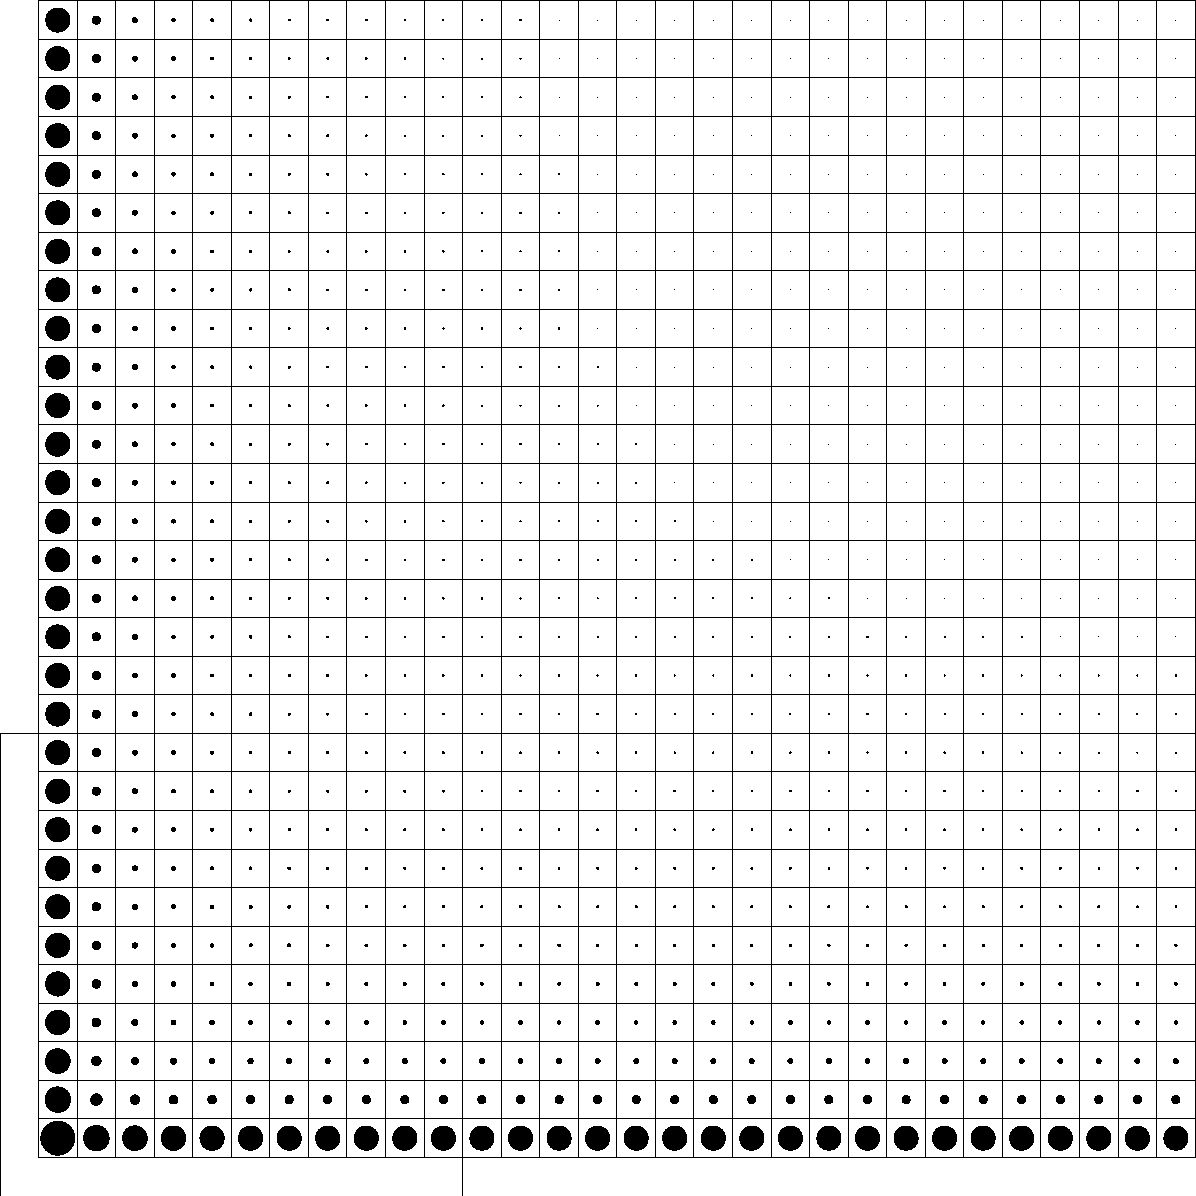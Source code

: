 size(600pt,600pt);
real m=1;
real n=1;
real fl=-1;
real fr=11;
real fu=11;
real fd=-1;
path frame=((fl*m,fu*n)--(fr*m,fu*n)--(fr*m,fd*n)--(fl*m,fd*n)--cycle);
draw(frame,linewidth(0));
pen norma=linewidth(.3);
pair x000000=(0*m,0*n);
pair x000001=(0*m,1*n);
pair x000002=(0*m,2*n);
pair x000003=(0*m,3*n);
pair x000004=(0*m,4*n);
pair x000005=(0*m,5*n);
pair x000006=(0*m,6*n);
pair x000007=(0*m,7*n);
pair x000008=(0*m,8*n);
pair x000009=(0*m,9*n);
pair x000010=(0*m,10*n);
pair x000011=(0*m,11*n);
pair x000012=(0*m,12*n);
pair x000013=(0*m,13*n);
pair x000014=(0*m,14*n);
pair x000015=(0*m,15*n);
pair x000016=(0*m,16*n);
pair x000017=(0*m,17*n);
pair x000018=(0*m,18*n);
pair x000019=(0*m,19*n);
pair x000020=(0*m,20*n);
pair x000021=(0*m,21*n);
pair x000022=(0*m,22*n);
pair x000023=(0*m,23*n);
pair x000024=(0*m,24*n);
pair x000025=(0*m,25*n);
pair x000026=(0*m,26*n);
pair x000027=(0*m,27*n);
pair x000028=(0*m,28*n);
pair x000029=(0*m,29*n);
pair x000030=(0*m,30*n);
pair x001000=(1*m,0*n);
pair x001001=(1*m,1*n);
pair x001002=(1*m,2*n);
pair x001003=(1*m,3*n);
pair x001004=(1*m,4*n);
pair x001005=(1*m,5*n);
pair x001006=(1*m,6*n);
pair x001007=(1*m,7*n);
pair x001008=(1*m,8*n);
pair x001009=(1*m,9*n);
pair x001010=(1*m,10*n);
pair x001011=(1*m,11*n);
pair x001012=(1*m,12*n);
pair x001013=(1*m,13*n);
pair x001014=(1*m,14*n);
pair x001015=(1*m,15*n);
pair x001016=(1*m,16*n);
pair x001017=(1*m,17*n);
pair x001018=(1*m,18*n);
pair x001019=(1*m,19*n);
pair x001020=(1*m,20*n);
pair x001021=(1*m,21*n);
pair x001022=(1*m,22*n);
pair x001023=(1*m,23*n);
pair x001024=(1*m,24*n);
pair x001025=(1*m,25*n);
pair x001026=(1*m,26*n);
pair x001027=(1*m,27*n);
pair x001028=(1*m,28*n);
pair x001029=(1*m,29*n);
pair x001030=(1*m,30*n);
pair x002000=(2*m,0*n);
pair x002001=(2*m,1*n);
pair x002002=(2*m,2*n);
pair x002003=(2*m,3*n);
pair x002004=(2*m,4*n);
pair x002005=(2*m,5*n);
pair x002006=(2*m,6*n);
pair x002007=(2*m,7*n);
pair x002008=(2*m,8*n);
pair x002009=(2*m,9*n);
pair x002010=(2*m,10*n);
pair x002011=(2*m,11*n);
pair x002012=(2*m,12*n);
pair x002013=(2*m,13*n);
pair x002014=(2*m,14*n);
pair x002015=(2*m,15*n);
pair x002016=(2*m,16*n);
pair x002017=(2*m,17*n);
pair x002018=(2*m,18*n);
pair x002019=(2*m,19*n);
pair x002020=(2*m,20*n);
pair x002021=(2*m,21*n);
pair x002022=(2*m,22*n);
pair x002023=(2*m,23*n);
pair x002024=(2*m,24*n);
pair x002025=(2*m,25*n);
pair x002026=(2*m,26*n);
pair x002027=(2*m,27*n);
pair x002028=(2*m,28*n);
pair x002029=(2*m,29*n);
pair x002030=(2*m,30*n);
pair x003000=(3*m,0*n);
pair x003001=(3*m,1*n);
pair x003002=(3*m,2*n);
pair x003003=(3*m,3*n);
pair x003004=(3*m,4*n);
pair x003005=(3*m,5*n);
pair x003006=(3*m,6*n);
pair x003007=(3*m,7*n);
pair x003008=(3*m,8*n);
pair x003009=(3*m,9*n);
pair x003010=(3*m,10*n);
pair x003011=(3*m,11*n);
pair x003012=(3*m,12*n);
pair x003013=(3*m,13*n);
pair x003014=(3*m,14*n);
pair x003015=(3*m,15*n);
pair x003016=(3*m,16*n);
pair x003017=(3*m,17*n);
pair x003018=(3*m,18*n);
pair x003019=(3*m,19*n);
pair x003020=(3*m,20*n);
pair x003021=(3*m,21*n);
pair x003022=(3*m,22*n);
pair x003023=(3*m,23*n);
pair x003024=(3*m,24*n);
pair x003025=(3*m,25*n);
pair x003026=(3*m,26*n);
pair x003027=(3*m,27*n);
pair x003028=(3*m,28*n);
pair x003029=(3*m,29*n);
pair x003030=(3*m,30*n);
pair x004000=(4*m,0*n);
pair x004001=(4*m,1*n);
pair x004002=(4*m,2*n);
pair x004003=(4*m,3*n);
pair x004004=(4*m,4*n);
pair x004005=(4*m,5*n);
pair x004006=(4*m,6*n);
pair x004007=(4*m,7*n);
pair x004008=(4*m,8*n);
pair x004009=(4*m,9*n);
pair x004010=(4*m,10*n);
pair x004011=(4*m,11*n);
pair x004012=(4*m,12*n);
pair x004013=(4*m,13*n);
pair x004014=(4*m,14*n);
pair x004015=(4*m,15*n);
pair x004016=(4*m,16*n);
pair x004017=(4*m,17*n);
pair x004018=(4*m,18*n);
pair x004019=(4*m,19*n);
pair x004020=(4*m,20*n);
pair x004021=(4*m,21*n);
pair x004022=(4*m,22*n);
pair x004023=(4*m,23*n);
pair x004024=(4*m,24*n);
pair x004025=(4*m,25*n);
pair x004026=(4*m,26*n);
pair x004027=(4*m,27*n);
pair x004028=(4*m,28*n);
pair x004029=(4*m,29*n);
pair x004030=(4*m,30*n);
pair x005000=(5*m,0*n);
pair x005001=(5*m,1*n);
pair x005002=(5*m,2*n);
pair x005003=(5*m,3*n);
pair x005004=(5*m,4*n);
pair x005005=(5*m,5*n);
pair x005006=(5*m,6*n);
pair x005007=(5*m,7*n);
pair x005008=(5*m,8*n);
pair x005009=(5*m,9*n);
pair x005010=(5*m,10*n);
pair x005011=(5*m,11*n);
pair x005012=(5*m,12*n);
pair x005013=(5*m,13*n);
pair x005014=(5*m,14*n);
pair x005015=(5*m,15*n);
pair x005016=(5*m,16*n);
pair x005017=(5*m,17*n);
pair x005018=(5*m,18*n);
pair x005019=(5*m,19*n);
pair x005020=(5*m,20*n);
pair x005021=(5*m,21*n);
pair x005022=(5*m,22*n);
pair x005023=(5*m,23*n);
pair x005024=(5*m,24*n);
pair x005025=(5*m,25*n);
pair x005026=(5*m,26*n);
pair x005027=(5*m,27*n);
pair x005028=(5*m,28*n);
pair x005029=(5*m,29*n);
pair x005030=(5*m,30*n);
pair x006000=(6*m,0*n);
pair x006001=(6*m,1*n);
pair x006002=(6*m,2*n);
pair x006003=(6*m,3*n);
pair x006004=(6*m,4*n);
pair x006005=(6*m,5*n);
pair x006006=(6*m,6*n);
pair x006007=(6*m,7*n);
pair x006008=(6*m,8*n);
pair x006009=(6*m,9*n);
pair x006010=(6*m,10*n);
pair x006011=(6*m,11*n);
pair x006012=(6*m,12*n);
pair x006013=(6*m,13*n);
pair x006014=(6*m,14*n);
pair x006015=(6*m,15*n);
pair x006016=(6*m,16*n);
pair x006017=(6*m,17*n);
pair x006018=(6*m,18*n);
pair x006019=(6*m,19*n);
pair x006020=(6*m,20*n);
pair x006021=(6*m,21*n);
pair x006022=(6*m,22*n);
pair x006023=(6*m,23*n);
pair x006024=(6*m,24*n);
pair x006025=(6*m,25*n);
pair x006026=(6*m,26*n);
pair x006027=(6*m,27*n);
pair x006028=(6*m,28*n);
pair x006029=(6*m,29*n);
pair x006030=(6*m,30*n);
pair x007000=(7*m,0*n);
pair x007001=(7*m,1*n);
pair x007002=(7*m,2*n);
pair x007003=(7*m,3*n);
pair x007004=(7*m,4*n);
pair x007005=(7*m,5*n);
pair x007006=(7*m,6*n);
pair x007007=(7*m,7*n);
pair x007008=(7*m,8*n);
pair x007009=(7*m,9*n);
pair x007010=(7*m,10*n);
pair x007011=(7*m,11*n);
pair x007012=(7*m,12*n);
pair x007013=(7*m,13*n);
pair x007014=(7*m,14*n);
pair x007015=(7*m,15*n);
pair x007016=(7*m,16*n);
pair x007017=(7*m,17*n);
pair x007018=(7*m,18*n);
pair x007019=(7*m,19*n);
pair x007020=(7*m,20*n);
pair x007021=(7*m,21*n);
pair x007022=(7*m,22*n);
pair x007023=(7*m,23*n);
pair x007024=(7*m,24*n);
pair x007025=(7*m,25*n);
pair x007026=(7*m,26*n);
pair x007027=(7*m,27*n);
pair x007028=(7*m,28*n);
pair x007029=(7*m,29*n);
pair x007030=(7*m,30*n);
pair x008000=(8*m,0*n);
pair x008001=(8*m,1*n);
pair x008002=(8*m,2*n);
pair x008003=(8*m,3*n);
pair x008004=(8*m,4*n);
pair x008005=(8*m,5*n);
pair x008006=(8*m,6*n);
pair x008007=(8*m,7*n);
pair x008008=(8*m,8*n);
pair x008009=(8*m,9*n);
pair x008010=(8*m,10*n);
pair x008011=(8*m,11*n);
pair x008012=(8*m,12*n);
pair x008013=(8*m,13*n);
pair x008014=(8*m,14*n);
pair x008015=(8*m,15*n);
pair x008016=(8*m,16*n);
pair x008017=(8*m,17*n);
pair x008018=(8*m,18*n);
pair x008019=(8*m,19*n);
pair x008020=(8*m,20*n);
pair x008021=(8*m,21*n);
pair x008022=(8*m,22*n);
pair x008023=(8*m,23*n);
pair x008024=(8*m,24*n);
pair x008025=(8*m,25*n);
pair x008026=(8*m,26*n);
pair x008027=(8*m,27*n);
pair x008028=(8*m,28*n);
pair x008029=(8*m,29*n);
pair x008030=(8*m,30*n);
pair x009000=(9*m,0*n);
pair x009001=(9*m,1*n);
pair x009002=(9*m,2*n);
pair x009003=(9*m,3*n);
pair x009004=(9*m,4*n);
pair x009005=(9*m,5*n);
pair x009006=(9*m,6*n);
pair x009007=(9*m,7*n);
pair x009008=(9*m,8*n);
pair x009009=(9*m,9*n);
pair x009010=(9*m,10*n);
pair x009011=(9*m,11*n);
pair x009012=(9*m,12*n);
pair x009013=(9*m,13*n);
pair x009014=(9*m,14*n);
pair x009015=(9*m,15*n);
pair x009016=(9*m,16*n);
pair x009017=(9*m,17*n);
pair x009018=(9*m,18*n);
pair x009019=(9*m,19*n);
pair x009020=(9*m,20*n);
pair x009021=(9*m,21*n);
pair x009022=(9*m,22*n);
pair x009023=(9*m,23*n);
pair x009024=(9*m,24*n);
pair x009025=(9*m,25*n);
pair x009026=(9*m,26*n);
pair x009027=(9*m,27*n);
pair x009028=(9*m,28*n);
pair x009029=(9*m,29*n);
pair x009030=(9*m,30*n);
pair x010000=(10*m,0*n);
pair x010001=(10*m,1*n);
pair x010002=(10*m,2*n);
pair x010003=(10*m,3*n);
pair x010004=(10*m,4*n);
pair x010005=(10*m,5*n);
pair x010006=(10*m,6*n);
pair x010007=(10*m,7*n);
pair x010008=(10*m,8*n);
pair x010009=(10*m,9*n);
pair x010010=(10*m,10*n);
pair x010011=(10*m,11*n);
pair x010012=(10*m,12*n);
pair x010013=(10*m,13*n);
pair x010014=(10*m,14*n);
pair x010015=(10*m,15*n);
pair x010016=(10*m,16*n);
pair x010017=(10*m,17*n);
pair x010018=(10*m,18*n);
pair x010019=(10*m,19*n);
pair x010020=(10*m,20*n);
pair x010021=(10*m,21*n);
pair x010022=(10*m,22*n);
pair x010023=(10*m,23*n);
pair x010024=(10*m,24*n);
pair x010025=(10*m,25*n);
pair x010026=(10*m,26*n);
pair x010027=(10*m,27*n);
pair x010028=(10*m,28*n);
pair x010029=(10*m,29*n);
pair x010030=(10*m,30*n);
pair x011000=(11*m,0*n);
pair x011001=(11*m,1*n);
pair x011002=(11*m,2*n);
pair x011003=(11*m,3*n);
pair x011004=(11*m,4*n);
pair x011005=(11*m,5*n);
pair x011006=(11*m,6*n);
pair x011007=(11*m,7*n);
pair x011008=(11*m,8*n);
pair x011009=(11*m,9*n);
pair x011010=(11*m,10*n);
pair x011011=(11*m,11*n);
pair x011012=(11*m,12*n);
pair x011013=(11*m,13*n);
pair x011014=(11*m,14*n);
pair x011015=(11*m,15*n);
pair x011016=(11*m,16*n);
pair x011017=(11*m,17*n);
pair x011018=(11*m,18*n);
pair x011019=(11*m,19*n);
pair x011020=(11*m,20*n);
pair x011021=(11*m,21*n);
pair x011022=(11*m,22*n);
pair x011023=(11*m,23*n);
pair x011024=(11*m,24*n);
pair x011025=(11*m,25*n);
pair x011026=(11*m,26*n);
pair x011027=(11*m,27*n);
pair x011028=(11*m,28*n);
pair x011029=(11*m,29*n);
pair x011030=(11*m,30*n);
pair x012000=(12*m,0*n);
pair x012001=(12*m,1*n);
pair x012002=(12*m,2*n);
pair x012003=(12*m,3*n);
pair x012004=(12*m,4*n);
pair x012005=(12*m,5*n);
pair x012006=(12*m,6*n);
pair x012007=(12*m,7*n);
pair x012008=(12*m,8*n);
pair x012009=(12*m,9*n);
pair x012010=(12*m,10*n);
pair x012011=(12*m,11*n);
pair x012012=(12*m,12*n);
pair x012013=(12*m,13*n);
pair x012014=(12*m,14*n);
pair x012015=(12*m,15*n);
pair x012016=(12*m,16*n);
pair x012017=(12*m,17*n);
pair x012018=(12*m,18*n);
pair x012019=(12*m,19*n);
pair x012020=(12*m,20*n);
pair x012021=(12*m,21*n);
pair x012022=(12*m,22*n);
pair x012023=(12*m,23*n);
pair x012024=(12*m,24*n);
pair x012025=(12*m,25*n);
pair x012026=(12*m,26*n);
pair x012027=(12*m,27*n);
pair x012028=(12*m,28*n);
pair x012029=(12*m,29*n);
pair x012030=(12*m,30*n);
pair x013000=(13*m,0*n);
pair x013001=(13*m,1*n);
pair x013002=(13*m,2*n);
pair x013003=(13*m,3*n);
pair x013004=(13*m,4*n);
pair x013005=(13*m,5*n);
pair x013006=(13*m,6*n);
pair x013007=(13*m,7*n);
pair x013008=(13*m,8*n);
pair x013009=(13*m,9*n);
pair x013010=(13*m,10*n);
pair x013011=(13*m,11*n);
pair x013012=(13*m,12*n);
pair x013013=(13*m,13*n);
pair x013014=(13*m,14*n);
pair x013015=(13*m,15*n);
pair x013016=(13*m,16*n);
pair x013017=(13*m,17*n);
pair x013018=(13*m,18*n);
pair x013019=(13*m,19*n);
pair x013020=(13*m,20*n);
pair x013021=(13*m,21*n);
pair x013022=(13*m,22*n);
pair x013023=(13*m,23*n);
pair x013024=(13*m,24*n);
pair x013025=(13*m,25*n);
pair x013026=(13*m,26*n);
pair x013027=(13*m,27*n);
pair x013028=(13*m,28*n);
pair x013029=(13*m,29*n);
pair x013030=(13*m,30*n);
pair x014000=(14*m,0*n);
pair x014001=(14*m,1*n);
pair x014002=(14*m,2*n);
pair x014003=(14*m,3*n);
pair x014004=(14*m,4*n);
pair x014005=(14*m,5*n);
pair x014006=(14*m,6*n);
pair x014007=(14*m,7*n);
pair x014008=(14*m,8*n);
pair x014009=(14*m,9*n);
pair x014010=(14*m,10*n);
pair x014011=(14*m,11*n);
pair x014012=(14*m,12*n);
pair x014013=(14*m,13*n);
pair x014014=(14*m,14*n);
pair x014015=(14*m,15*n);
pair x014016=(14*m,16*n);
pair x014017=(14*m,17*n);
pair x014018=(14*m,18*n);
pair x014019=(14*m,19*n);
pair x014020=(14*m,20*n);
pair x014021=(14*m,21*n);
pair x014022=(14*m,22*n);
pair x014023=(14*m,23*n);
pair x014024=(14*m,24*n);
pair x014025=(14*m,25*n);
pair x014026=(14*m,26*n);
pair x014027=(14*m,27*n);
pair x014028=(14*m,28*n);
pair x014029=(14*m,29*n);
pair x014030=(14*m,30*n);
pair x015000=(15*m,0*n);
pair x015001=(15*m,1*n);
pair x015002=(15*m,2*n);
pair x015003=(15*m,3*n);
pair x015004=(15*m,4*n);
pair x015005=(15*m,5*n);
pair x015006=(15*m,6*n);
pair x015007=(15*m,7*n);
pair x015008=(15*m,8*n);
pair x015009=(15*m,9*n);
pair x015010=(15*m,10*n);
pair x015011=(15*m,11*n);
pair x015012=(15*m,12*n);
pair x015013=(15*m,13*n);
pair x015014=(15*m,14*n);
pair x015015=(15*m,15*n);
pair x015016=(15*m,16*n);
pair x015017=(15*m,17*n);
pair x015018=(15*m,18*n);
pair x015019=(15*m,19*n);
pair x015020=(15*m,20*n);
pair x015021=(15*m,21*n);
pair x015022=(15*m,22*n);
pair x015023=(15*m,23*n);
pair x015024=(15*m,24*n);
pair x015025=(15*m,25*n);
pair x015026=(15*m,26*n);
pair x015027=(15*m,27*n);
pair x015028=(15*m,28*n);
pair x015029=(15*m,29*n);
pair x015030=(15*m,30*n);
pair x016000=(16*m,0*n);
pair x016001=(16*m,1*n);
pair x016002=(16*m,2*n);
pair x016003=(16*m,3*n);
pair x016004=(16*m,4*n);
pair x016005=(16*m,5*n);
pair x016006=(16*m,6*n);
pair x016007=(16*m,7*n);
pair x016008=(16*m,8*n);
pair x016009=(16*m,9*n);
pair x016010=(16*m,10*n);
pair x016011=(16*m,11*n);
pair x016012=(16*m,12*n);
pair x016013=(16*m,13*n);
pair x016014=(16*m,14*n);
pair x016015=(16*m,15*n);
pair x016016=(16*m,16*n);
pair x016017=(16*m,17*n);
pair x016018=(16*m,18*n);
pair x016019=(16*m,19*n);
pair x016020=(16*m,20*n);
pair x016021=(16*m,21*n);
pair x016022=(16*m,22*n);
pair x016023=(16*m,23*n);
pair x016024=(16*m,24*n);
pair x016025=(16*m,25*n);
pair x016026=(16*m,26*n);
pair x016027=(16*m,27*n);
pair x016028=(16*m,28*n);
pair x016029=(16*m,29*n);
pair x016030=(16*m,30*n);
pair x017000=(17*m,0*n);
pair x017001=(17*m,1*n);
pair x017002=(17*m,2*n);
pair x017003=(17*m,3*n);
pair x017004=(17*m,4*n);
pair x017005=(17*m,5*n);
pair x017006=(17*m,6*n);
pair x017007=(17*m,7*n);
pair x017008=(17*m,8*n);
pair x017009=(17*m,9*n);
pair x017010=(17*m,10*n);
pair x017011=(17*m,11*n);
pair x017012=(17*m,12*n);
pair x017013=(17*m,13*n);
pair x017014=(17*m,14*n);
pair x017015=(17*m,15*n);
pair x017016=(17*m,16*n);
pair x017017=(17*m,17*n);
pair x017018=(17*m,18*n);
pair x017019=(17*m,19*n);
pair x017020=(17*m,20*n);
pair x017021=(17*m,21*n);
pair x017022=(17*m,22*n);
pair x017023=(17*m,23*n);
pair x017024=(17*m,24*n);
pair x017025=(17*m,25*n);
pair x017026=(17*m,26*n);
pair x017027=(17*m,27*n);
pair x017028=(17*m,28*n);
pair x017029=(17*m,29*n);
pair x017030=(17*m,30*n);
pair x018000=(18*m,0*n);
pair x018001=(18*m,1*n);
pair x018002=(18*m,2*n);
pair x018003=(18*m,3*n);
pair x018004=(18*m,4*n);
pair x018005=(18*m,5*n);
pair x018006=(18*m,6*n);
pair x018007=(18*m,7*n);
pair x018008=(18*m,8*n);
pair x018009=(18*m,9*n);
pair x018010=(18*m,10*n);
pair x018011=(18*m,11*n);
pair x018012=(18*m,12*n);
pair x018013=(18*m,13*n);
pair x018014=(18*m,14*n);
pair x018015=(18*m,15*n);
pair x018016=(18*m,16*n);
pair x018017=(18*m,17*n);
pair x018018=(18*m,18*n);
pair x018019=(18*m,19*n);
pair x018020=(18*m,20*n);
pair x018021=(18*m,21*n);
pair x018022=(18*m,22*n);
pair x018023=(18*m,23*n);
pair x018024=(18*m,24*n);
pair x018025=(18*m,25*n);
pair x018026=(18*m,26*n);
pair x018027=(18*m,27*n);
pair x018028=(18*m,28*n);
pair x018029=(18*m,29*n);
pair x018030=(18*m,30*n);
pair x019000=(19*m,0*n);
pair x019001=(19*m,1*n);
pair x019002=(19*m,2*n);
pair x019003=(19*m,3*n);
pair x019004=(19*m,4*n);
pair x019005=(19*m,5*n);
pair x019006=(19*m,6*n);
pair x019007=(19*m,7*n);
pair x019008=(19*m,8*n);
pair x019009=(19*m,9*n);
pair x019010=(19*m,10*n);
pair x019011=(19*m,11*n);
pair x019012=(19*m,12*n);
pair x019013=(19*m,13*n);
pair x019014=(19*m,14*n);
pair x019015=(19*m,15*n);
pair x019016=(19*m,16*n);
pair x019017=(19*m,17*n);
pair x019018=(19*m,18*n);
pair x019019=(19*m,19*n);
pair x019020=(19*m,20*n);
pair x019021=(19*m,21*n);
pair x019022=(19*m,22*n);
pair x019023=(19*m,23*n);
pair x019024=(19*m,24*n);
pair x019025=(19*m,25*n);
pair x019026=(19*m,26*n);
pair x019027=(19*m,27*n);
pair x019028=(19*m,28*n);
pair x019029=(19*m,29*n);
pair x019030=(19*m,30*n);
pair x020000=(20*m,0*n);
pair x020001=(20*m,1*n);
pair x020002=(20*m,2*n);
pair x020003=(20*m,3*n);
pair x020004=(20*m,4*n);
pair x020005=(20*m,5*n);
pair x020006=(20*m,6*n);
pair x020007=(20*m,7*n);
pair x020008=(20*m,8*n);
pair x020009=(20*m,9*n);
pair x020010=(20*m,10*n);
pair x020011=(20*m,11*n);
pair x020012=(20*m,12*n);
pair x020013=(20*m,13*n);
pair x020014=(20*m,14*n);
pair x020015=(20*m,15*n);
pair x020016=(20*m,16*n);
pair x020017=(20*m,17*n);
pair x020018=(20*m,18*n);
pair x020019=(20*m,19*n);
pair x020020=(20*m,20*n);
pair x020021=(20*m,21*n);
pair x020022=(20*m,22*n);
pair x020023=(20*m,23*n);
pair x020024=(20*m,24*n);
pair x020025=(20*m,25*n);
pair x020026=(20*m,26*n);
pair x020027=(20*m,27*n);
pair x020028=(20*m,28*n);
pair x020029=(20*m,29*n);
pair x020030=(20*m,30*n);
pair x021000=(21*m,0*n);
pair x021001=(21*m,1*n);
pair x021002=(21*m,2*n);
pair x021003=(21*m,3*n);
pair x021004=(21*m,4*n);
pair x021005=(21*m,5*n);
pair x021006=(21*m,6*n);
pair x021007=(21*m,7*n);
pair x021008=(21*m,8*n);
pair x021009=(21*m,9*n);
pair x021010=(21*m,10*n);
pair x021011=(21*m,11*n);
pair x021012=(21*m,12*n);
pair x021013=(21*m,13*n);
pair x021014=(21*m,14*n);
pair x021015=(21*m,15*n);
pair x021016=(21*m,16*n);
pair x021017=(21*m,17*n);
pair x021018=(21*m,18*n);
pair x021019=(21*m,19*n);
pair x021020=(21*m,20*n);
pair x021021=(21*m,21*n);
pair x021022=(21*m,22*n);
pair x021023=(21*m,23*n);
pair x021024=(21*m,24*n);
pair x021025=(21*m,25*n);
pair x021026=(21*m,26*n);
pair x021027=(21*m,27*n);
pair x021028=(21*m,28*n);
pair x021029=(21*m,29*n);
pair x021030=(21*m,30*n);
pair x022000=(22*m,0*n);
pair x022001=(22*m,1*n);
pair x022002=(22*m,2*n);
pair x022003=(22*m,3*n);
pair x022004=(22*m,4*n);
pair x022005=(22*m,5*n);
pair x022006=(22*m,6*n);
pair x022007=(22*m,7*n);
pair x022008=(22*m,8*n);
pair x022009=(22*m,9*n);
pair x022010=(22*m,10*n);
pair x022011=(22*m,11*n);
pair x022012=(22*m,12*n);
pair x022013=(22*m,13*n);
pair x022014=(22*m,14*n);
pair x022015=(22*m,15*n);
pair x022016=(22*m,16*n);
pair x022017=(22*m,17*n);
pair x022018=(22*m,18*n);
pair x022019=(22*m,19*n);
pair x022020=(22*m,20*n);
pair x022021=(22*m,21*n);
pair x022022=(22*m,22*n);
pair x022023=(22*m,23*n);
pair x022024=(22*m,24*n);
pair x022025=(22*m,25*n);
pair x022026=(22*m,26*n);
pair x022027=(22*m,27*n);
pair x022028=(22*m,28*n);
pair x022029=(22*m,29*n);
pair x022030=(22*m,30*n);
pair x023000=(23*m,0*n);
pair x023001=(23*m,1*n);
pair x023002=(23*m,2*n);
pair x023003=(23*m,3*n);
pair x023004=(23*m,4*n);
pair x023005=(23*m,5*n);
pair x023006=(23*m,6*n);
pair x023007=(23*m,7*n);
pair x023008=(23*m,8*n);
pair x023009=(23*m,9*n);
pair x023010=(23*m,10*n);
pair x023011=(23*m,11*n);
pair x023012=(23*m,12*n);
pair x023013=(23*m,13*n);
pair x023014=(23*m,14*n);
pair x023015=(23*m,15*n);
pair x023016=(23*m,16*n);
pair x023017=(23*m,17*n);
pair x023018=(23*m,18*n);
pair x023019=(23*m,19*n);
pair x023020=(23*m,20*n);
pair x023021=(23*m,21*n);
pair x023022=(23*m,22*n);
pair x023023=(23*m,23*n);
pair x023024=(23*m,24*n);
pair x023025=(23*m,25*n);
pair x023026=(23*m,26*n);
pair x023027=(23*m,27*n);
pair x023028=(23*m,28*n);
pair x023029=(23*m,29*n);
pair x023030=(23*m,30*n);
pair x024000=(24*m,0*n);
pair x024001=(24*m,1*n);
pair x024002=(24*m,2*n);
pair x024003=(24*m,3*n);
pair x024004=(24*m,4*n);
pair x024005=(24*m,5*n);
pair x024006=(24*m,6*n);
pair x024007=(24*m,7*n);
pair x024008=(24*m,8*n);
pair x024009=(24*m,9*n);
pair x024010=(24*m,10*n);
pair x024011=(24*m,11*n);
pair x024012=(24*m,12*n);
pair x024013=(24*m,13*n);
pair x024014=(24*m,14*n);
pair x024015=(24*m,15*n);
pair x024016=(24*m,16*n);
pair x024017=(24*m,17*n);
pair x024018=(24*m,18*n);
pair x024019=(24*m,19*n);
pair x024020=(24*m,20*n);
pair x024021=(24*m,21*n);
pair x024022=(24*m,22*n);
pair x024023=(24*m,23*n);
pair x024024=(24*m,24*n);
pair x024025=(24*m,25*n);
pair x024026=(24*m,26*n);
pair x024027=(24*m,27*n);
pair x024028=(24*m,28*n);
pair x024029=(24*m,29*n);
pair x024030=(24*m,30*n);
pair x025000=(25*m,0*n);
pair x025001=(25*m,1*n);
pair x025002=(25*m,2*n);
pair x025003=(25*m,3*n);
pair x025004=(25*m,4*n);
pair x025005=(25*m,5*n);
pair x025006=(25*m,6*n);
pair x025007=(25*m,7*n);
pair x025008=(25*m,8*n);
pair x025009=(25*m,9*n);
pair x025010=(25*m,10*n);
pair x025011=(25*m,11*n);
pair x025012=(25*m,12*n);
pair x025013=(25*m,13*n);
pair x025014=(25*m,14*n);
pair x025015=(25*m,15*n);
pair x025016=(25*m,16*n);
pair x025017=(25*m,17*n);
pair x025018=(25*m,18*n);
pair x025019=(25*m,19*n);
pair x025020=(25*m,20*n);
pair x025021=(25*m,21*n);
pair x025022=(25*m,22*n);
pair x025023=(25*m,23*n);
pair x025024=(25*m,24*n);
pair x025025=(25*m,25*n);
pair x025026=(25*m,26*n);
pair x025027=(25*m,27*n);
pair x025028=(25*m,28*n);
pair x025029=(25*m,29*n);
pair x025030=(25*m,30*n);
pair x026000=(26*m,0*n);
pair x026001=(26*m,1*n);
pair x026002=(26*m,2*n);
pair x026003=(26*m,3*n);
pair x026004=(26*m,4*n);
pair x026005=(26*m,5*n);
pair x026006=(26*m,6*n);
pair x026007=(26*m,7*n);
pair x026008=(26*m,8*n);
pair x026009=(26*m,9*n);
pair x026010=(26*m,10*n);
pair x026011=(26*m,11*n);
pair x026012=(26*m,12*n);
pair x026013=(26*m,13*n);
pair x026014=(26*m,14*n);
pair x026015=(26*m,15*n);
pair x026016=(26*m,16*n);
pair x026017=(26*m,17*n);
pair x026018=(26*m,18*n);
pair x026019=(26*m,19*n);
pair x026020=(26*m,20*n);
pair x026021=(26*m,21*n);
pair x026022=(26*m,22*n);
pair x026023=(26*m,23*n);
pair x026024=(26*m,24*n);
pair x026025=(26*m,25*n);
pair x026026=(26*m,26*n);
pair x026027=(26*m,27*n);
pair x026028=(26*m,28*n);
pair x026029=(26*m,29*n);
pair x026030=(26*m,30*n);
pair x027000=(27*m,0*n);
pair x027001=(27*m,1*n);
pair x027002=(27*m,2*n);
pair x027003=(27*m,3*n);
pair x027004=(27*m,4*n);
pair x027005=(27*m,5*n);
pair x027006=(27*m,6*n);
pair x027007=(27*m,7*n);
pair x027008=(27*m,8*n);
pair x027009=(27*m,9*n);
pair x027010=(27*m,10*n);
pair x027011=(27*m,11*n);
pair x027012=(27*m,12*n);
pair x027013=(27*m,13*n);
pair x027014=(27*m,14*n);
pair x027015=(27*m,15*n);
pair x027016=(27*m,16*n);
pair x027017=(27*m,17*n);
pair x027018=(27*m,18*n);
pair x027019=(27*m,19*n);
pair x027020=(27*m,20*n);
pair x027021=(27*m,21*n);
pair x027022=(27*m,22*n);
pair x027023=(27*m,23*n);
pair x027024=(27*m,24*n);
pair x027025=(27*m,25*n);
pair x027026=(27*m,26*n);
pair x027027=(27*m,27*n);
pair x027028=(27*m,28*n);
pair x027029=(27*m,29*n);
pair x027030=(27*m,30*n);
pair x028000=(28*m,0*n);
pair x028001=(28*m,1*n);
pair x028002=(28*m,2*n);
pair x028003=(28*m,3*n);
pair x028004=(28*m,4*n);
pair x028005=(28*m,5*n);
pair x028006=(28*m,6*n);
pair x028007=(28*m,7*n);
pair x028008=(28*m,8*n);
pair x028009=(28*m,9*n);
pair x028010=(28*m,10*n);
pair x028011=(28*m,11*n);
pair x028012=(28*m,12*n);
pair x028013=(28*m,13*n);
pair x028014=(28*m,14*n);
pair x028015=(28*m,15*n);
pair x028016=(28*m,16*n);
pair x028017=(28*m,17*n);
pair x028018=(28*m,18*n);
pair x028019=(28*m,19*n);
pair x028020=(28*m,20*n);
pair x028021=(28*m,21*n);
pair x028022=(28*m,22*n);
pair x028023=(28*m,23*n);
pair x028024=(28*m,24*n);
pair x028025=(28*m,25*n);
pair x028026=(28*m,26*n);
pair x028027=(28*m,27*n);
pair x028028=(28*m,28*n);
pair x028029=(28*m,29*n);
pair x028030=(28*m,30*n);
pair x029000=(29*m,0*n);
pair x029001=(29*m,1*n);
pair x029002=(29*m,2*n);
pair x029003=(29*m,3*n);
pair x029004=(29*m,4*n);
pair x029005=(29*m,5*n);
pair x029006=(29*m,6*n);
pair x029007=(29*m,7*n);
pair x029008=(29*m,8*n);
pair x029009=(29*m,9*n);
pair x029010=(29*m,10*n);
pair x029011=(29*m,11*n);
pair x029012=(29*m,12*n);
pair x029013=(29*m,13*n);
pair x029014=(29*m,14*n);
pair x029015=(29*m,15*n);
pair x029016=(29*m,16*n);
pair x029017=(29*m,17*n);
pair x029018=(29*m,18*n);
pair x029019=(29*m,19*n);
pair x029020=(29*m,20*n);
pair x029021=(29*m,21*n);
pair x029022=(29*m,22*n);
pair x029023=(29*m,23*n);
pair x029024=(29*m,24*n);
pair x029025=(29*m,25*n);
pair x029026=(29*m,26*n);
pair x029027=(29*m,27*n);
pair x029028=(29*m,28*n);
pair x029029=(29*m,29*n);
pair x029030=(29*m,30*n);
pair x030000=(30*m,0*n);
pair x030001=(30*m,1*n);
pair x030002=(30*m,2*n);
pair x030003=(30*m,3*n);
pair x030004=(30*m,4*n);
pair x030005=(30*m,5*n);
pair x030006=(30*m,6*n);
pair x030007=(30*m,7*n);
pair x030008=(30*m,8*n);
pair x030009=(30*m,9*n);
pair x030010=(30*m,10*n);
pair x030011=(30*m,11*n);
pair x030012=(30*m,12*n);
pair x030013=(30*m,13*n);
pair x030014=(30*m,14*n);
pair x030015=(30*m,15*n);
pair x030016=(30*m,16*n);
pair x030017=(30*m,17*n);
pair x030018=(30*m,18*n);
pair x030019=(30*m,19*n);
pair x030020=(30*m,20*n);
pair x030021=(30*m,21*n);
pair x030022=(30*m,22*n);
pair x030023=(30*m,23*n);
pair x030024=(30*m,24*n);
pair x030025=(30*m,25*n);
pair x030026=(30*m,26*n);
pair x030027=(30*m,27*n);
pair x030028=(30*m,28*n);
pair x030029=(30*m,29*n);
pair x030030=(30*m,30*n);
path p000000=x000000--x001000--x001001--x000001--cycle;
pair w000000=.25*(x000000+x001000+x001001+x000001);
draw(w000000,linewidth(16.9705627484771));
draw(p000000,norma);
path p000001=x000001--x001001--x001002--x000002--cycle;
pair w000001=.25*(x000001+x001001+x001002+x000002);
draw(w000001,linewidth(12.6491106406735));
draw(p000001,norma);
path p000002=x000002--x001002--x001003--x000003--cycle;
pair w000002=.25*(x000002+x001002+x001003+x000003);
draw(w000002,linewidth(12.2376468326227));
draw(p000002,norma);
path p000003=x000003--x001003--x001004--x000004--cycle;
pair w000003=.25*(x000003+x001003+x001004+x000004);
draw(w000003,linewidth(12.1218305346265));
draw(p000003,norma);
path p000004=x000004--x001004--x001005--x000005--cycle;
pair w000004=.25*(x000004+x001004+x001005+x000005);
draw(w000004,linewidth(12.0738468508499));
draw(p000004,norma);
path p000005=x000005--x001005--x001006--x000006--cycle;
pair w000005=.25*(x000005+x001005+x001006+x000006);
draw(w000005,linewidth(12.0494847460225));
draw(p000005,norma);
path p000006=x000006--x001006--x001007--x000007--cycle;
pair w000006=.25*(x000006+x001006+x001007+x000007);
draw(w000006,linewidth(12.0354505942203));
draw(p000006,norma);
path p000007=x000007--x001007--x001008--x000008--cycle;
pair w000007=.25*(x000007+x001007+x001008+x000008);
draw(w000007,linewidth(12.0266371026983));
draw(p000007,norma);
path p000008=x000008--x001008--x001009--x000009--cycle;
pair w000008=.25*(x000008+x001008+x001009+x000009);
draw(w000008,linewidth(12.0207433171245));
draw(p000008,norma);
path p000009=x000009--x001009--x001010--x000010--cycle;
pair w000009=.25*(x000009+x001009+x001010+x000010);
draw(w000009,linewidth(12.0166090044887));
draw(p000009,norma);
path p000010=x000010--x001010--x001011--x000011--cycle;
pair w000010=.25*(x000010+x001010+x001011+x000011);
draw(w000010,linewidth(12.0135977380735));
draw(p000010,norma);
path p000011=x000011--x001011--x001012--x000012--cycle;
pair w000011=.25*(x000011+x001011+x001012+x000012);
draw(w000011,linewidth(12.0113367998831));
draw(p000011,norma);
path p000012=x000012--x001012--x001013--x000013--cycle;
pair w000012=.25*(x000012+x001012+x001013+x000013);
draw(w000012,linewidth(12.0095961630689));
draw(p000012,norma);
path p000013=x000013--x001013--x001014--x000014--cycle;
pair w000013=.25*(x000013+x001013+x001014+x000014);
draw(w000013,linewidth(12.0082276320945));
draw(p000013,norma);
path p000014=x000014--x001014--x001015--x000015--cycle;
pair w000014=.25*(x000014+x001014+x001015+x000015);
draw(w000014,linewidth(12.0071322443147));
draw(p000014,norma);
path p000015=x000015--x001015--x001016--x000016--cycle;
pair w000015=.25*(x000015+x001015+x001016+x000016);
draw(w000015,linewidth(12.0062418729839));
draw(p000015,norma);
path p000016=x000016--x001016--x001017--x000017--cycle;
pair w000016=.25*(x000016+x001016+x001017+x000017);
draw(w000016,linewidth(12.0055083776139));
draw(p000016,norma);
path p000017=x000017--x001017--x001018--x000018--cycle;
pair w000017=.25*(x000017+x001017+x001018+x000018);
draw(w000017,linewidth(12.004896960008));
draw(p000017,norma);
path p000018=x000018--x001018--x001019--x000019--cycle;
pair w000018=.25*(x000018+x001018+x001019+x000019);
draw(w000018,linewidth(12.0043819610736));
draw(p000018,norma);
path p000019=x000019--x001019--x001020--x000020--cycle;
pair w000019=.25*(x000019+x001019+x001020+x000020);
draw(w000019,linewidth(12.0039441250038));
draw(p000019,norma);
path p000020=x000020--x001020--x001021--x000021--cycle;
pair w000020=.25*(x000020+x001020+x001021+x000021);
draw(w000020,linewidth(12.0035687733131));
draw(p000020,norma);
path p000021=x000021--x001021--x001022--x000022--cycle;
pair w000021=.25*(x000021+x001021+x001022+x000022);
draw(w000021,linewidth(12.0032445586641));
draw(p000021,norma);
path p000022=x000022--x001022--x001023--x000023--cycle;
pair w000022=.25*(x000022+x001022+x001023+x000023);
draw(w000022,linewidth(12.0029625972554));
draw(p000022,norma);
path p000023=x000023--x001023--x001024--x000024--cycle;
pair w000023=.25*(x000023+x001023+x001024+x000024);
draw(w000023,linewidth(12.0027158538313));
draw(p000023,norma);
path p000024=x000024--x001024--x001025--x000025--cycle;
pair w000024=.25*(x000024+x001024+x001025+x000025);
draw(w000024,linewidth(12.0024986986216));
draw(p000024,norma);
path p000025=x000025--x001025--x001026--x000026--cycle;
pair w000025=.25*(x000025+x001025+x001026+x000026);
draw(w000025,linewidth(12.0023065833947));
draw(p000025,norma);
path p000026=x000026--x001026--x001027--x000027--cycle;
pair w000026=.25*(x000026+x001026+x001027+x000027);
draw(w000026,linewidth(12.0021358013874));
draw(p000026,norma);
path p000027=x000027--x001027--x001028--x000028--cycle;
pair w000027=.25*(x000027+x001027+x001028+x000028);
draw(w000027,linewidth(12.0019833071782));
draw(p000027,norma);
path p000028=x000028--x001028--x001029--x000029--cycle;
pair w000028=.25*(x000028+x001028+x001029+x000029);
draw(w000028,linewidth(12.0018465799909));
draw(p000028,norma);
path p000029=x000029--x001029--x001030--x000030--cycle;
pair w000029=.25*(x000029+x001029+x001030+x000030);
draw(w000029,linewidth(12.0017235188599));
draw(p000029,norma);
path p001000=x001000--x002000--x002001--x001001--cycle;
pair w001000=.25*(x001000+x002000+x002001+x001001);
draw(w001000,linewidth(12.6491106406735));
draw(p001000,norma);
path p001001=x001001--x002001--x002002--x001002--cycle;
pair w001001=.25*(x001001+x002001+x002002+x001002);
draw(w001001,linewidth(5.65685424949238));
draw(p001001,norma);
path p001002=x001002--x002002--x002003--x001003--cycle;
pair w001002=.25*(x001002+x002002+x002003+x001003);
draw(w001002,linewidth(4.66476151587624));
draw(p001002,norma);
path p001003=x001003--x002003--x002004--x001004--cycle;
pair w001003=.25*(x001003+x002003+x002004+x001004);
draw(w001003,linewidth(4.35187034620795));
draw(p001003,norma);
path p001004=x001004--x002004--x002005--x001005--cycle;
pair w001004=.25*(x001004+x002004+x002005+x001005);
draw(w001004,linewidth(4.21637021355784));
draw(p001004,norma);
path p001005=x001005--x002005--x002006--x001006--cycle;
pair w001005=.25*(x001005+x002005+x002006+x001006);
draw(w001005,linewidth(4.14609245490596));
draw(p001005,norma);
path p001006=x001006--x002006--x002007--x001007--cycle;
pair w001006=.25*(x001006+x002006+x002007+x001007);
draw(w001006,linewidth(4.10512740434656));
draw(p001006,norma);
path p001007=x001007--x002007--x002008--x001008--cycle;
pair w001007=.25*(x001007+x002007+x002008+x001008);
draw(w001007,linewidth(4.07921561087423));
draw(p001007,norma);
path p001008=x001008--x002008--x002009--x001009--cycle;
pair w001008=.25*(x001008+x002008+x002009+x001009);
draw(w001008,linewidth(4.06180623567813));
draw(p001008,norma);
path p001009=x001009--x002009--x002010--x001010--cycle;
pair w001009=.25*(x001009+x002009+x002010+x001010);
draw(w001009,linewidth(4.04955453929923));
draw(p001009,norma);
path p001010=x001010--x002010--x002011--x001011--cycle;
pair w001010=.25*(x001010+x002010+x002011+x001011);
draw(w001010,linewidth(4.04061017820884));
draw(p001010,norma);
path p001011=x001011--x002011--x002012--x001012--cycle;
pair w001011=.25*(x001011+x002011+x002012+x001012);
draw(w001011,linewidth(4.03388295817155));
draw(p001011,norma);
path p001012=x001012--x002012--x002013--x001013--cycle;
pair w001012=.25*(x001012+x002012+x002013+x001013);
draw(w001012,linewidth(4.02869705984453));
draw(p001012,norma);
path p001013=x001013--x002013--x002014--x001014--cycle;
pair w001013=.25*(x001013+x002013+x002014+x001014);
draw(w001013,linewidth(4.02461561694996));
draw(p001013,norma);
path p001014=x001014--x002014--x002015--x001015--cycle;
pair w001014=.25*(x001014+x002014+x002015+x001015);
draw(w001014,linewidth(4.02134613437607));
draw(p001014,norma);
path p001015=x001015--x002015--x002016--x001016--cycle;
pair w001015=.25*(x001015+x002015+x002016+x001016);
draw(w001015,linewidth(4.01868683932837));
draw(p001015,norma);
path p001016=x001016--x002016--x002017--x001017--cycle;
pair w001016=.25*(x001016+x002016+x002017+x001017);
draw(w001016,linewidth(4.01649491534082));
draw(p001016,norma);
path p001017=x001017--x002017--x002018--x001018--cycle;
pair w001017=.25*(x001017+x002017+x002018+x001018);
draw(w001017,linewidth(4.01466698748578));
draw(p001017,norma);
path p001018=x001018--x002018--x002019--x001019--cycle;
pair w001018=.25*(x001018+x002018+x002019+x001019);
draw(w001018,linewidth(4.01312674449094));
draw(p001018,norma);
path p001019=x001019--x002019--x002020--x001020--cycle;
pair w001019=.25*(x001019+x002019+x002020+x001020);
draw(w001019,linewidth(4.01181686474009));
draw(p001019,norma);
path p001020=x001020--x002020--x002021--x001021--cycle;
pair w001020=.25*(x001020+x002020+x002021+x001021);
draw(w001020,linewidth(4.01069361777453));
draw(p001020,norma);
path p001021=x001021--x002021--x002022--x001022--cycle;
pair w001021=.25*(x001021+x002021+x002022+x001022);
draw(w001021,linewidth(4.00972317437252));
draw(p001021,norma);
path p001022=x001022--x002022--x002023--x001023--cycle;
pair w001022=.25*(x001022+x002022+x002023+x001023);
draw(w001022,linewidth(4.00887903423278));
draw(p001022,norma);
path p001023=x001023--x002023--x002024--x001024--cycle;
pair w001023=.25*(x001023+x002023+x002024+x001024);
draw(w001023,linewidth(4.00814020061842));
draw(p001023,norma);
path p001024=x001024--x002024--x002025--x001025--cycle;
pair w001024=.25*(x001024+x002024+x002025+x001025);
draw(w001024,linewidth(4.00748986404362));
draw(p001024,norma);
path p001025=x001025--x002025--x002026--x001026--cycle;
pair w001025=.25*(x001025+x002025+x002026+x001026);
draw(w001025,linewidth(4.00691443904151));
draw(p001025,norma);
path p001026=x001026--x002026--x002027--x001027--cycle;
pair w001026=.25*(x001026+x002026+x002027+x001027);
draw(w001026,linewidth(4.0064028498074));
draw(p001026,norma);
path p001027=x001027--x002027--x002028--x001028--cycle;
pair w001027=.25*(x001027+x002027+x002028+x001028);
draw(w001027,linewidth(4.00594599386776));
draw(p001027,norma);
path p001028=x001028--x002028--x002029--x001029--cycle;
pair w001028=.25*(x001028+x002028+x002029+x001029);
draw(w001028,linewidth(4.00553633482957));
draw(p001028,norma);
path p001029=x001029--x002029--x002030--x001030--cycle;
pair w001029=.25*(x001029+x002029+x002030+x001030);
draw(w001029,linewidth(4.00516758989612));
draw(p001029,norma);
path p002000=x002000--x003000--x003001--x002001--cycle;
pair w002000=.25*(x002000+x003000+x003001+x002001);
draw(w002000,linewidth(12.2376468326227));
draw(p002000,norma);
path p002001=x002001--x003001--x003002--x002002--cycle;
pair w002001=.25*(x002001+x003001+x003002+x002002);
draw(w002001,linewidth(4.66476151587624));
draw(p002001,norma);
path p002002=x002002--x003002--x003003--x002003--cycle;
pair w002002=.25*(x002002+x003002+x003003+x002003);
draw(w002002,linewidth(3.39411254969543));
draw(p002002,norma);
path p002003=x002003--x003003--x003004--x002004--cycle;
pair w002003=.25*(x002003+x003003+x003004+x002004);
draw(w002003,linewidth(2.94936866298604));
draw(p002003,norma);
path p002004=x002004--x003004--x003005--x002005--cycle;
pair w002004=.25*(x002004+x003004+x003005+x002005);
draw(w002004,linewidth(2.74550137092987));
draw(p002004,norma);
path p002005=x002005--x003005--x003006--x002006--cycle;
pair w002005=.25*(x002005+x003005+x003006+x002006);
draw(w002005,linewidth(2.63630093969336));
draw(p002005,norma);
path p002006=x002006--x003006--x003007--x002007--cycle;
pair w002006=.25*(x002006+x003006+x003007+x002007);
draw(w002006,linewidth(2.57139475886476));
draw(p002006,norma);
path p002007=x002007--x003007--x003008--x002008--cycle;
pair w002007=.25*(x002007+x003007+x003008+x002008);
draw(w002007,linewidth(2.5298221281347));
draw(p002007,norma);
path p002008=x002008--x003008--x003009--x002009--cycle;
pair w002008=.25*(x002008+x003008+x003009+x002009);
draw(w002008,linewidth(2.50165343247097));
draw(p002008,norma);
path p002009=x002009--x003009--x003010--x002010--cycle;
pair w002009=.25*(x002009+x003009+x003010+x002010);
draw(w002009,linewidth(2.48171149950171));
draw(p002009,norma);
path p002010=x002010--x003010--x003011--x002011--cycle;
pair w002010=.25*(x002010+x003010+x003011+x002011);
draw(w002010,linewidth(2.4670895022769));
draw(p002010,norma);
path p002011=x002011--x003011--x003012--x002012--cycle;
pair w002011=.25*(x002011+x003011+x003012+x002012);
draw(w002011,linewidth(2.45605613132657));
draw(p002011,norma);
path p002012=x002012--x003012--x003013--x002013--cycle;
pair w002012=.25*(x002012+x003012+x003013+x002013);
draw(w002012,linewidth(2.44752936652454));
draw(p002012,norma);
path p002013=x002013--x003013--x003014--x002014--cycle;
pair w002013=.25*(x002013+x003013+x003014+x002014);
draw(w002013,linewidth(2.44080537204373));
draw(p002013,norma);
path p002014=x002014--x003014--x003015--x002015--cycle;
pair w002014=.25*(x002014+x003014+x003015+x002015);
draw(w002014,linewidth(2.43541058806546));
draw(p002014,norma);
path p002015=x002015--x003015--x003016--x002016--cycle;
pair w002015=.25*(x002015+x003015+x003016+x002016);
draw(w002015,linewidth(2.43101705312634));
draw(p002015,norma);
path p002016=x002016--x003016--x003017--x002017--cycle;
pair w002016=.25*(x002016+x003016+x003017+x002017);
draw(w002016,linewidth(2.4273918935678));
draw(p002016,norma);
path p002017=x002017--x003017--x003018--x002018--cycle;
pair w002017=.25*(x002017+x003017+x003018+x002018);
draw(w002017,linewidth(2.42436610692531));
draw(p002017,norma);
path p002018=x002018--x003018--x003019--x002019--cycle;
pair w002018=.25*(x002018+x003018+x003019+x002019);
draw(w002018,linewidth(2.42181466412036));
draw(p002018,norma);
path p002019=x002019--x003019--x003020--x002020--cycle;
pair w002019=.25*(x002019+x003019+x003020+x002020);
draw(w002019,linewidth(2.41964347708769));
draw(p002019,norma);
path p002020=x002020--x003020--x003021--x002021--cycle;
pair w002020=.25*(x002020+x003020+x003021+x002021);
draw(w002020,linewidth(2.41778065499279));
draw(p002020,norma);
path p002021=x002021--x003021--x003022--x002022--cycle;
pair w002021=.25*(x002021+x003021+x003022+x002022);
draw(w002021,linewidth(2.41617051035312));
draw(p002021,norma);
path p002022=x002022--x003022--x003023--x002023--cycle;
pair w002022=.25*(x002022+x003022+x003023+x002023);
draw(w002022,linewidth(2.41476937016998));
draw(p002022,norma);
path p002023=x002023--x003023--x003024--x002024--cycle;
pair w002023=.25*(x002023+x003023+x003024+x002024);
draw(w002023,linewidth(2.413542597058));
draw(p002023,norma);
path p002024=x002024--x003024--x003025--x002025--cycle;
pair w002024=.25*(x002024+x003024+x003025+x002025);
draw(w002024,linewidth(2.41246243709873));
draw(p002024,norma);
path p002025=x002025--x003025--x003026--x002026--cycle;
pair w002025=.25*(x002025+x003025+x003026+x002026);
draw(w002025,linewidth(2.41150644241298));
draw(p002025,norma);
path p002026=x002026--x003026--x003027--x002027--cycle;
pair w002026=.25*(x002026+x003026+x003027+x002027);
draw(w002026,linewidth(2.4106562996298));
draw(p002026,norma);
path p002027=x002027--x003027--x003028--x002028--cycle;
pair w002027=.25*(x002027+x003027+x003028+x002028);
draw(w002027,linewidth(2.40989694920449));
draw(p002027,norma);
path p002028=x002028--x003028--x003029--x002029--cycle;
pair w002028=.25*(x002028+x003028+x003029+x002029);
draw(w002028,linewidth(2.40921591594442));
draw(p002028,norma);
path p002029=x002029--x003029--x003030--x002030--cycle;
pair w002029=.25*(x002029+x003029+x003030+x002030);
draw(w002029,linewidth(2.40860279480745));
draw(p002029,norma);
path p003000=x003000--x004000--x004001--x003001--cycle;
pair w003000=.25*(x003000+x004000+x004001+x003001);
draw(w003000,linewidth(12.1218305346265));
draw(p003000,norma);
path p003001=x003001--x004001--x004002--x003002--cycle;
pair w003001=.25*(x003001+x004001+x004002+x003002);
draw(w003001,linewidth(4.35187034620795));
draw(p003001,norma);
path p003002=x003002--x004002--x004003--x003003--cycle;
pair w003002=.25*(x003002+x004002+x004003+x003003);
draw(w003002,linewidth(2.94936866298604));
draw(p003002,norma);
path p003003=x003003--x004003--x004004--x003004--cycle;
pair w003003=.25*(x003003+x004003+x004004+x003004);
draw(w003003,linewidth(2.42436610692531));
draw(p003003,norma);
path p003004=x003004--x004004--x004005--x003005--cycle;
pair w003004=.25*(x003004+x004004+x004005+x003005);
draw(w003004,linewidth(2.17176271447455));
draw(p003004,norma);
path p003005=x003005--x004005--x004006--x003006--cycle;
pair w003005=.25*(x003005+x004005+x004006+x003006);
draw(w003005,linewidth(2.03195919123199));
draw(p003005,norma);
path p003006=x003006--x004006--x004007--x003007--cycle;
pair w003006=.25*(x003006+x004006+x004007+x003007);
draw(w003006,linewidth(1.94700963431649));
draw(p003006,norma);
path p003007=x003007--x004007--x004008--x003008--cycle;
pair w003007=.25*(x003007+x004007+x004008+x003008);
draw(w003007,linewidth(1.89176518368535));
draw(p003007,norma);
path p003008=x003008--x004008--x004009--x003009--cycle;
pair w003008=.25*(x003008+x004008+x004009+x003009);
draw(w003008,linewidth(1.85392702294288));
draw(p003008,norma);
path p003009=x003009--x004009--x004010--x003010--cycle;
pair w003009=.25*(x003009+x004009+x004010+x003010);
draw(w003009,linewidth(1.82692842688571));
draw(p003009,norma);
path p003010=x003010--x004010--x004011--x003011--cycle;
pair w003010=.25*(x003010+x004010+x004011+x003011);
draw(w003010,linewidth(1.8070158058105));
draw(p003010,norma);
path p003011=x003011--x004011--x004012--x003012--cycle;
pair w003011=.25*(x003011+x004011+x004012+x003012);
draw(w003011,linewidth(1.79192277468392));
draw(p003011,norma);
path p003012=x003012--x004012--x004013--x003013--cycle;
pair w003012=.25*(x003012+x004012+x004013+x003013);
draw(w003012,linewidth(1.78021782661675));
draw(p003012,norma);
path p003013=x003013--x004013--x004014--x003014--cycle;
pair w003013=.25*(x003013+x004013+x004014+x003014);
draw(w003013,linewidth(1.77096199123573));
draw(p003013,norma);
path p003014=x003014--x004014--x004015--x003015--cycle;
pair w003014=.25*(x003014+x004014+x004015+x003015);
draw(w003014,linewidth(1.76351927765631));
draw(p003014,norma);
path p003015=x003015--x004015--x004016--x003016--cycle;
pair w003015=.25*(x003015+x004015+x004016+x003016);
draw(w003015,linewidth(1.75744684778662));
draw(p003015,norma);
path p003016=x003016--x004016--x004017--x003017--cycle;
pair w003016=.25*(x003016+x004016+x004017+x003017);
draw(w003016,linewidth(1.75242886165538));
draw(p003016,norma);
path p003017=x003017--x004017--x004018--x003018--cycle;
pair w003017=.25*(x003017+x004017+x004018+x003018);
draw(w003017,linewidth(1.74823526180324));
draw(p003017,norma);
path p003018=x003018--x004018--x004019--x003019--cycle;
pair w003018=.25*(x003018+x004018+x004019+x003019);
draw(w003018,linewidth(1.74469532513631));
draw(p003018,norma);
path p003019=x003019--x004019--x004020--x003020--cycle;
pair w003019=.25*(x003019+x004019+x004020+x003020);
draw(w003019,linewidth(1.74168024229969));
draw(p003019,norma);
path p003020=x003020--x004020--x004021--x003021--cycle;
pair w003020=.25*(x003020+x004020+x004021+x003021);
draw(w003020,linewidth(1.73909137363781));
draw(p003020,norma);
path p003021=x003021--x004021--x004022--x003022--cycle;
pair w003021=.25*(x003021+x004021+x004022+x003022);
draw(w003021,linewidth(1.73685216564454));
draw(p003021,norma);
path p003022=x003022--x004022--x004023--x003023--cycle;
pair w003022=.25*(x003022+x004022+x004023+x003023);
draw(w003022,linewidth(1.7349024817883));
draw(p003022,norma);
path p003023=x003023--x004023--x004024--x003024--cycle;
pair w003023=.25*(x003023+x004023+x004024+x003024);
draw(w003023,linewidth(1.73319455861642));
draw(p003023,norma);
path p003024=x003024--x004024--x004025--x003025--cycle;
pair w003024=.25*(x003024+x004024+x004025+x003025);
draw(w003024,linewidth(1.73169007637522));
draw(p003024,norma);
path p003025=x003025--x004025--x004026--x003026--cycle;
pair w003025=.25*(x003025+x004025+x004026+x003026);
draw(w003025,linewidth(1.73035800688857));
draw(p003025,norma);
path p003026=x003026--x004026--x004027--x003027--cycle;
pair w003026=.25*(x003026+x004026+x004027+x003027);
draw(w003026,linewidth(1.72917301191896));
draw(p003026,norma);
path p003027=x003027--x004027--x004028--x003028--cycle;
pair w003027=.25*(x003027+x004027+x004028+x003028);
draw(w003027,linewidth(1.72811423696155));
draw(p003027,norma);
path p003028=x003028--x004028--x004029--x003029--cycle;
pair w003028=.25*(x003028+x004028+x004029+x003029);
draw(w003028,linewidth(1.72716439282541));
draw(p003028,norma);
path p003029=x003029--x004029--x004030--x003030--cycle;
pair w003029=.25*(x003029+x004029+x004030+x003030);
draw(w003029,linewidth(1.72630904920247));
draw(p003029,norma);
path p004000=x004000--x005000--x005001--x004001--cycle;
pair w004000=.25*(x004000+x005000+x005001+x004001);
draw(w004000,linewidth(12.0738468508499));
draw(p004000,norma);
path p004001=x004001--x005001--x005002--x004002--cycle;
pair w004001=.25*(x004001+x005001+x005002+x004002);
draw(w004001,linewidth(4.21637021355784));
draw(p004001,norma);
path p004002=x004002--x005002--x005003--x004003--cycle;
pair w004002=.25*(x004002+x005002+x005003+x004003);
draw(w004002,linewidth(2.74550137092987));
draw(p004002,norma);
path p004003=x004003--x005003--x005004--x004004--cycle;
pair w004003=.25*(x004003+x005003+x005004+x004004);
draw(w004003,linewidth(2.17176271447455));
draw(p004003,norma);
path p004004=x004004--x005004--x005005--x004005--cycle;
pair w004004=.25*(x004004+x005004+x005005+x004005);
draw(w004004,linewidth(1.88561808316413));
draw(p004004,norma);
path p004005=x004005--x005005--x005006--x004006--cycle;
pair w004005=.25*(x004005+x005005+x005006+x004006);
draw(w004005,linewidth(1.72274792770326));
draw(p004005,norma);
path p004006=x004006--x005006--x005007--x004007--cycle;
pair w004006=.25*(x004006+x005006+x005007+x004007);
draw(w004006,linewidth(1.6216808513684));
draw(p004006,norma);
path p004007=x004007--x005007--x005008--x004008--cycle;
pair w004007=.25*(x004007+x005007+x005008+x004008);
draw(w004007,linewidth(1.55492050529208));
draw(p004007,norma);
path p004008=x004008--x005008--x005009--x004009--cycle;
pair w004008=.25*(x004008+x005008+x005009+x004009);
draw(w004008,linewidth(1.50865757346442));
draw(p004008,norma);
path p004009=x004009--x005009--x005010--x004010--cycle;
pair w004009=.25*(x004009+x005009+x005010+x004010);
draw(w004009,linewidth(1.47535410818447));
draw(p004009,norma);
path p004010=x004010--x005010--x005011--x004011--cycle;
pair w004010=.25*(x004010+x005010+x005011+x004011);
draw(w004010,linewidth(1.45062344873598));
draw(p004010,norma);
path p004011=x004011--x005011--x005012--x004012--cycle;
pair w004011=.25*(x004011+x005011+x005012+x004012);
draw(w004011,linewidth(1.43177843886707));
draw(p004011,norma);
path p004012=x004012--x005012--x005013--x004013--cycle;
pair w004012=.25*(x004012+x005012+x005013+x004013);
draw(w004012,linewidth(1.41710189392922));
draw(p004012,norma);
path p004013=x004013--x005013--x005014--x004014--cycle;
pair w004013=.25*(x004013+x005013+x005014+x004014);
draw(w004013,linewidth(1.40545673785261));
draw(p004013,norma);
path p004014=x004014--x005014--x005015--x004015--cycle;
pair w004014=.25*(x004014+x005014+x005015+x004015);
draw(w004014,linewidth(1.39606680006335));
draw(p004014,norma);
path p004015=x004015--x005015--x005016--x004016--cycle;
pair w004015=.25*(x004015+x005015+x005016+x004016);
draw(w004015,linewidth(1.38838816271561));
draw(p004015,norma);
path p004016=x004016--x005016--x005017--x004017--cycle;
pair w004016=.25*(x004016+x005016+x005017+x004017);
draw(w004016,linewidth(1.38203081830199));
draw(p004016,norma);
path p004017=x004017--x005017--x005018--x004018--cycle;
pair w004017=.25*(x004017+x005017+x005018+x004018);
draw(w004017,linewidth(1.37670940949277));
draw(p004017,norma);
path p004018=x004018--x005018--x005019--x004019--cycle;
pair w004018=.25*(x004018+x005018+x005019+x004019);
draw(w004018,linewidth(1.37221137042593));
draw(p004018,norma);
path p004019=x004019--x005019--x005020--x004020--cycle;
pair w004019=.25*(x004019+x005019+x005020+x004020);
draw(w004019,linewidth(1.36837580144885));
draw(p004019,norma);
path p004020=x004020--x005020--x005021--x004021--cycle;
pair w004020=.25*(x004020+x005020+x005021+x004021);
draw(w004020,linewidth(1.36507914548393));
draw(p004020,norma);
path p004021=x004021--x005021--x005022--x004022--cycle;
pair w004021=.25*(x004021+x005021+x005022+x004022);
draw(w004021,linewidth(1.36222527978225));
draw(p004021,norma);
path p004022=x004022--x005022--x005023--x004023--cycle;
pair w004022=.25*(x004022+x005022+x005023+x004023);
draw(w004022,linewidth(1.35973853695808));
draw(p004022,norma);
path p004023=x004023--x005023--x005024--x004024--cycle;
pair w004023=.25*(x004023+x005023+x005024+x004024);
draw(w004023,linewidth(1.35755870797224));
draw(p004023,norma);
path p004024=x004024--x005024--x005025--x004025--cycle;
pair w004024=.25*(x004024+x005024+x005025+x004025);
draw(w004024,linewidth(1.35563741029455));
draw(p004024,norma);
path p004025=x004025--x005025--x005026--x004026--cycle;
pair w004025=.25*(x004025+x005025+x005026+x004026);
draw(w004025,linewidth(1.35393541189271));
draw(p004025,norma);
path p004026=x004026--x005026--x005027--x004027--cycle;
pair w004026=.25*(x004026+x005026+x005027+x004027);
draw(w004026,linewidth(1.35242063453742));
draw(p004026,norma);
path p004027=x004027--x005027--x005028--x004028--cycle;
pair w004027=.25*(x004027+x005027+x005028+x004028);
draw(w004027,linewidth(1.35106664660294));
draw(p004027,norma);
path p004028=x004028--x005028--x005029--x004029--cycle;
pair w004028=.25*(x004028+x005028+x005029+x004029);
draw(w004028,linewidth(1.34985151309974));
draw(p004028,norma);
path p004029=x004029--x005029--x005030--x004030--cycle;
pair w004029=.25*(x004029+x005029+x005030+x004030);
draw(w004029,linewidth(1.34875690950299));
draw(p004029,norma);
path p005000=x005000--x006000--x006001--x005001--cycle;
pair w005000=.25*(x005000+x006000+x006001+x005001);
draw(w005000,linewidth(12.0494847460225));
draw(p005000,norma);
path p005001=x005001--x006001--x006002--x005002--cycle;
pair w005001=.25*(x005001+x006001+x006002+x005002);
draw(w005001,linewidth(4.14609245490596));
draw(p005001,norma);
path p005002=x005002--x006002--x006003--x005003--cycle;
pair w005002=.25*(x005002+x006002+x006003+x005003);
draw(w005002,linewidth(2.63630093969336));
draw(p005002,norma);
path p005003=x005003--x006003--x006004--x005004--cycle;
pair w005003=.25*(x005003+x006003+x006004+x005004);
draw(w005003,linewidth(2.03195919123199));
draw(p005003,norma);
path p005004=x005004--x006004--x006005--x005005--cycle;
pair w005004=.25*(x005004+x006004+x006005+x005005);
draw(w005004,linewidth(1.72274792770326));
draw(p005004,norma);
path p005005=x005005--x006005--x006006--x005006--cycle;
pair w005005=.25*(x005005+x006005+x006006+x005006);
draw(w005005,linewidth(1.54277843167974));
draw(p005005,norma);
path p005006=x005006--x006006--x006007--x005007--cycle;
pair w005006=.25*(x005006+x006006+x006007+x005007);
draw(w005006,linewidth(1.4290394153225));
draw(p005006,norma);
path p005007=x005007--x006007--x006008--x005008--cycle;
pair w005007=.25*(x005007+x006007+x006008+x005008);
draw(w005007,linewidth(1.35280547183551));
draw(p005007,norma);
path p005008=x005008--x006008--x006009--x005009--cycle;
pair w005008=.25*(x005008+x006008+x006009+x005009);
draw(w005008,linewidth(1.29936620735721));
draw(p005008,norma);
path p005009=x005009--x006009--x006010--x005010--cycle;
pair w005009=.25*(x005009+x006009+x006010+x005010);
draw(w005009,linewidth(1.26054536268518));
draw(p005009,norma);
path p005010=x005010--x006010--x006011--x005011--cycle;
pair w005010=.25*(x005010+x006010+x006011+x005011);
draw(w005010,linewidth(1.23150852894854));
draw(p005010,norma);
path p005011=x005011--x006011--x006012--x005012--cycle;
pair w005011=.25*(x005011+x006011+x006012+x005012);
draw(w005011,linewidth(1.20925363958722));
draw(p005011,norma);
path p005012=x005012--x006012--x006013--x005013--cycle;
pair w005012=.25*(x005012+x006012+x006013+x005013);
draw(w005012,linewidth(1.19184002476343));
draw(p005012,norma);
path p005013=x005013--x006013--x006014--x005014--cycle;
pair w005013=.25*(x005013+x006013+x006014+x005014);
draw(w005013,linewidth(1.17797007976673));
draw(p005013,norma);
path p005014=x005014--x006014--x006015--x005015--cycle;
pair w005014=.25*(x005014+x006014+x006015+x005015);
draw(w005014,linewidth(1.16675077762539));
draw(p005014,norma);
path p005015=x005015--x006015--x006016--x005016--cycle;
pair w005015=.25*(x005015+x006015+x006016+x005016);
draw(w005015,linewidth(1.15755196739462));
draw(p005015,norma);
path p005016=x005016--x006016--x006017--x005017--cycle;
pair w005016=.25*(x005016+x006016+x006017+x005017);
draw(w005016,linewidth(1.14991914915214));
draw(p005016,norma);
path p005017=x005017--x006017--x006018--x005018--cycle;
pair w005017=.25*(x005017+x006017+x006018+x005018);
draw(w005017,linewidth(1.14351810874873));
draw(p005017,norma);
path p005018=x005018--x006018--x006019--x005019--cycle;
pair w005018=.25*(x005018+x006018+x006019+x005019);
draw(w005018,linewidth(1.13809881468022));
draw(p005018,norma);
path p005019=x005019--x006019--x006020--x005020--cycle;
pair w005019=.25*(x005019+x006019+x006020+x005020);
draw(w005019,linewidth(1.13347130569817));
draw(p005019,norma);
path p005020=x005020--x006020--x006021--x005021--cycle;
pair w005020=.25*(x005020+x006020+x006021+x005021);
draw(w005020,linewidth(1.12948923867625));
draw(p005020,norma);
path p005021=x005021--x006021--x006022--x005022--cycle;
pair w005021=.25*(x005021+x006021+x006022+x005022);
draw(w005021,linewidth(1.1260384450489));
draw(p005021,norma);
path p005022=x005022--x006022--x006023--x005023--cycle;
pair w005022=.25*(x005022+x006022+x006023+x005023);
draw(w005022,linewidth(1.12302883121459));
draw(p005022,norma);
path p005023=x005023--x006023--x006024--x005024--cycle;
pair w005023=.25*(x005023+x006023+x006024+x005024);
draw(w005023,linewidth(1.12038855422643));
draw(p005023,norma);
path p005024=x005024--x006024--x006025--x005025--cycle;
pair w005024=.25*(x005024+x006024+x006025+x005025);
draw(w005024,linewidth(1.11805977257051));
draw(p005024,norma);
path p005025=x005025--x006025--x006026--x005026--cycle;
pair w005025=.25*(x005025+x006025+x006026+x005026);
draw(w005025,linewidth(1.11599550466272));
draw(p005025,norma);
path p005026=x005026--x006026--x006027--x005027--cycle;
pair w005026=.25*(x005026+x006026+x006027+x005027);
draw(w005026,linewidth(1.11415727775432));
draw(p005026,norma);
path p005027=x005027--x006027--x006028--x005028--cycle;
pair w005027=.25*(x005027+x006027+x006028+x005028);
draw(w005027,linewidth(1.11251334842024));
draw(p005027,norma);
path p005028=x005028--x006028--x006029--x005029--cycle;
pair w005028=.25*(x005028+x006028+x006029+x005029);
draw(w005028,linewidth(1.11103734152727));
draw(p005028,norma);
path p005029=x005029--x006029--x006030--x005030--cycle;
pair w005029=.25*(x005029+x006029+x006030+x005030);
draw(w005029,linewidth(1.10970719912163));
draw(p005029,norma);
path p006000=x006000--x007000--x007001--x006001--cycle;
pair w006000=.25*(x006000+x007000+x007001+x006001);
draw(w006000,linewidth(12.0354505942203));
draw(p006000,norma);
path p006001=x006001--x007001--x007002--x006002--cycle;
pair w006001=.25*(x006001+x007001+x007002+x006002);
draw(w006001,linewidth(4.10512740434656));
draw(p006001,norma);
path p006002=x006002--x007002--x007003--x006003--cycle;
pair w006002=.25*(x006002+x007002+x007003+x006003);
draw(w006002,linewidth(2.57139475886476));
draw(p006002,norma);
path p006003=x006003--x007003--x007004--x006004--cycle;
pair w006003=.25*(x006003+x007003+x007004+x006004);
draw(w006003,linewidth(1.94700963431649));
draw(p006003,norma);
path p006004=x006004--x007004--x007005--x006005--cycle;
pair w006004=.25*(x006004+x007004+x007005+x006005);
draw(w006004,linewidth(1.6216808513684));
draw(p006004,norma);
path p006005=x006005--x007005--x007006--x006006--cycle;
pair w006005=.25*(x006005+x007005+x007006+x006006);
draw(w006005,linewidth(1.4290394153225));
draw(p006005,norma);
path p006006=x006006--x007006--x007007--x006007--cycle;
pair w006006=.25*(x006006+x007006+x007007+x006007);
draw(w006006,linewidth(1.30542790372901));
draw(p006006,norma);
path p006007=x006007--x007007--x007008--x006008--cycle;
pair w006007=.25*(x006007+x007007+x007008+x006008);
draw(w006007,linewidth(1.22150358407872));
draw(p006007,norma);
path p006008=x006008--x007008--x007009--x006009--cycle;
pair w006008=.25*(x006008+x007008+x007009+x006009);
draw(w006008,linewidth(1.16204169551309));
draw(p006008,norma);
path p006009=x006009--x007009--x007010--x006010--cycle;
pair w006009=.25*(x006009+x007009+x007010+x006010);
draw(w006009,linewidth(1.118464560313));
draw(p006009,norma);
path p006010=x006010--x007010--x007011--x006011--cycle;
pair w006010=.25*(x006010+x007010+x007011+x006011);
draw(w006010,linewidth(1.08563420089921));
draw(p006010,norma);
path p006011=x006011--x007011--x007012--x006012--cycle;
pair w006011=.25*(x006011+x007011+x007012+x006012);
draw(w006011,linewidth(1.06032199172893));
draw(p006011,norma);
path p006012=x006012--x007012--x007013--x006013--cycle;
pair w006012=.25*(x006012+x007012+x007013+x006013);
draw(w006012,linewidth(1.04041866857394));
draw(p006012,norma);
path p006013=x006013--x007013--x007014--x006014--cycle;
pair w006013=.25*(x006013+x007013+x007014+x006014);
draw(w006013,linewidth(1.02450079068524));
draw(p006013,norma);
path p006014=x006014--x007014--x007015--x006015--cycle;
pair w006014=.25*(x006014+x007014+x007015+x006015);
draw(w006014,linewidth(1.01158081159071));
draw(p006014,norma);
path p006015=x006015--x007015--x007016--x006016--cycle;
pair w006015=.25*(x006015+x007015+x007016+x006016);
draw(w006015,linewidth(1.00095700132833));
draw(p006015,norma);
path p006016=x006016--x007016--x007017--x006017--cycle;
pair w006016=.25*(x006016+x007016+x007017+x006017);
draw(w006016,linewidth(0.992120159494724));
draw(p006016,norma);
path p006017=x006017--x007017--x007018--x006018--cycle;
pair w006017=.25*(x006017+x007017+x007018+x006018);
draw(w006017,linewidth(0.984693874422565));
draw(p006017,norma);
path p006018=x006018--x007018--x007019--x006019--cycle;
pair w006018=.25*(x006018+x007018+x007019+x006019);
draw(w006018,linewidth(0.978395254110316));
draw(p006018,norma);
path p006019=x006019--x007019--x007020--x006020--cycle;
pair w006019=.25*(x006019+x007019+x007020+x006020);
draw(w006019,linewidth(0.97300851082104));
draw(p006019,norma);
path p006020=x006020--x007020--x007021--x006021--cycle;
pair w006020=.25*(x006020+x007020+x007021+x006021);
draw(w006020,linewidth(0.968366821805924));
draw(p006020,norma);
path p006021=x006021--x007021--x007022--x006022--cycle;
pair w006021=.25*(x006021+x007021+x007022+x006022);
draw(w006021,linewidth(0.96433963986617));
draw(p006021,norma);
path p006022=x006022--x007022--x007023--x006023--cycle;
pair w006022=.25*(x006022+x007022+x007023+x006023);
draw(w006022,linewidth(0.960823665938902));
draw(p006022,norma);
path p006023=x006023--x007023--x007024--x006024--cycle;
pair w006023=.25*(x006023+x007023+x007024+x006024);
draw(w006023,linewidth(0.957736327874562));
draw(p006023,norma);
path p006024=x006024--x007024--x007025--x006025--cycle;
pair w006024=.25*(x006024+x007024+x007025+x006025);
draw(w006024,linewidth(0.95501100325048));
draw(p006024,norma);
path p006025=x006025--x007025--x007026--x006026--cycle;
pair w006025=.25*(x006025+x007025+x007026+x006026);
draw(w006025,linewidth(0.952593474529648));
draw(p006025,norma);
path p006026=x006026--x007026--x007027--x006027--cycle;
pair w006026=.25*(x006026+x007026+x007027+x006027);
draw(w006026,linewidth(0.950439267319054));
draw(p006026,norma);
path p006027=x006027--x007027--x007028--x006028--cycle;
pair w006027=.25*(x006027+x007027+x007028+x006028);
draw(w006027,linewidth(0.948511629713776));
draw(p006027,norma);
path p006028=x006028--x007028--x007029--x006029--cycle;
pair w006028=.25*(x006028+x007028+x007029+x006029);
draw(w006028,linewidth(0.946779982655447));
draw(p006028,norma);
path p006029=x006029--x007029--x007030--x006030--cycle;
pair w006029=.25*(x006029+x007029+x007030+x006030);
draw(w006029,linewidth(0.945218720229041));
draw(p006029,norma);
path p007000=x007000--x008000--x008001--x007001--cycle;
pair w007000=.25*(x007000+x008000+x008001+x007001);
draw(w007000,linewidth(12.0266371026983));
draw(p007000,norma);
path p007001=x007001--x008001--x008002--x007002--cycle;
pair w007001=.25*(x007001+x008001+x008002+x007002);
draw(w007001,linewidth(4.07921561087423));
draw(p007001,norma);
path p007002=x007002--x008002--x008003--x007003--cycle;
pair w007002=.25*(x007002+x008002+x008003+x007003);
draw(w007002,linewidth(2.5298221281347));
draw(p007002,norma);
path p007003=x007003--x008003--x008004--x007004--cycle;
pair w007003=.25*(x007003+x008003+x008004+x007004);
draw(w007003,linewidth(1.89176518368535));
draw(p007003,norma);
path p007004=x007004--x008004--x008005--x007005--cycle;
pair w007004=.25*(x007004+x008004+x008005+x007005);
draw(w007004,linewidth(1.55492050529208));
draw(p007004,norma);
path p007005=x007005--x008005--x008006--x007006--cycle;
pair w007005=.25*(x007005+x008005+x008006+x007006);
draw(w007005,linewidth(1.35280547183551));
draw(p007005,norma);
path p007006=x007006--x008006--x008007--x007007--cycle;
pair w007006=.25*(x007006+x008006+x008007+x007007);
draw(w007006,linewidth(1.22150358407872));
draw(p007006,norma);
path p007007=x007007--x008007--x008008--x007008--cycle;
pair w007007=.25*(x007007+x008007+x008008+x007008);
draw(w007007,linewidth(1.13137084989848));
draw(p007007,norma);
path p007008=x007008--x008008--x008009--x007009--cycle;
pair w007008=.25*(x007008+x008008+x008009+x007009);
draw(w007008,linewidth(1.06689732223573));
draw(p007008,norma);
path p007009=x007009--x008009--x008010--x007010--cycle;
pair w007009=.25*(x007009+x008009+x008010+x007010);
draw(w007009,linewidth(1.01926049995033));
draw(p007009,norma);
path p007010=x007010--x008010--x008011--x007011--cycle;
pair w007010=.25*(x007010+x008010+x008011+x007011);
draw(w007010,linewidth(0.983122887662014));
draw(p007010,norma);
path p007011=x007011--x008011--x008012--x007012--cycle;
pair w007011=.25*(x007011+x008011+x008012+x007012);
draw(w007011,linewidth(0.955097754277981));
draw(p007011,norma);
path p007012=x007012--x008012--x008013--x007013--cycle;
pair w007012=.25*(x007012+x008012+x008013+x007013);
draw(w007012,linewidth(0.932952303175248));
draw(p007012,norma);
path p007013=x007013--x008013--x008014--x007014--cycle;
pair w007013=.25*(x007013+x008013+x008014+x007014);
draw(w007013,linewidth(0.915167123643289));
draw(p007013,norma);
path p007014=x007014--x008014--x008015--x007015--cycle;
pair w007014=.25*(x007014+x008014+x008015+x007015);
draw(w007014,linewidth(0.9006801499208));
draw(p007014,norma);
path p007015=x007015--x008015--x008016--x007016--cycle;
pair w007015=.25*(x007015+x008015+x008016+x007016);
draw(w007015,linewidth(0.888731631366326));
draw(p007015,norma);
path p007016=x007016--x008016--x008017--x007017--cycle;
pair w007016=.25*(x007016+x008016+x008017+x007017);
draw(w007016,linewidth(0.878766979897787));
draw(p007016,norma);
path p007017=x007017--x008017--x008018--x007018--cycle;
pair w007017=.25*(x007017+x008017+x008018+x007018);
draw(w007017,linewidth(0.87037406924159));
draw(p007017,norma);
path p007018=x007018--x008018--x008019--x007019--cycle;
pair w007018=.25*(x007018+x008018+x008019+x007019);
draw(w007018,linewidth(0.863241720115768));
draw(p007018,norma);
path p007019=x007019--x008019--x008020--x007020--cycle;
pair w007019=.25*(x007019+x008019+x008020+x007020);
draw(w007019,linewidth(0.857131586288254));
draw(p007019,norma);
path p007020=x007020--x008020--x008021--x007021--cycle;
pair w007020=.25*(x007020+x008020+x008021+x007021);
draw(w007020,linewidth(0.851858729870949));
draw(p007020,norma);
path p007021=x007021--x008021--x008022--x007022--cycle;
pair w007021=.25*(x007021+x008021+x008022+x007022);
draw(w007021,linewidth(0.847277956222192));
draw(p007021,norma);
path p007022=x007022--x008022--x008023--x007023--cycle;
pair w007022=.25*(x007022+x008022+x008023+x007023);
draw(w007022,linewidth(0.843274042711568));
draw(p007022,norma);
path p007023=x007023--x008023--x008024--x007024--cycle;
pair w007023=.25*(x007023+x008023+x008024+x007024);
draw(w007023,linewidth(0.83975464739023));
draw(p007023,norma);
path p007024=x007024--x008024--x008025--x007025--cycle;
pair w007024=.25*(x007024+x008024+x008025+x007025);
draw(w007024,linewidth(0.836645092265728));
draw(p007024,norma);
path p007025=x007025--x008025--x008026--x007026--cycle;
pair w007025=.25*(x007025+x008025+x008026+x007026);
draw(w007025,linewidth(0.833884477490322));
draw(p007025,norma);
path p007026=x007026--x008026--x008027--x007027--cycle;
pair w007026=.25*(x007026+x008026+x008027+x007027);
draw(w007026,linewidth(0.831422753444251));
draw(p007026,norma);
path p007027=x007027--x008027--x008028--x007028--cycle;
pair w007027=.25*(x007027+x008027+x008028+x007028);
draw(w007027,linewidth(0.829218490981191));
draw(p007027,norma);
path p007028=x007028--x008028--x008029--x007029--cycle;
pair w007028=.25*(x007028+x008028+x008029+x007029);
draw(w007028,linewidth(0.827237166500568));
draw(p007028,norma);
path p007029=x007029--x008029--x008030--x007030--cycle;
pair w007029=.25*(x007029+x008029+x008030+x007030);
draw(w007029,linewidth(0.825449830791833));
draw(p007029,norma);
path p008000=x008000--x009000--x009001--x008001--cycle;
pair w008000=.25*(x008000+x009000+x009001+x008001);
draw(w008000,linewidth(12.0207433171245));
draw(p008000,norma);
path p008001=x008001--x009001--x009002--x008002--cycle;
pair w008001=.25*(x008001+x009001+x009002+x008002);
draw(w008001,linewidth(4.06180623567813));
draw(p008001,norma);
path p008002=x008002--x009002--x009003--x008003--cycle;
pair w008002=.25*(x008002+x009002+x009003+x008003);
draw(w008002,linewidth(2.50165343247097));
draw(p008002,norma);
path p008003=x008003--x009003--x009004--x008004--cycle;
pair w008003=.25*(x008003+x009003+x009004+x008004);
draw(w008003,linewidth(1.85392702294288));
draw(p008003,norma);
path p008004=x008004--x009004--x009005--x008005--cycle;
pair w008004=.25*(x008004+x009004+x009005+x008005);
draw(w008004,linewidth(1.50865757346442));
draw(p008004,norma);
path p008005=x008005--x009005--x009006--x008006--cycle;
pair w008005=.25*(x008005+x009005+x009006+x008006);
draw(w008005,linewidth(1.29936620735721));
draw(p008005,norma);
path p008006=x008006--x009006--x009007--x008007--cycle;
pair w008006=.25*(x008006+x009006+x009007+x008007);
draw(w008006,linewidth(1.16204169551309));
draw(p008006,norma);
path p008007=x008007--x009007--x009008--x008008--cycle;
pair w008007=.25*(x008007+x009007+x009008+x008008);
draw(w008007,linewidth(1.06689732223573));
draw(p008007,norma);
path p008008=x008008--x009008--x009009--x008009--cycle;
pair w008008=.25*(x008008+x009008+x009009+x008009);
draw(w008008,linewidth(0.998268396969244));
draw(p008008,norma);
path p008009=x008009--x009009--x009010--x008010--cycle;
pair w008009=.25*(x008009+x009009+x009010+x008010);
draw(w008009,linewidth(0.947186287354697));
draw(p008009,norma);
path p008010=x008010--x009010--x009011--x008011--cycle;
pair w008010=.25*(x008010+x009010+x009011+x008011);
draw(w008010,linewidth(0.908185283099583));
draw(p008010,norma);
path p008011=x008011--x009011--x009012--x008012--cycle;
pair w008011=.25*(x008011+x009011+x009012+x008012);
draw(w008011,linewidth(0.877770822265479));
draw(p008011,norma);
path p008012=x008012--x009012--x009013--x008013--cycle;
pair w008012=.25*(x008012+x009012+x009013+x008013);
draw(w008012,linewidth(0.853621635265749));
draw(p008012,norma);
path p008013=x008013--x009013--x009014--x008014--cycle;
pair w008013=.25*(x008013+x009013+x009014+x008014);
draw(w008013,linewidth(0.834146725936932));
draw(p008013,norma);
path p008014=x008014--x009014--x009015--x008015--cycle;
pair w008014=.25*(x008014+x009014+x009015+x008015);
draw(w008014,linewidth(0.818226514270423));
draw(p008014,norma);
path p008015=x008015--x009015--x009016--x008016--cycle;
pair w008015=.25*(x008015+x009015+x009016+x008016);
draw(w008015,linewidth(0.805055158846164));
draw(p008015,norma);
path p008016=x008016--x009016--x009017--x008017--cycle;
pair w008016=.25*(x008016+x009016+x009017+x008017);
draw(w008016,linewidth(0.794041120567726));
draw(p008016,norma);
path p008017=x008017--x009017--x009018--x008018--cycle;
pair w008017=.25*(x008017+x009017+x009018+x008018);
draw(w008017,linewidth(0.784742579832352));
draw(p008017,norma);
path p008018=x008018--x009018--x009019--x008019--cycle;
pair w008018=.25*(x008018+x009018+x009019+x008019);
draw(w008018,linewidth(0.776824409723459));
draw(p008018,norma);
path p008019=x008019--x009019--x009020--x008020--cycle;
pair w008019=.25*(x008019+x009019+x009020+x008020);
draw(w008019,linewidth(0.770028864658195));
draw(p008019,norma);
path p008020=x008020--x009020--x009021--x008021--cycle;
pair w008020=.25*(x008020+x009020+x009021+x008021);
draw(w008020,linewidth(0.764155214502341));
draw(p008020,norma);
path p008021=x008021--x009021--x009022--x008022--cycle;
pair w008021=.25*(x008021+x009021+x009022+x008022);
draw(w008021,linewidth(0.759045342053968));
draw(p008021,norma);
path p008022=x008022--x009022--x009023--x008023--cycle;
pair w008022=.25*(x008022+x009022+x009023+x008023);
draw(w008022,linewidth(0.754573394246632));
draw(p008022,norma);
path p008023=x008023--x009023--x009024--x008024--cycle;
pair w008023=.25*(x008023+x009023+x009024+x008024);
draw(w008023,linewidth(0.750638237773204));
draw(p008023,norma);
path p008024=x008024--x009024--x009025--x008025--cycle;
pair w008024=.25*(x008024+x009024+x009025+x008025);
draw(w008024,linewidth(0.747157885996059));
draw(p008024,norma);
path p008025=x008025--x009025--x009026--x008026--cycle;
pair w008025=.25*(x008025+x009025+x009026+x008026);
draw(w008025,linewidth(0.744065331804325));
draw(p008025,norma);
path p008026=x008026--x009026--x009027--x008027--cycle;
pair w008026=.25*(x008026+x009026+x009027+x008027);
draw(w008026,linewidth(0.741305396674402));
draw(p008026,norma);
path p008027=x008027--x009027--x009028--x008028--cycle;
pair w008027=.25*(x008027+x009027+x009028+x008028);
draw(w008027,linewidth(0.738832323317609));
draw(p008027,norma);
path p008028=x008028--x009028--x009029--x008029--cycle;
pair w008028=.25*(x008028+x009028+x009029+x008029);
draw(w008028,linewidth(0.736607918660708));
draw(p008028,norma);
path p008029=x008029--x009029--x009030--x008030--cycle;
pair w008029=.25*(x008029+x009029+x009030+x008030);
draw(w008029,linewidth(0.734600108459043));
draw(p008029,norma);
path p009000=x009000--x010000--x010001--x009001--cycle;
pair w009000=.25*(x009000+x010000+x010001+x009001);
draw(w009000,linewidth(12.0166090044887));
draw(p009000,norma);
path p009001=x009001--x010001--x010002--x009002--cycle;
pair w009001=.25*(x009001+x010001+x010002+x009002);
draw(w009001,linewidth(4.04955453929923));
draw(p009001,norma);
path p009002=x009002--x010002--x010003--x009003--cycle;
pair w009002=.25*(x009002+x010002+x010003+x009003);
draw(w009002,linewidth(2.48171149950171));
draw(p009002,norma);
path p009003=x009003--x010003--x010004--x009004--cycle;
pair w009003=.25*(x009003+x010003+x010004+x009004);
draw(w009003,linewidth(1.82692842688571));
draw(p009003,norma);
path p009004=x009004--x010004--x010005--x009005--cycle;
pair w009004=.25*(x009004+x010004+x010005+x009005);
draw(w009004,linewidth(1.47535410818447));
draw(p009004,norma);
path p009005=x009005--x010005--x010006--x009006--cycle;
pair w009005=.25*(x009005+x010005+x010006+x009006);
draw(w009005,linewidth(1.26054536268518));
draw(p009005,norma);
path p009006=x009006--x010006--x010007--x009007--cycle;
pair w009006=.25*(x009006+x010006+x010007+x009007);
draw(w009006,linewidth(1.118464560313));
draw(p009006,norma);
path p009007=x009007--x010007--x010008--x009008--cycle;
pair w009007=.25*(x009007+x010007+x010008+x009008);
draw(w009007,linewidth(1.01926049995033));
draw(p009007,norma);
path p009008=x009008--x010008--x010009--x009009--cycle;
pair w009008=.25*(x009008+x010008+x010009+x009009);
draw(w009008,linewidth(0.947186287354697));
draw(p009008,norma);
path p009009=x009009--x010009--x010010--x009010--cycle;
pair w009009=.25*(x009009+x010009+x010010+x009010);
draw(w009009,linewidth(0.893187513077744));
draw(p009009,norma);
path p009010=x009010--x010010--x010011--x009011--cycle;
pair w009010=.25*(x009010+x010010+x010011+x009011);
draw(w009010,linewidth(0.851717429083086));
draw(p009010,norma);
path p009011=x009011--x010011--x010012--x009012--cycle;
pair w009011=.25*(x009011+x010011+x010012+x009012);
draw(w009011,linewidth(0.819209183899842));
draw(p009011,norma);
path p009012=x009012--x010012--x010013--x009013--cycle;
pair w009012=.25*(x009012+x010012+x010013+x009013);
draw(w009012,linewidth(0.793279248914909));
draw(p009012,norma);
path p009013=x009013--x010013--x010014--x009014--cycle;
pair w009013=.25*(x009013+x010013+x010014+x009014);
draw(w009013,linewidth(0.772284164641833));
draw(p009013,norma);
path p009014=x009014--x010014--x010015--x009015--cycle;
pair w009014=.25*(x009014+x010014+x010015+x009015);
draw(w009014,linewidth(0.755060725518391));
draw(p009014,norma);
path p009015=x009015--x010015--x010016--x009016--cycle;
pair w009015=.25*(x009015+x010015+x010016+x009016);
draw(w009015,linewidth(0.74076708846307));
draw(p009015,norma);
path p009016=x009016--x010016--x010017--x009017--cycle;
pair w009016=.25*(x009016+x010016+x010017+x009017);
draw(w009016,linewidth(0.728782115393675));
draw(p009016,norma);
path p009017=x009017--x010017--x010018--x009018--cycle;
pair w009017=.25*(x009017+x010017+x010018+x009018);
draw(w009017,linewidth(0.718639678258281));
draw(p009017,norma);
path p009018=x009018--x010018--x010019--x009019--cycle;
pair w009018=.25*(x009018+x010018+x010019+x009019);
draw(w009018,linewidth(0.709984671741181));
draw(p009018,norma);
path p009019=x009019--x010019--x010020--x009020--cycle;
pair w009019=.25*(x009019+x010019+x010020+x009020);
draw(w009019,linewidth(0.702542897602716));
draw(p009019,norma);
path p009020=x009020--x010020--x010021--x009021--cycle;
pair w009020=.25*(x009020+x010020+x010021+x009021);
draw(w009020,linewidth(0.696100037650013));
draw(p009020,norma);
path p009021=x009021--x010021--x010022--x009022--cycle;
pair w009021=.25*(x009021+x010021+x010022+x009022);
draw(w009021,linewidth(0.690486713745498));
draw(p009021,norma);
path p009022=x009022--x010022--x010023--x009023--cycle;
pair w009022=.25*(x009022+x010022+x010023+x009023);
draw(w009022,linewidth(0.685567704803919));
draw(p009022,norma);
path p009023=x009023--x010023--x010024--x009024--cycle;
pair w009023=.25*(x009023+x010023+x010024+x009024);
draw(w009023,linewidth(0.681234052710589));
draw(p009023,norma);
path p009024=x009024--x010024--x010025--x009025--cycle;
pair w009024=.25*(x009024+x010024+x010025+x009025);
draw(w009024,linewidth(0.677397207826642));
draw(p009024,norma);
path p009025=x009025--x010025--x010026--x009026--cycle;
pair w009025=.25*(x009025+x010025+x010026+x009026);
draw(w009025,linewidth(0.673984635253884));
draw(p009025,norma);
path p009026=x009026--x010026--x010027--x009027--cycle;
pair w009026=.25*(x009026+x010026+x010027+x009027);
draw(w009026,linewidth(0.670936481124572));
draw(p009026,norma);
path p009027=x009027--x010027--x010028--x009028--cycle;
pair w009027=.25*(x009027+x010027+x010028+x009028);
draw(w009027,linewidth(0.668203017461106));
draw(p009027,norma);
path p009028=x009028--x010028--x010029--x009029--cycle;
pair w009028=.25*(x009028+x010028+x010029+x009029);
draw(w009028,linewidth(0.665742665298606));
draw(p009028,norma);
path p009029=x009029--x010029--x010030--x009030--cycle;
pair w009029=.25*(x009029+x010029+x010030+x009030);
draw(w009029,linewidth(0.663520451767139));
draw(p009029,norma);
path p010000=x010000--x011000--x011001--x010001--cycle;
pair w010000=.25*(x010000+x011000+x011001+x010001);
draw(w010000,linewidth(12.0135977380735));
draw(p010000,norma);
path p010001=x010001--x011001--x011002--x010002--cycle;
pair w010001=.25*(x010001+x011001+x011002+x010002);
draw(w010001,linewidth(4.04061017820884));
draw(p010001,norma);
path p010002=x010002--x011002--x011003--x010003--cycle;
pair w010002=.25*(x010002+x011002+x011003+x010003);
draw(w010002,linewidth(2.4670895022769));
draw(p010002,norma);
path p010003=x010003--x011003--x011004--x010004--cycle;
pair w010003=.25*(x010003+x011003+x011004+x010004);
draw(w010003,linewidth(1.8070158058105));
draw(p010003,norma);
path p010004=x010004--x011004--x011005--x010005--cycle;
pair w010004=.25*(x010004+x011004+x011005+x010005);
draw(w010004,linewidth(1.45062344873598));
draw(p010004,norma);
path p010005=x010005--x011005--x011006--x010006--cycle;
pair w010005=.25*(x010005+x011005+x011006+x010006);
draw(w010005,linewidth(1.23150852894854));
draw(p010005,norma);
path p010006=x010006--x011006--x011007--x010007--cycle;
pair w010006=.25*(x010006+x011006+x011007+x010007);
draw(w010006,linewidth(1.08563420089921));
draw(p010006,norma);
path p010007=x010007--x011007--x011008--x010008--cycle;
pair w010007=.25*(x010007+x011007+x011008+x010008);
draw(w010007,linewidth(0.983122887662014));
draw(p010007,norma);
path p010008=x010008--x011008--x011009--x010009--cycle;
pair w010008=.25*(x010008+x011008+x011009+x010009);
draw(w010008,linewidth(0.908185283099583));
draw(p010008,norma);
path p010009=x010009--x011009--x011010--x010010--cycle;
pair w010009=.25*(x010009+x011009+x011010+x010010);
draw(w010009,linewidth(0.851717429083086));
draw(p010009,norma);
path p010010=x010010--x011010--x011011--x010011--cycle;
pair w010010=.25*(x010010+x011010+x011011+x010011);
draw(w010010,linewidth(0.808122035641769));
draw(p010010,norma);
path p010011=x010011--x011011--x011012--x010012--cycle;
pair w010011=.25*(x010011+x011011+x011012+x010012);
draw(w010011,linewidth(0.773784422479376));
draw(p010011,norma);
path p010012=x010012--x011012--x011013--x010013--cycle;
pair w010012=.25*(x010012+x011012+x011013+x010013);
draw(w010012,linewidth(0.746277838505806));
draw(p010012,norma);
path p010013=x010013--x011013--x011014--x010014--cycle;
pair w010013=.25*(x010013+x011013+x011014+x010014);
draw(w010013,linewidth(0.72392090482485));
draw(p010013,norma);
path p010014=x010014--x011014--x011015--x010015--cycle;
pair w010014=.25*(x010014+x011014+x011015+x010015);
draw(w010014,linewidth(0.705517784826331));
draw(p010014,norma);
path p010015=x010015--x011015--x011016--x010016--cycle;
pair w010015=.25*(x010015+x011015+x011016+x010016);
draw(w010015,linewidth(0.690198902372315));
draw(p010015,norma);
path p010016=x010016--x011016--x011017--x010017--cycle;
pair w010016=.25*(x010016+x011016+x011017+x010017);
draw(w010016,linewidth(0.677319730410665));
draw(p010016,norma);
path p010017=x010017--x011017--x011018--x010018--cycle;
pair w010017=.25*(x010017+x011017+x011018+x010018);
draw(w010017,linewidth(0.666394502268034));
draw(p010017,norma);
path p010018=x010018--x011018--x011019--x010019--cycle;
pair w010018=.25*(x010018+x011018+x011019+x010019);
draw(w010018,linewidth(0.657051656716066));
draw(p010018,norma);
path p010019=x010019--x011019--x011020--x010020--cycle;
pair w010019=.25*(x010019+x011019+x011020+x010020);
draw(w010019,linewidth(0.649003211438831));
draw(p010019,norma);
path p010020=x010020--x011020--x011021--x010021--cycle;
pair w010020=.25*(x010020+x011020+x011021+x010021);
draw(w010020,linewidth(0.642023292336224));
draw(p010020,norma);
path p010021=x010021--x011021--x011022--x010022--cycle;
pair w010021=.25*(x010021+x011021+x011022+x010022);
draw(w010021,linewidth(0.635932816691317));
draw(p010021,norma);
path p010022=x010022--x011022--x011023--x010023--cycle;
pair w010022=.25*(x010022+x011022+x011023+x010023);
draw(w010022,linewidth(0.630588394561785));
draw(p010022,norma);
path p010023=x010023--x011023--x011024--x010024--cycle;
pair w010023=.25*(x010023+x011023+x011024+x010024);
draw(w010023,linewidth(0.625874172704377));
draw(p010023,norma);
path p010024=x010024--x011024--x011025--x010025--cycle;
pair w010024=.25*(x010024+x011024+x011025+x010025);
draw(w010024,linewidth(0.621695763743992));
draw(p010024,norma);
path p010025=x010025--x011025--x011026--x010026--cycle;
pair w010025=.25*(x010025+x011025+x011026+x010026);
draw(w010025,linewidth(0.617975674314294));
draw(p010025,norma);
path p010026=x010026--x011026--x011027--x010027--cycle;
pair w010026=.25*(x010026+x011026+x011027+x010027);
draw(w010026,linewidth(0.614649824851287));
draw(p010026,norma);
path p010027=x010027--x011027--x011028--x010028--cycle;
pair w010027=.25*(x010027+x011027+x011028+x010028);
draw(w010027,linewidth(0.611664873954702));
draw(p010027,norma);
path p010028=x010028--x011028--x011029--x010029--cycle;
pair w010028=.25*(x010028+x011028+x011029+x010029);
draw(w010028,linewidth(0.608976142295236));
draw(p010028,norma);
path p010029=x010029--x011029--x011030--x010030--cycle;
pair w010029=.25*(x010029+x011029+x011030+x010030);
draw(w010029,linewidth(0.606545987868326));
draw(p010029,norma);
path p011000=x011000--x012000--x012001--x011001--cycle;
pair w011000=.25*(x011000+x012000+x012001+x011001);
draw(w011000,linewidth(12.0113367998831));
draw(p011000,norma);
path p011001=x011001--x012001--x012002--x011002--cycle;
pair w011001=.25*(x011001+x012001+x012002+x011002);
draw(w011001,linewidth(4.03388295817155));
draw(p011001,norma);
path p011002=x011002--x012002--x012003--x011003--cycle;
pair w011002=.25*(x011002+x012002+x012003+x011003);
draw(w011002,linewidth(2.45605613132657));
draw(p011002,norma);
path p011003=x011003--x012003--x012004--x011004--cycle;
pair w011003=.25*(x011003+x012003+x012004+x011004);
draw(w011003,linewidth(1.79192277468392));
draw(p011003,norma);
path p011004=x011004--x012004--x012005--x011005--cycle;
pair w011004=.25*(x011004+x012004+x012005+x011005);
draw(w011004,linewidth(1.43177843886707));
draw(p011004,norma);
path p011005=x011005--x012005--x012006--x011006--cycle;
pair w011005=.25*(x011005+x012005+x012006+x011006);
draw(w011005,linewidth(1.20925363958722));
draw(p011005,norma);
path p011006=x011006--x012006--x012007--x011007--cycle;
pair w011006=.25*(x011006+x012006+x012007+x011007);
draw(w011006,linewidth(1.06032199172893));
draw(p011006,norma);
path p011007=x011007--x012007--x012008--x011008--cycle;
pair w011007=.25*(x011007+x012007+x012008+x011008);
draw(w011007,linewidth(0.955097754277981));
draw(p011007,norma);
path p011008=x011008--x012008--x012009--x011009--cycle;
pair w011008=.25*(x011008+x012008+x012009+x011009);
draw(w011008,linewidth(0.877770822265479));
draw(p011008,norma);
path p011009=x011009--x012009--x012010--x011010--cycle;
pair w011009=.25*(x011009+x012009+x012010+x011010);
draw(w011009,linewidth(0.819209183899842));
draw(p011009,norma);
path p011010=x011010--x012010--x012011--x011011--cycle;
pair w011010=.25*(x011010+x012010+x012011+x011011);
draw(w011010,linewidth(0.773784422479376));
draw(p011010,norma);
path p011011=x011011--x012011--x012012--x011012--cycle;
pair w011011=.25*(x011011+x012011+x012012+x011012);
draw(w011011,linewidth(0.737850554281615));
draw(p011011,norma);
path p011012=x011012--x012012--x012013--x011013--cycle;
pair w011012=.25*(x011012+x012012+x012013+x011013);
draw(w011012,linewidth(0.708951140930631));
draw(p011012,norma);
path p011013=x011013--x012013--x012014--x011014--cycle;
pair w011013=.25*(x011013+x012013+x012014+x011014);
draw(w011013,linewidth(0.685377694723409));
draw(p011013,norma);
path p011014=x011014--x012014--x012015--x011015--cycle;
pair w011014=.25*(x011014+x012014+x012015+x011015);
draw(w011014,linewidth(0.665910243717724));
draw(p011014,norma);
path p011015=x011015--x012015--x012016--x011016--cycle;
pair w011015=.25*(x011015+x012015+x012016+x011016);
draw(w011015,linewidth(0.649658089165289));
draw(p011015,norma);
path p011016=x011016--x012016--x012017--x011017--cycle;
pair w011016=.25*(x011016+x012016+x012017+x011017);
draw(w011016,linewidth(0.635958430391107));
draw(p011016,norma);
path p011017=x011017--x012017--x012018--x011018--cycle;
pair w011017=.25*(x011017+x012017+x012018+x011018);
draw(w011017,linewidth(0.624309811419784));
draw(p011017,norma);
path p011018=x011018--x012018--x012019--x011019--cycle;
pair w011018=.25*(x011018+x012018+x012019+x011019);
draw(w011018,linewidth(0.614327264229151));
draw(p011018,norma);
path p011019=x011019--x012019--x012020--x011020--cycle;
pair w011019=.25*(x011019+x012019+x012020+x011020);
draw(w011019,linewidth(0.605711380477419));
draw(p011019,norma);
path p011020=x011020--x012020--x012021--x011021--cycle;
pair w011020=.25*(x011020+x012020+x012021+x011021);
draw(w011020,linewidth(0.598226558992653));
draw(p011020,norma);
path p011021=x011021--x012021--x012022--x011022--cycle;
pair w011021=.25*(x011021+x012021+x012022+x011022);
draw(w011021,linewidth(0.591685436128774));
draw(p011021,norma);
path p011022=x011022--x012022--x012023--x011023--cycle;
pair w011022=.25*(x011022+x012022+x012023+x011023);
draw(w011022,linewidth(0.585937566075051));
draw(p011022,norma);
path p011023=x011023--x012023--x012024--x011024--cycle;
pair w011023=.25*(x011023+x012023+x012024+x011024);
draw(w011023,linewidth(0.580861074647229));
draw(p011023,norma);
path p011024=x011024--x012024--x012025--x011025--cycle;
pair w011024=.25*(x011024+x012024+x012025+x011025);
draw(w011024,linewidth(0.576356426735376));
draw(p011024,norma);
path p011025=x011025--x012025--x012026--x011026--cycle;
pair w011025=.25*(x011025+x012025+x012026+x011026);
draw(w011025,linewidth(0.572341717880281));
draw(p011025,norma);
path p011026=x011026--x012026--x012027--x011027--cycle;
pair w011026=.25*(x011026+x012026+x012027+x011027);
draw(w011026,linewidth(0.568749079271047));
draw(p011026,norma);
path p011027=x011027--x012027--x012028--x011028--cycle;
pair w011027=.25*(x011027+x012027+x012028+x011028);
draw(w011027,linewidth(0.565521905863926));
draw(p011027,norma);
path p011028=x011028--x012028--x012029--x011029--cycle;
pair w011028=.25*(x011028+x012028+x012029+x011029);
draw(w011028,linewidth(0.562612699702675));
draw(p011028,norma);
path p011029=x011029--x012029--x012030--x011030--cycle;
pair w011029=.25*(x011029+x012029+x012030+x011030);
draw(w011029,linewidth(0.559981377709214));
draw(p011029,norma);
path p012000=x012000--x013000--x013001--x012001--cycle;
pair w012000=.25*(x012000+x013000+x013001+x012001);
draw(w012000,linewidth(12.0095961630689));
draw(p012000,norma);
path p012001=x012001--x013001--x013002--x012002--cycle;
pair w012001=.25*(x012001+x013001+x013002+x012002);
draw(w012001,linewidth(4.02869705984453));
draw(p012001,norma);
path p012002=x012002--x013002--x013003--x012003--cycle;
pair w012002=.25*(x012002+x013002+x013003+x012003);
draw(w012002,linewidth(2.44752936652454));
draw(p012002,norma);
path p012003=x012003--x013003--x013004--x012004--cycle;
pair w012003=.25*(x012003+x013003+x013004+x012004);
draw(w012003,linewidth(1.78021782661675));
draw(p012003,norma);
path p012004=x012004--x013004--x013005--x012005--cycle;
pair w012004=.25*(x012004+x013004+x013005+x012005);
draw(w012004,linewidth(1.41710189392922));
draw(p012004,norma);
path p012005=x012005--x013005--x013006--x012006--cycle;
pair w012005=.25*(x012005+x013005+x013006+x012006);
draw(w012005,linewidth(1.19184002476343));
draw(p012005,norma);
path p012006=x012006--x013006--x013007--x012007--cycle;
pair w012006=.25*(x012006+x013006+x013007+x012007);
draw(w012006,linewidth(1.04041866857394));
draw(p012006,norma);
path p012007=x012007--x013007--x013008--x012008--cycle;
pair w012007=.25*(x012007+x013007+x013008+x012008);
draw(w012007,linewidth(0.932952303175248));
draw(p012007,norma);
path p012008=x012008--x013008--x013009--x012009--cycle;
pair w012008=.25*(x012008+x013008+x013009+x012009);
draw(w012008,linewidth(0.853621635265749));
draw(p012008,norma);
path p012009=x012009--x013009--x013010--x012010--cycle;
pair w012009=.25*(x012009+x013009+x013010+x012010);
draw(w012009,linewidth(0.793279248914909));
draw(p012009,norma);
path p012010=x012010--x013010--x013011--x012011--cycle;
pair w012010=.25*(x012010+x013010+x013011+x012011);
draw(w012010,linewidth(0.746277838505806));
draw(p012010,norma);
path p012011=x012011--x013011--x013012--x012012--cycle;
pair w012011=.25*(x012011+x013011+x013012+x012012);
draw(w012011,linewidth(0.708951140930631));
draw(p012011,norma);
path p012012=x012012--x013012--x013013--x012013--cycle;
pair w012012=.25*(x012012+x013012+x013013+x012013);
draw(w012012,linewidth(0.678822509939086));
draw(p012012,norma);
path p012013=x012013--x013013--x013014--x012014--cycle;
pair w012013=.25*(x012013+x013013+x013014+x012014);
draw(w012013,linewidth(0.654164248639079));
draw(p012013,norma);
path p012014=x012014--x013014--x013015--x012015--cycle;
pair w012014=.25*(x012014+x013014+x013015+x012015);
draw(w012014,linewidth(0.633738694148744));
draw(p012014,norma);
path p012015=x012015--x013015--x013016--x012016--cycle;
pair w012015=.25*(x012015+x013015+x013016+x012016);
draw(w012015,linewidth(0.616639207795815));
draw(p012015,norma);
path p012016=x012016--x013016--x013017--x012017--cycle;
pair w012016=.25*(x012016+x013016+x013017+x012017);
draw(w012016,linewidth(0.602188844930457));
draw(p012016,norma);
path p012017=x012017--x013017--x013018--x012018--cycle;
pair w012017=.25*(x012017+x013017+x013018+x012018);
draw(w012017,linewidth(0.589873732597209));
draw(p012017,norma);
path p012018=x012018--x013018--x013019--x012019--cycle;
pair w012018=.25*(x012018+x013018+x013019+x012019);
draw(w012018,linewidth(0.57929808160258));
draw(p012018,norma);
path p012019=x012019--x013019--x013020--x012020--cycle;
pair w012019=.25*(x012019+x013019+x013020+x012020);
draw(w012019,linewidth(0.570153098924331));
draw(p012019,norma);
path p012020=x012020--x013020--x013021--x012021--cycle;
pair w012020=.25*(x012020+x013020+x013021+x012021);
draw(w012020,linewidth(0.562195069043963));
draw(p012020,norma);
path p012021=x012021--x013021--x013022--x012022--cycle;
pair w012021=.25*(x012021+x013021+x013022+x012022);
draw(w012021,linewidth(0.555229623759444));
draw(p012021,norma);
path p012022=x012022--x013022--x013023--x012023--cycle;
pair w012022=.25*(x012022+x013022+x013023+x012023);
draw(w012022,linewidth(0.549100274185973));
draw(p012022,norma);
path p012023=x012023--x013023--x013024--x012024--cycle;
pair w012023=.25*(x012023+x013023+x013024+x012024);
draw(w012023,linewidth(0.543679931405869));
draw(p012023,norma);
path p012024=x012024--x013024--x013025--x012025--cycle;
pair w012024=.25*(x012024+x013024+x013025+x012025);
draw(w012024,linewidth(0.538864556648819));
draw(p012024,norma);
path p012025=x012025--x013025--x013026--x012026--cycle;
pair w012025=.25*(x012025+x013025+x013026+x012026);
draw(w012025,linewidth(0.534568350914369));
draw(p012025,norma);
path p012026=x012026--x013026--x013027--x012027--cycle;
pair w012026=.25*(x012026+x013026+x013027+x012027);
draw(w012026,linewidth(0.530720072114123));
draw(p012026,norma);
path p012027=x012027--x013027--x013028--x012028--cycle;
pair w012027=.25*(x012027+x013027+x013028+x012028);
draw(w012027,linewidth(0.527260187938672));
draw(p012027,norma);
path p012028=x012028--x013028--x013029--x012029--cycle;
pair w012028=.25*(x012028+x013028+x013029+x012029);
draw(w012028,linewidth(0.524138654975846));
draw(p012028,norma);
path p012029=x012029--x013029--x013030--x012030--cycle;
pair w012029=.25*(x012029+x013029+x013030+x012030);
draw(w012029,linewidth(0.521313171859551));
draw(p012029,norma);
path p013000=x013000--x014000--x014001--x013001--cycle;
pair w013000=.25*(x013000+x014000+x014001+x013001);
draw(w013000,linewidth(12.0082276320945));
draw(p013000,norma);
path p013001=x013001--x014001--x014002--x013002--cycle;
pair w013001=.25*(x013001+x014001+x014002+x013002);
draw(w013001,linewidth(4.02461561694996));
draw(p013001,norma);
path p013002=x013002--x014002--x014003--x013003--cycle;
pair w013002=.25*(x013002+x014002+x014003+x013003);
draw(w013002,linewidth(2.44080537204373));
draw(p013002,norma);
path p013003=x013003--x014003--x014004--x013004--cycle;
pair w013003=.25*(x013003+x014003+x014004+x013004);
draw(w013003,linewidth(1.77096199123573));
draw(p013003,norma);
path p013004=x013004--x014004--x014005--x013005--cycle;
pair w013004=.25*(x013004+x014004+x014005+x013005);
draw(w013004,linewidth(1.40545673785261));
draw(p013004,norma);
path p013005=x013005--x014005--x014006--x013006--cycle;
pair w013005=.25*(x013005+x014005+x014006+x013006);
draw(w013005,linewidth(1.17797007976673));
draw(p013005,norma);
path p013006=x013006--x014006--x014007--x013007--cycle;
pair w013006=.25*(x013006+x014006+x014007+x013007);
draw(w013006,linewidth(1.02450079068524));
draw(p013006,norma);
path p013007=x013007--x014007--x014008--x013008--cycle;
pair w013007=.25*(x013007+x014007+x014008+x013008);
draw(w013007,linewidth(0.915167123643289));
draw(p013007,norma);
path p013008=x013008--x014008--x014009--x013009--cycle;
pair w013008=.25*(x013008+x014008+x014009+x013009);
draw(w013008,linewidth(0.834146725936932));
draw(p013008,norma);
path p013009=x013009--x014009--x014010--x013010--cycle;
pair w013009=.25*(x013009+x014009+x014010+x013010);
draw(w013009,linewidth(0.772284164641833));
draw(p013009,norma);
path p013010=x013010--x014010--x014011--x013011--cycle;
pair w013010=.25*(x013010+x014010+x014011+x013011);
draw(w013010,linewidth(0.72392090482485));
draw(p013010,norma);
path p013011=x013011--x014011--x014012--x013012--cycle;
pair w013011=.25*(x013011+x014011+x014012+x013012);
draw(w013011,linewidth(0.685377694723409));
draw(p013011,norma);
path p013012=x013012--x014012--x014013--x013013--cycle;
pair w013012=.25*(x013012+x014012+x014013+x013013);
draw(w013012,linewidth(0.654164248639079));
draw(p013012,norma);
path p013013=x013013--x014013--x014014--x013014--cycle;
pair w013013=.25*(x013013+x014013+x014014+x013014);
draw(w013013,linewidth(0.628539361054709));
draw(p013013,norma);
path p013014=x013014--x014014--x014015--x013015--cycle;
pair w013014=.25*(x013014+x014014+x014015+x013015);
draw(w013014,linewidth(0.607252498273071));
draw(p013014,norma);
path p013015=x013015--x014015--x014016--x013016--cycle;
pair w013015=.25*(x013015+x014015+x014016+x013016);
draw(w013015,linewidth(0.589385083615612));
draw(p013015,norma);
path p013016=x013016--x014016--x014017--x013017--cycle;
pair w013016=.25*(x013016+x014016+x014017+x013017);
draw(w013016,linewidth(0.57424930923442));
draw(p013016,norma);
path p013017=x013017--x014017--x014018--x013018--cycle;
pair w013017=.25*(x013017+x014017+x014018+x013018);
draw(w013017,linewidth(0.561321551880644));
draw(p013017,norma);
path p013018=x013018--x014018--x014019--x013019--cycle;
pair w013018=.25*(x013018+x014018+x014019+x013019);
draw(w013018,linewidth(0.550197356905647));
draw(p013018,norma);
path p013019=x013019--x014019--x014020--x013020--cycle;
pair w013019=.25*(x013019+x014019+x014020+x013020);
draw(w013019,linewidth(0.540560283789467));
draw(p013019,norma);
path p013020=x013020--x014020--x014021--x013021--cycle;
pair w013020=.25*(x013020+x014020+x014021+x013021);
draw(w013020,linewidth(0.532159900645358));
draw(p013020,norma);
path p013021=x013021--x014021--x014022--x013022--cycle;
pair w013021=.25*(x013021+x014021+x014022+x013022);
draw(w013021,linewidth(0.524795959681079));
draw(p013021,norma);
path p013022=x013022--x014022--x014023--x013023--cycle;
pair w013022=.25*(x013022+x014022+x014023+x013023);
draw(w013022,linewidth(0.51830683509736));
draw(p013022,norma);
path p013023=x013023--x014023--x014024--x013024--cycle;
pair w013023=.25*(x013023+x014023+x014024+x013024);
draw(w013023,linewidth(0.51256095443471));
draw(p013023,norma);
path p013024=x013024--x014024--x014025--x013025--cycle;
pair w013024=.25*(x013024+x014024+x014025+x013025);
draw(w013024,linewidth(0.507450366646689));
draw(p013024,norma);
path p013025=x013025--x014025--x014026--x013026--cycle;
pair w013025=.25*(x013025+x014025+x014026+x013026);
draw(w013025,linewidth(0.502885857821473));
draw(p013025,norma);
path p013026=x013026--x014026--x014027--x013027--cycle;
pair w013026=.25*(x013026+x014026+x014027+x013027);
draw(w013026,linewidth(0.498793202782828));
draw(p013026,norma);
path p013027=x013027--x014027--x014028--x013028--cycle;
pair w013027=.25*(x013027+x014027+x014028+x013028);
draw(w013027,linewidth(0.495110260429588));
draw(p013027,norma);
path p013028=x013028--x014028--x014029--x013029--cycle;
pair w013028=.25*(x013028+x014028+x014029+x013029);
draw(w013028,linewidth(0.491784702728155));
draw(p013028,norma);
path p013029=x013029--x014029--x014030--x013030--cycle;
pair w013029=.25*(x013029+x014029+x014030+x013030);
draw(w013029,linewidth(0.488772224407031));
draw(p013029,norma);
path p014000=x014000--x015000--x015001--x014001--cycle;
pair w014000=.25*(x014000+x015000+x015001+x014001);
draw(w014000,linewidth(12.0071322443147));
draw(p014000,norma);
path p014001=x014001--x015001--x015002--x014002--cycle;
pair w014001=.25*(x014001+x015001+x015002+x014002);
draw(w014001,linewidth(4.02134613437607));
draw(p014001,norma);
path p014002=x014002--x015002--x015003--x014003--cycle;
pair w014002=.25*(x014002+x015002+x015003+x014003);
draw(w014002,linewidth(2.43541058806546));
draw(p014002,norma);
path p014003=x014003--x015003--x015004--x014004--cycle;
pair w014003=.25*(x014003+x015003+x015004+x014004);
draw(w014003,linewidth(1.76351927765631));
draw(p014003,norma);
path p014004=x014004--x015004--x015005--x014005--cycle;
pair w014004=.25*(x014004+x015004+x015005+x014005);
draw(w014004,linewidth(1.39606680006335));
draw(p014004,norma);
path p014005=x014005--x015005--x015006--x014006--cycle;
pair w014005=.25*(x014005+x015005+x015006+x014006);
draw(w014005,linewidth(1.16675077762539));
draw(p014005,norma);
path p014006=x014006--x015006--x015007--x014007--cycle;
pair w014006=.25*(x014006+x015006+x015007+x014007);
draw(w014006,linewidth(1.01158081159071));
draw(p014006,norma);
path p014007=x014007--x015007--x015008--x014008--cycle;
pair w014007=.25*(x014007+x015007+x015008+x014008);
draw(w014007,linewidth(0.9006801499208));
draw(p014007,norma);
path p014008=x014008--x015008--x015009--x014009--cycle;
pair w014008=.25*(x014008+x015008+x015009+x014009);
draw(w014008,linewidth(0.818226514270423));
draw(p014008,norma);
path p014009=x014009--x015009--x015010--x014010--cycle;
pair w014009=.25*(x014009+x015009+x015010+x014010);
draw(w014009,linewidth(0.755060725518391));
draw(p014009,norma);
path p014010=x014010--x015010--x015011--x014011--cycle;
pair w014010=.25*(x014010+x015010+x015011+x014011);
draw(w014010,linewidth(0.705517784826331));
draw(p014010,norma);
path p014011=x014011--x015011--x015012--x014012--cycle;
pair w014011=.25*(x014011+x015011+x015012+x014012);
draw(w014011,linewidth(0.665910243717724));
draw(p014011,norma);
path p014012=x014012--x015012--x015013--x014013--cycle;
pair w014012=.25*(x014012+x015012+x015013+x014013);
draw(w014012,linewidth(0.633738694148744));
draw(p014012,norma);
path p014013=x014013--x015013--x015014--x014014--cycle;
pair w014013=.25*(x014013+x015013+x015014+x014014);
draw(w014013,linewidth(0.607252498273071));
draw(p014013,norma);
path p014014=x014014--x015014--x015015--x014015--cycle;
pair w014014=.25*(x014014+x015014+x015015+x014015);
draw(w014014,linewidth(0.585191818913005));
draw(p014014,norma);
path p014015=x014015--x015015--x015016--x014016--cycle;
pair w014015=.25*(x014015+x015015+x015016+x014016);
draw(w014015,linewidth(0.566629195375959));
draw(p014015,norma);
path p014016=x014016--x015016--x015017--x014017--cycle;
pair w014016=.25*(x014016+x015016+x015017+x014017);
draw(w014016,linewidth(0.550868530068685));
draw(p014016,norma);
path p014017=x014017--x015017--x015018--x014018--cycle;
pair w014017=.25*(x014017+x015017+x015018+x014018);
draw(w014017,linewidth(0.537378593609309));
draw(p014017,norma);
path p014018=x014018--x015018--x015019--x014019--cycle;
pair w014018=.25*(x014018+x015018+x015019+x014019);
draw(w014018,linewidth(0.525748038331847));
draw(p014018,norma);
path p014019=x014019--x015019--x015020--x014020--cycle;
pair w014019=.25*(x014019+x015019+x015020+x014020);
draw(w014019,linewidth(0.515654233643411));
draw(p014019,norma);
path p014020=x014020--x015020--x015021--x014021--cycle;
pair w014020=.25*(x014020+x015020+x015021+x014021);
draw(w014020,linewidth(0.506841225748954));
draw(p014020,norma);
path p014021=x014021--x015021--x015022--x014022--cycle;
pair w014021=.25*(x014021+x015021+x015022+x014022);
draw(w014021,linewidth(0.49910386450258));
draw(p014021,norma);
path p014022=x014022--x015022--x015023--x014023--cycle;
pair w014022=.25*(x014022+x015022+x015023+x014023);
draw(w014022,linewidth(0.492276186273993));
draw(p014022,norma);
path p014023=x014023--x015023--x015024--x014024--cycle;
pair w014023=.25*(x014023+x015023+x015024+x014024);
draw(w014023,linewidth(0.486222788724311));
draw(p014023,norma);
path p014024=x014024--x015024--x015025--x014025--cycle;
pair w014024=.25*(x014024+x015024+x015025+x014025);
draw(w014024,linewidth(0.480832343830658));
draw(p014024,norma);
path p014025=x014025--x015025--x015026--x014026--cycle;
pair w014025=.25*(x014025+x015025+x015026+x014026);
draw(w014025,linewidth(0.476012661870106));
draw(p014025,norma);
path p014026=x014026--x015026--x015027--x014027--cycle;
pair w014026=.25*(x014026+x015026+x015027+x014027);
draw(w014026,linewidth(0.471686895520933));
draw(p014026,norma);
path p014027=x014027--x015027--x015028--x014028--cycle;
pair w014027=.25*(x014027+x015027+x015028+x014028);
draw(w014027,linewidth(0.467790592302239));
draw(p014027,norma);
path p014028=x014028--x015028--x015029--x014029--cycle;
pair w014028=.25*(x014028+x015028+x015029+x014029);
draw(w014028,linewidth(0.464269385272435));
draw(p014028,norma);
path p014029=x014029--x015029--x015030--x014030--cycle;
pair w014029=.25*(x014029+x015029+x015030+x014030);
draw(w014029,linewidth(0.461077168829277));
draw(p014029,norma);
path p015000=x015000--x016000--x016001--x015001--cycle;
pair w015000=.25*(x015000+x016000+x016001+x015001);
draw(w015000,linewidth(12.0062418729839));
draw(p015000,norma);
path p015001=x015001--x016001--x016002--x015002--cycle;
pair w015001=.25*(x015001+x016001+x016002+x015002);
draw(w015001,linewidth(4.01868683932837));
draw(p015001,norma);
path p015002=x015002--x016002--x016003--x015003--cycle;
pair w015002=.25*(x015002+x016002+x016003+x015003);
draw(w015002,linewidth(2.43101705312634));
draw(p015002,norma);
path p015003=x015003--x016003--x016004--x015004--cycle;
pair w015003=.25*(x015003+x016003+x016004+x015004);
draw(w015003,linewidth(1.75744684778662));
draw(p015003,norma);
path p015004=x015004--x016004--x016005--x015005--cycle;
pair w015004=.25*(x015004+x016004+x016005+x015005);
draw(w015004,linewidth(1.38838816271561));
draw(p015004,norma);
path p015005=x015005--x016005--x016006--x015006--cycle;
pair w015005=.25*(x015005+x016005+x016006+x015006);
draw(w015005,linewidth(1.15755196739462));
draw(p015005,norma);
path p015006=x015006--x016006--x016007--x015007--cycle;
pair w015006=.25*(x015006+x016006+x016007+x015007);
draw(w015006,linewidth(1.00095700132833));
draw(p015006,norma);
path p015007=x015007--x016007--x016008--x015008--cycle;
pair w015007=.25*(x015007+x016007+x016008+x015008);
draw(w015007,linewidth(0.888731631366326));
draw(p015007,norma);
path p015008=x015008--x016008--x016009--x015009--cycle;
pair w015008=.25*(x015008+x016008+x016009+x015009);
draw(w015008,linewidth(0.805055158846164));
draw(p015008,norma);
path p015009=x015009--x016009--x016010--x015010--cycle;
pair w015009=.25*(x015009+x016009+x016010+x015010);
draw(w015009,linewidth(0.74076708846307));
draw(p015009,norma);
path p015010=x015010--x016010--x016011--x015011--cycle;
pair w015010=.25*(x015010+x016010+x016011+x015011);
draw(w015010,linewidth(0.690198902372315));
draw(p015010,norma);
path p015011=x015011--x016011--x016012--x015012--cycle;
pair w015011=.25*(x015011+x016011+x016012+x015012);
draw(w015011,linewidth(0.649658089165289));
draw(p015011,norma);
path p015012=x015012--x016012--x016013--x015013--cycle;
pair w015012=.25*(x015012+x016012+x016013+x015013);
draw(w015012,linewidth(0.616639207795815));
draw(p015012,norma);
path p015013=x015013--x016013--x016014--x015014--cycle;
pair w015013=.25*(x015013+x016013+x016014+x015014);
draw(w015013,linewidth(0.589385083615612));
draw(p015013,norma);
path p015014=x015014--x016014--x016015--x015015--cycle;
pair w015014=.25*(x015014+x016014+x016015+x015015);
draw(w015014,linewidth(0.566629195375959));
draw(p015014,norma);
path p015015=x015015--x016015--x016016--x015016--cycle;
pair w015015=.25*(x015015+x016015+x016016+x015016);
draw(w015015,linewidth(0.547437508015392));
draw(p015015,norma);
path p015016=x015016--x016016--x016017--x015017--cycle;
pair w015016=.25*(x015016+x016016+x016017+x015017);
draw(w015016,linewidth(0.531107632735332));
draw(p015016,norma);
path p015017=x015017--x016017--x016018--x015018--cycle;
pair w015017=.25*(x015017+x016017+x016018+x015018);
draw(w015017,linewidth(0.5171024395603));
draw(p015017,norma);
path p015018=x015018--x016018--x016019--x015019--cycle;
pair w015018=.25*(x015018+x016018+x016019+x015019);
draw(w015018,linewidth(0.505005128626909));
draw(p015018,norma);
path p015019=x015019--x016019--x016020--x015020--cycle;
pair w015019=.25*(x015019+x016019+x016020+x015020);
draw(w015019,linewidth(0.494488087626051));
draw(p015019,norma);
path p015020=x015020--x016020--x016021--x015021--cycle;
pair w015020=.25*(x015020+x016020+x016021+x015021);
draw(w015020,linewidth(0.485290849129054));
draw(p015020,norma);
path p015021=x015021--x016021--x016022--x015022--cycle;
pair w015021=.25*(x015021+x016021+x016022+x015022);
draw(w015021,linewidth(0.477204199154937));
draw(p015021,norma);
path p015022=x015022--x016022--x016023--x015023--cycle;
pair w015022=.25*(x015022+x016022+x016023+x015023);
draw(w015022,linewidth(0.470058532208662));
draw(p015022,norma);
path p015023=x015023--x016023--x016024--x015024--cycle;
pair w015023=.25*(x015023+x016023+x016024+x015024);
draw(w015023,linewidth(0.46371519320003));
draw(p015023,norma);
path p015024=x015024--x016024--x016025--x015025--cycle;
pair w015024=.25*(x015024+x016024+x016025+x015025);
draw(w015024,linewidth(0.458059955686348));
draw(p015024,norma);
path p015025=x015025--x016025--x016026--x015026--cycle;
pair w015025=.25*(x015025+x016025+x016026+x015026);
draw(w015025,linewidth(0.452998051199295));
draw(p015025,norma);
path p015026=x015026--x016026--x016027--x015027--cycle;
pair w015026=.25*(x015026+x016026+x016027+x015027);
draw(w015026,linewidth(0.448450340100073));
draw(p015026,norma);
path p015027=x015027--x016027--x016028--x015028--cycle;
pair w015027=.25*(x015027+x016027+x016028+x015028);
draw(w015027,linewidth(0.44435033293132));
draw(p015027,norma);
path p015028=x015028--x016028--x016029--x015029--cycle;
pair w015028=.25*(x015028+x016028+x016029+x015029);
draw(w015028,linewidth(0.440641852563894));
draw(p015028,norma);
path p015029=x015029--x016029--x016030--x015030--cycle;
pair w015029=.25*(x015029+x016029+x016030+x015030);
draw(w015029,linewidth(0.437277184112454));
draw(p015029,norma);
path p016000=x016000--x017000--x017001--x016001--cycle;
pair w016000=.25*(x016000+x017000+x017001+x016001);
draw(w016000,linewidth(12.0055083776139));
draw(p016000,norma);
path p016001=x016001--x017001--x017002--x016002--cycle;
pair w016001=.25*(x016001+x017001+x017002+x016002);
draw(w016001,linewidth(4.01649491534082));
draw(p016001,norma);
path p016002=x016002--x017002--x017003--x016003--cycle;
pair w016002=.25*(x016002+x017002+x017003+x016003);
draw(w016002,linewidth(2.4273918935678));
draw(p016002,norma);
path p016003=x016003--x017003--x017004--x016004--cycle;
pair w016003=.25*(x016003+x017003+x017004+x016004);
draw(w016003,linewidth(1.75242886165538));
draw(p016003,norma);
path p016004=x016004--x017004--x017005--x016005--cycle;
pair w016004=.25*(x016004+x017004+x017005+x016005);
draw(w016004,linewidth(1.38203081830199));
draw(p016004,norma);
path p016005=x016005--x017005--x017006--x016006--cycle;
pair w016005=.25*(x016005+x017005+x017006+x016006);
draw(w016005,linewidth(1.14991914915214));
draw(p016005,norma);
path p016006=x016006--x017006--x017007--x016007--cycle;
pair w016006=.25*(x016006+x017006+x017007+x016007);
draw(w016006,linewidth(0.992120159494724));
draw(p016006,norma);
path p016007=x016007--x017007--x017008--x016008--cycle;
pair w016007=.25*(x016007+x017007+x017008+x016008);
draw(w016007,linewidth(0.878766979897787));
draw(p016007,norma);
path p016008=x016008--x017008--x017009--x016009--cycle;
pair w016008=.25*(x016008+x017008+x017009+x016009);
draw(w016008,linewidth(0.794041120567726));
draw(p016008,norma);
path p016009=x016009--x017009--x017010--x016010--cycle;
pair w016009=.25*(x016009+x017009+x017010+x016010);
draw(w016009,linewidth(0.728782115393675));
draw(p016009,norma);
path p016010=x016010--x017010--x017011--x016011--cycle;
pair w016010=.25*(x016010+x017010+x017011+x016011);
draw(w016010,linewidth(0.677319730410665));
draw(p016010,norma);
path p016011=x016011--x017011--x017012--x016012--cycle;
pair w016011=.25*(x016011+x017011+x017012+x016012);
draw(w016011,linewidth(0.635958430391107));
draw(p016011,norma);
path p016012=x016012--x017012--x017013--x016013--cycle;
pair w016012=.25*(x016012+x017012+x017013+x016013);
draw(w016012,linewidth(0.602188844930457));
draw(p016012,norma);
path p016013=x016013--x017013--x017014--x016014--cycle;
pair w016013=.25*(x016013+x017013+x017014+x016014);
draw(w016013,linewidth(0.57424930923442));
draw(p016013,norma);
path p016014=x016014--x017014--x017015--x016015--cycle;
pair w016014=.25*(x016014+x017014+x017015+x016015);
draw(w016014,linewidth(0.550868530068685));
draw(p016014,norma);
path p016015=x016015--x017015--x017016--x016016--cycle;
pair w016015=.25*(x016015+x017015+x017016+x016016);
draw(w016015,linewidth(0.531107632735332));
draw(p016015,norma);
path p016016=x016016--x017016--x017017--x016017--cycle;
pair w016016=.25*(x016016+x017016+x017017+x016017);
draw(w016016,linewidth(0.51425947722658));
draw(p016016,norma);
path p016017=x016017--x017017--x017018--x016018--cycle;
pair w016017=.25*(x016017+x017017+x017018+x016018);
draw(w016017,linewidth(0.499782378007509));
draw(p016017,norma);
path p016018=x016018--x017018--x017019--x016019--cycle;
pair w016018=.25*(x016018+x017018+x017019+x016019);
draw(w016018,linewidth(0.487255243488572));
draw(p016018,norma);
path p016019=x016019--x017019--x017020--x016020--cycle;
pair w016019=.25*(x016019+x017019+x017020+x016020);
draw(w016019,linewidth(0.476346471774165));
draw(p016019,norma);
path p016020=x016020--x017020--x017021--x016021--cycle;
pair w016020=.25*(x016020+x017020+x017021+x016021);
draw(w016020,linewidth(0.466791924326058));
draw(p016020,norma);
path p016021=x016021--x017021--x017022--x016022--cycle;
pair w016021=.25*(x016021+x017021+x017022+x016022);
draw(w016021,linewidth(0.458379035361274));
draw(p016021,norma);
path p016022=x016022--x017022--x017023--x016023--cycle;
pair w016022=.25*(x016022+x017022+x017023+x016023);
draw(w016022,linewidth(0.450935157278504));
draw(p016022,norma);
path p016023=x016023--x017023--x017024--x016024--cycle;
pair w016023=.25*(x016023+x017023+x017024+x016024);
draw(w016023,linewidth(0.444318886355473));
draw(p016023,norma);
path p016024=x016024--x017024--x017025--x016025--cycle;
pair w016024=.25*(x016024+x017024+x017025+x016025);
draw(w016024,linewidth(0.438413520971931));
draw(p016024,norma);
path p016025=x016025--x017025--x017026--x016026--cycle;
pair w016025=.25*(x016025+x017025+x017026+x016026);
draw(w016025,linewidth(0.433122069119071));
draw(p016025,norma);
path p016026=x016026--x017026--x017027--x016027--cycle;
pair w016026=.25*(x016026+x017026+x017027+x016027);
draw(w016026,linewidth(0.428363397016479));
draw(p016026,norma);
path p016027=x016027--x017027--x017028--x016028--cycle;
pair w016027=.25*(x016027+x017027+x017028+x016028);
draw(w016027,linewidth(0.424069228716022));
draw(p016027,norma);
path p016028=x016028--x017028--x017029--x016029--cycle;
pair w016028=.25*(x016028+x017028+x017029+x016029);
draw(w016028,linewidth(0.420181787561725));
draw(p016028,norma);
path p016029=x016029--x017029--x017030--x016030--cycle;
pair w016029=.25*(x016029+x017029+x017030+x016030);
draw(w016029,linewidth(0.41665192680815));
draw(p016029,norma);
path p017000=x017000--x018000--x018001--x017001--cycle;
pair w017000=.25*(x017000+x018000+x018001+x017001);
draw(w017000,linewidth(12.004896960008));
draw(p017000,norma);
path p017001=x017001--x018001--x018002--x017002--cycle;
pair w017001=.25*(x017001+x018001+x018002+x017002);
draw(w017001,linewidth(4.01466698748578));
draw(p017001,norma);
path p017002=x017002--x018002--x018003--x017003--cycle;
pair w017002=.25*(x017002+x018002+x018003+x017003);
draw(w017002,linewidth(2.42436610692531));
draw(p017002,norma);
path p017003=x017003--x018003--x018004--x017004--cycle;
pair w017003=.25*(x017003+x018003+x018004+x017004);
draw(w017003,linewidth(1.74823526180324));
draw(p017003,norma);
path p017004=x017004--x018004--x018005--x017005--cycle;
pair w017004=.25*(x017004+x018004+x018005+x017005);
draw(w017004,linewidth(1.37670940949277));
draw(p017004,norma);
path p017005=x017005--x018005--x018006--x017006--cycle;
pair w017005=.25*(x017005+x018005+x018006+x017006);
draw(w017005,linewidth(1.14351810874873));
draw(p017005,norma);
path p017006=x017006--x018006--x018007--x017007--cycle;
pair w017006=.25*(x017006+x018006+x018007+x017007);
draw(w017006,linewidth(0.984693874422565));
draw(p017006,norma);
path p017007=x017007--x018007--x018008--x017008--cycle;
pair w017007=.25*(x017007+x018007+x018008+x017008);
draw(w017007,linewidth(0.87037406924159));
draw(p017007,norma);
path p017008=x017008--x018008--x018009--x017009--cycle;
pair w017008=.25*(x017008+x018008+x018009+x017009);
draw(w017008,linewidth(0.784742579832352));
draw(p017008,norma);
path p017009=x017009--x018009--x018010--x017010--cycle;
pair w017009=.25*(x017009+x018009+x018010+x017010);
draw(w017009,linewidth(0.718639678258281));
draw(p017009,norma);
path p017010=x017010--x018010--x018011--x017011--cycle;
pair w017010=.25*(x017010+x018010+x018011+x017011);
draw(w017010,linewidth(0.666394502268034));
draw(p017010,norma);
path p017011=x017011--x018011--x018012--x017012--cycle;
pair w017011=.25*(x017011+x018011+x018012+x017012);
draw(w017011,linewidth(0.624309811419784));
draw(p017011,norma);
path p017012=x017012--x018012--x018013--x017013--cycle;
pair w017012=.25*(x017012+x018012+x018013+x017013);
draw(w017012,linewidth(0.589873732597209));
draw(p017012,norma);
path p017013=x017013--x018013--x018014--x017014--cycle;
pair w017013=.25*(x017013+x018013+x018014+x017014);
draw(w017013,linewidth(0.561321551880644));
draw(p017013,norma);
path p017014=x017014--x018014--x018015--x017015--cycle;
pair w017014=.25*(x017014+x018014+x018015+x017015);
draw(w017014,linewidth(0.537378593609309));
draw(p017014,norma);
path p017015=x017015--x018015--x018016--x017016--cycle;
pair w017015=.25*(x017015+x018015+x018016+x017016);
draw(w017015,linewidth(0.5171024395603));
draw(p017015,norma);
path p017016=x017016--x018016--x018017--x017017--cycle;
pair w017016=.25*(x017016+x018016+x018017+x017017);
draw(w017016,linewidth(0.499782378007509));
draw(p017016,norma);
path p017017=x017017--x018017--x018018--x017018--cycle;
pair w017017=.25*(x017017+x018017+x018018+x017018);
draw(w017017,linewidth(0.484873221385061));
draw(p017017,norma);
path p017018=x017018--x018018--x018019--x017019--cycle;
pair w017018=.25*(x017018+x018018+x018019+x017019);
draw(w017018,linewidth(0.47195051409718));
draw(p017018,norma);
path p017019=x017019--x018019--x018020--x017020--cycle;
pair w017019=.25*(x017019+x018019+x018020+x017020);
draw(w017019,linewidth(0.460679472758643));
draw(p017019,norma);
path p017020=x017020--x018020--x018021--x017021--cycle;
pair w017020=.25*(x017020+x018020+x018021+x017021);
draw(w017020,linewidth(0.450792985821108));
draw(p017020,norma);
path p017021=x017021--x018021--x018022--x017022--cycle;
pair w017021=.25*(x017021+x018021+x018022+x017022);
draw(w017021,linewidth(0.442075735036676));
draw(p017021,norma);
path p017022=x017022--x018022--x018023--x017023--cycle;
pair w017022=.25*(x017022+x018022+x018023+x017023);
draw(w017022,linewidth(0.43435254289491));
draw(p017022,norma);
path p017023=x017023--x018023--x018024--x017024--cycle;
pair w017023=.25*(x017023+x018023+x018024+x017024);
draw(w017023,linewidth(0.427479693344203));
draw(p017023,norma);
path p017024=x017024--x018024--x018025--x017025--cycle;
pair w017024=.25*(x017024+x018024+x018025+x017025);
draw(w017024,linewidth(0.421338380426578));
draw(p017024,norma);
path p017025=x017025--x018025--x018026--x017026--cycle;
pair w017025=.25*(x017025+x018025+x018026+x017026);
draw(w017025,linewidth(0.415829703373233));
draw(p017025,norma);
path p017026=x017026--x018026--x018027--x017027--cycle;
pair w017026=.25*(x017026+x018026+x018027+x017027);
draw(w017026,linewidth(0.410870801290361));
draw(p017026,norma);
path p017027=x017027--x018027--x018028--x017028--cycle;
pair w017027=.25*(x017027+x018027+x018028+x017028);
draw(w017027,linewidth(0.406391838246399));
draw(p017027,norma);
path p017028=x017028--x018028--x018029--x017029--cycle;
pair w017028=.25*(x017028+x018028+x018029+x017029);
draw(w017028,linewidth(0.402333630272256));
draw(p017028,norma);
path p017029=x017029--x018029--x018030--x017030--cycle;
pair w017029=.25*(x017029+x018029+x018030+x017030);
draw(w017029,linewidth(0.398645762002344));
draw(p017029,norma);
path p018000=x018000--x019000--x019001--x018001--cycle;
pair w018000=.25*(x018000+x019000+x019001+x018001);
draw(w018000,linewidth(12.0043819610736));
draw(p018000,norma);
path p018001=x018001--x019001--x019002--x018002--cycle;
pair w018001=.25*(x018001+x019001+x019002+x018002);
draw(w018001,linewidth(4.01312674449094));
draw(p018001,norma);
path p018002=x018002--x019002--x019003--x018003--cycle;
pair w018002=.25*(x018002+x019002+x019003+x018003);
draw(w018002,linewidth(2.42181466412036));
draw(p018002,norma);
path p018003=x018003--x019003--x019004--x018004--cycle;
pair w018003=.25*(x018003+x019003+x019004+x018004);
draw(w018003,linewidth(1.74469532513631));
draw(p018003,norma);
path p018004=x018004--x019004--x019005--x018005--cycle;
pair w018004=.25*(x018004+x019004+x019005+x018005);
draw(w018004,linewidth(1.37221137042593));
draw(p018004,norma);
path p018005=x018005--x019005--x019006--x018006--cycle;
pair w018005=.25*(x018005+x019005+x019006+x018006);
draw(w018005,linewidth(1.13809881468022));
draw(p018005,norma);
path p018006=x018006--x019006--x019007--x018007--cycle;
pair w018006=.25*(x018006+x019006+x019007+x018007);
draw(w018006,linewidth(0.978395254110316));
draw(p018006,norma);
path p018007=x018007--x019007--x019008--x018008--cycle;
pair w018007=.25*(x018007+x019007+x019008+x018008);
draw(w018007,linewidth(0.863241720115768));
draw(p018007,norma);
path p018008=x018008--x019008--x019009--x018009--cycle;
pair w018008=.25*(x018008+x019008+x019009+x018009);
draw(w018008,linewidth(0.776824409723459));
draw(p018008,norma);
path p018009=x018009--x019009--x019010--x018010--cycle;
pair w018009=.25*(x018009+x019009+x019010+x018010);
draw(w018009,linewidth(0.709984671741181));
draw(p018009,norma);
path p018010=x018010--x019010--x019011--x018011--cycle;
pair w018010=.25*(x018010+x019010+x019011+x018011);
draw(w018010,linewidth(0.657051656716066));
draw(p018010,norma);
path p018011=x018011--x019011--x019012--x018012--cycle;
pair w018011=.25*(x018011+x019011+x019012+x018012);
draw(w018011,linewidth(0.614327264229151));
draw(p018011,norma);
path p018012=x018012--x019012--x019013--x018013--cycle;
pair w018012=.25*(x018012+x019012+x019013+x018013);
draw(w018012,linewidth(0.57929808160258));
draw(p018012,norma);
path p018013=x018013--x019013--x019014--x018014--cycle;
pair w018013=.25*(x018013+x019013+x019014+x018014);
draw(w018013,linewidth(0.550197356905647));
draw(p018013,norma);
path p018014=x018014--x019014--x019015--x018015--cycle;
pair w018014=.25*(x018014+x019014+x019015+x018015);
draw(w018014,linewidth(0.525748038331847));
draw(p018014,norma);
path p018015=x018015--x019015--x019016--x018016--cycle;
pair w018015=.25*(x018015+x019015+x019016+x018016);
draw(w018015,linewidth(0.505005128626909));
draw(p018015,norma);
path p018016=x018016--x019016--x019017--x018017--cycle;
pair w018016=.25*(x018016+x019016+x019017+x018017);
draw(w018016,linewidth(0.487255243488572));
draw(p018016,norma);
path p018017=x018017--x019017--x019018--x018018--cycle;
pair w018017=.25*(x018017+x019017+x019018+x018018);
draw(w018017,linewidth(0.47195051409718));
draw(p018017,norma);
path p018018=x018018--x019018--x019019--x018019--cycle;
pair w018018=.25*(x018018+x019018+x019019+x018019);
draw(w018018,linewidth(0.45866385806695));
draw(p018018,norma);
path p018019=x018019--x019019--x019020--x018020--cycle;
pair w018019=.25*(x018019+x019019+x019020+x018020);
draw(w018019,linewidth(0.447057964431288));
draw(p018019,norma);
path p018020=x018020--x019020--x019021--x018021--cycle;
pair w018020=.25*(x018020+x019020+x019021+x018021);
draw(w018020,linewidth(0.436863323026523));
draw(p018020,norma);
path p018021=x018021--x019021--x019022--x018022--cycle;
pair w018021=.25*(x018021+x019021+x019022+x018022);
draw(w018021,linewidth(0.427862363907465));
draw(p018021,norma);
path p018022=x018022--x019022--x019023--x018023--cycle;
pair w018022=.25*(x018022+x019022+x019023+x018023);
draw(w018022,linewidth(0.419877813726256));
draw(p018022,norma);
path p018023=x018023--x019023--x019024--x018024--cycle;
pair w018023=.25*(x018023+x019023+x019024+x018024);
draw(w018023,linewidth(0.412764018734579));
draw(p018023,norma);
path p018024=x018024--x019024--x019025--x018025--cycle;
pair w018024=.25*(x018024+x019024+x019025+x018025);
draw(w018024,linewidth(0.406400390945626));
draw(p018024,norma);
path p018025=x018025--x019025--x019026--x018026--cycle;
pair w018025=.25*(x018025+x019025+x019026+x018026);
draw(w018025,linewidth(0.400686397507748));
draw(p018025,norma);
path p018026=x018026--x019026--x019027--x018027--cycle;
pair w018026=.25*(x018026+x019026+x019027+x018027);
draw(w018026,linewidth(0.395537687576354));
draw(p018026,norma);
path p018027=x018027--x019027--x019028--x018028--cycle;
pair w018027=.25*(x018027+x019027+x019028+x018028);
draw(w018027,linewidth(0.390883068363869));
draw(p018027,norma);
path p018028=x018028--x019028--x019029--x018029--cycle;
pair w018028=.25*(x018028+x019028+x019029+x018029);
draw(w018028,linewidth(0.386662122515664));
draw(p018028,norma);
path p018029=x018029--x019029--x019030--x018030--cycle;
pair w018029=.25*(x018029+x019029+x019030+x018030);
draw(w018029,linewidth(0.382823314993608));
draw(p018029,norma);
path p019000=x019000--x020000--x020001--x019001--cycle;
pair w019000=.25*(x019000+x020000+x020001+x019001);
draw(w019000,linewidth(12.0039441250038));
draw(p019000,norma);
path p019001=x019001--x020001--x020002--x019002--cycle;
pair w019001=.25*(x019001+x020001+x020002+x019002);
draw(w019001,linewidth(4.01181686474009));
draw(p019001,norma);
path p019002=x019002--x020002--x020003--x019003--cycle;
pair w019002=.25*(x019002+x020002+x020003+x019003);
draw(w019002,linewidth(2.41964347708769));
draw(p019002,norma);
path p019003=x019003--x020003--x020004--x019004--cycle;
pair w019003=.25*(x019003+x020003+x020004+x019004);
draw(w019003,linewidth(1.74168024229969));
draw(p019003,norma);
path p019004=x019004--x020004--x020005--x019005--cycle;
pair w019004=.25*(x019004+x020004+x020005+x019005);
draw(w019004,linewidth(1.36837580144885));
draw(p019004,norma);
path p019005=x019005--x020005--x020006--x019006--cycle;
pair w019005=.25*(x019005+x020005+x020006+x019006);
draw(w019005,linewidth(1.13347130569817));
draw(p019005,norma);
path p019006=x019006--x020006--x020007--x019007--cycle;
pair w019006=.25*(x019006+x020006+x020007+x019007);
draw(w019006,linewidth(0.97300851082104));
draw(p019006,norma);
path p019007=x019007--x020007--x020008--x019008--cycle;
pair w019007=.25*(x019007+x020007+x020008+x019008);
draw(w019007,linewidth(0.857131586288254));
draw(p019007,norma);
path p019008=x019008--x020008--x020009--x019009--cycle;
pair w019008=.25*(x019008+x020008+x020009+x019009);
draw(w019008,linewidth(0.770028864658195));
draw(p019008,norma);
path p019009=x019009--x020009--x020010--x019010--cycle;
pair w019009=.25*(x019009+x020009+x020010+x019010);
draw(w019009,linewidth(0.702542897602716));
draw(p019009,norma);
path p019010=x019010--x020010--x020011--x019011--cycle;
pair w019010=.25*(x019010+x020010+x020011+x019011);
draw(w019010,linewidth(0.649003211438831));
draw(p019010,norma);
path p019011=x019011--x020011--x020012--x019012--cycle;
pair w019011=.25*(x019011+x020011+x020012+x019012);
draw(w019011,linewidth(0.605711380477419));
draw(p019011,norma);
path p019012=x019012--x020012--x020013--x019013--cycle;
pair w019012=.25*(x019012+x020012+x020013+x019013);
draw(w019012,linewidth(0.570153098924331));
draw(p019012,norma);
path p019013=x019013--x020013--x020014--x019014--cycle;
pair w019013=.25*(x019013+x020013+x020014+x019014);
draw(w019013,linewidth(0.540560283789467));
draw(p019013,norma);
path p019014=x019014--x020014--x020015--x019015--cycle;
pair w019014=.25*(x019014+x020014+x020015+x019015);
draw(w019014,linewidth(0.515654233643411));
draw(p019014,norma);
path p019015=x019015--x020015--x020016--x019016--cycle;
pair w019015=.25*(x019015+x020015+x020016+x019016);
draw(w019015,linewidth(0.494488087626051));
draw(p019015,norma);
path p019016=x019016--x020016--x020017--x019017--cycle;
pair w019016=.25*(x019016+x020016+x020017+x019017);
draw(w019016,linewidth(0.476346471774165));
draw(p019016,norma);
path p019017=x019017--x020017--x020018--x019018--cycle;
pair w019017=.25*(x019017+x020017+x020018+x019018);
draw(w019017,linewidth(0.460679472758643));
draw(p019017,norma);
path p019018=x019018--x020018--x020019--x019019--cycle;
pair w019018=.25*(x019018+x020018+x020019+x019019);
draw(w019018,linewidth(0.447057964431288));
draw(p019018,norma);
path p019019=x019019--x020019--x020020--x019020--cycle;
pair w019019=.25*(x019019+x020019+x020020+x019020);
draw(w019019,linewidth(0.435142634576337));
draw(p019019,norma);
path p019020=x019020--x020020--x020021--x019021--cycle;
pair w019020=.25*(x019020+x020020+x020021+x019021);
draw(w019020,linewidth(0.424662044301542));
draw(p019020,norma);
path p019021=x019021--x020021--x020022--x019022--cycle;
pair w019021=.25*(x019021+x020021+x020022+x019022);
draw(w019021,linewidth(0.415396787798211));
draw(p019021,norma);
path p019022=x019022--x020022--x020023--x019023--cycle;
pair w019022=.25*(x019022+x020022+x020023+x019023);
draw(w019022,linewidth(0.407167861359574));
draw(p019022,norma);
path p019023=x019023--x020023--x020024--x019024--cycle;
pair w019023=.25*(x019023+x020023+x020024+x019024);
draw(w019023,linewidth(0.399827993050146));
draw(p019023,norma);
path p019024=x019024--x020024--x020025--x019025--cycle;
pair w019024=.25*(x019024+x020024+x020025+x019025);
draw(w019024,linewidth(0.393255091035508));
draw(p019024,norma);
path p019025=x019025--x020025--x020026--x019026--cycle;
pair w019025=.25*(x019025+x020025+x020026+x019026);
draw(w019025,linewidth(0.387347231837696));
draw(p019025,norma);
path p019026=x019026--x020026--x020027--x019027--cycle;
pair w019026=.25*(x019026+x020026+x020027+x019027);
draw(w019026,linewidth(0.382018783776188));
draw(p019026,norma);
path p019027=x019027--x020027--x020028--x019028--cycle;
pair w019027=.25*(x019027+x020027+x020028+x019028);
draw(w019027,linewidth(0.377197378037204));
draw(p019027,norma);
path p019028=x019028--x020028--x020029--x019029--cycle;
pair w019028=.25*(x019028+x020028+x020029+x019029);
draw(w019028,linewidth(0.372821520104335));
draw(p019028,norma);
path p019029=x019029--x020029--x020030--x019030--cycle;
pair w019029=.25*(x019029+x020029+x020030+x019030);
draw(w019029,linewidth(0.368838690171305));
draw(p019029,norma);
path p020000=x020000--x021000--x021001--x020001--cycle;
pair w020000=.25*(x020000+x021000+x021001+x020001);
draw(w020000,linewidth(12.0035687733131));
draw(p020000,norma);
path p020001=x020001--x021001--x021002--x020002--cycle;
pair w020001=.25*(x020001+x021001+x021002+x020002);
draw(w020001,linewidth(4.01069361777453));
draw(p020001,norma);
path p020002=x020002--x021002--x021003--x020003--cycle;
pair w020002=.25*(x020002+x021002+x021003+x020003);
draw(w020002,linewidth(2.41778065499279));
draw(p020002,norma);
path p020003=x020003--x021003--x021004--x020004--cycle;
pair w020003=.25*(x020003+x021003+x021004+x020004);
draw(w020003,linewidth(1.73909137363781));
draw(p020003,norma);
path p020004=x020004--x021004--x021005--x020005--cycle;
pair w020004=.25*(x020004+x021004+x021005+x020005);
draw(w020004,linewidth(1.36507914548393));
draw(p020004,norma);
path p020005=x020005--x021005--x021006--x020006--cycle;
pair w020005=.25*(x020005+x021005+x021006+x020006);
draw(w020005,linewidth(1.12948923867625));
draw(p020005,norma);
path p020006=x020006--x021006--x021007--x020007--cycle;
pair w020006=.25*(x020006+x021006+x021007+x020007);
draw(w020006,linewidth(0.968366821805924));
draw(p020006,norma);
path p020007=x020007--x021007--x021008--x020008--cycle;
pair w020007=.25*(x020007+x021007+x021008+x020008);
draw(w020007,linewidth(0.851858729870949));
draw(p020007,norma);
path p020008=x020008--x021008--x021009--x020009--cycle;
pair w020008=.25*(x020008+x021008+x021009+x020009);
draw(w020008,linewidth(0.764155214502341));
draw(p020008,norma);
path p020009=x020009--x021009--x021010--x020010--cycle;
pair w020009=.25*(x020009+x021009+x021010+x020010);
draw(w020009,linewidth(0.696100037650013));
draw(p020009,norma);
path p020010=x020010--x021010--x021011--x020011--cycle;
pair w020010=.25*(x020010+x021010+x021011+x020011);
draw(w020010,linewidth(0.642023292336224));
draw(p020010,norma);
path p020011=x020011--x021011--x021012--x020012--cycle;
pair w020011=.25*(x020011+x021011+x021012+x020012);
draw(w020011,linewidth(0.598226558992653));
draw(p020011,norma);
path p020012=x020012--x021012--x021013--x020013--cycle;
pair w020012=.25*(x020012+x021012+x021013+x020013);
draw(w020012,linewidth(0.562195069043963));
draw(p020012,norma);
path p020013=x020013--x021013--x021014--x020014--cycle;
pair w020013=.25*(x020013+x021013+x021014+x020014);
draw(w020013,linewidth(0.532159900645358));
draw(p020013,norma);
path p020014=x020014--x021014--x021015--x020015--cycle;
pair w020014=.25*(x020014+x021014+x021015+x020015);
draw(w020014,linewidth(0.506841225748954));
draw(p020014,norma);
path p020015=x020015--x021015--x021016--x020016--cycle;
pair w020015=.25*(x020015+x021015+x021016+x020016);
draw(w020015,linewidth(0.485290849129054));
draw(p020015,norma);
path p020016=x020016--x021016--x021017--x020017--cycle;
pair w020016=.25*(x020016+x021016+x021017+x020017);
draw(w020016,linewidth(0.466791924326058));
draw(p020016,norma);
path p020017=x020017--x021017--x021018--x020018--cycle;
pair w020017=.25*(x020017+x021017+x021018+x020018);
draw(w020017,linewidth(0.450792985821108));
draw(p020017,norma);
path p020018=x020018--x021018--x021019--x020019--cycle;
pair w020018=.25*(x020018+x021018+x021019+x020019);
draw(w020018,linewidth(0.436863323026523));
draw(p020018,norma);
path p020019=x020019--x021019--x021020--x020020--cycle;
pair w020019=.25*(x020019+x021019+x021020+x020020);
draw(w020019,linewidth(0.424662044301542));
draw(p020019,norma);
path p020020=x020020--x021020--x021021--x020021--cycle;
pair w020020=.25*(x020020+x021020+x021021+x020021);
draw(w020020,linewidth(0.413916164597003));
draw(p020020,norma);
path p020021=x020021--x021021--x021022--x020022--cycle;
pair w020021=.25*(x020021+x021021+x021022+x020022);
draw(w020021,linewidth(0.404404785774601));
draw(p020021,norma);
path p020022=x020022--x021022--x021023--x020023--cycle;
pair w020022=.25*(x020022+x021022+x021023+x020023);
draw(w020022,linewidth(0.395947479810717));
draw(p020022,norma);
path p020023=x020023--x021023--x021024--x020024--cycle;
pair w020023=.25*(x020023+x021023+x021024+x020024);
draw(w020023,linewidth(0.388395627512511));
draw(p020023,norma);
path p020024=x020024--x021024--x021025--x020025--cycle;
pair w020024=.25*(x020024+x021024+x021025+x020025);
draw(w020024,linewidth(0.381625871855768));
draw(p020024,norma);
path p020025=x020025--x021025--x021026--x020026--cycle;
pair w020025=.25*(x020025+x021025+x021026+x020026);
draw(w020025,linewidth(0.375535108154557));
draw(p020025,norma);
path p020026=x020026--x021026--x021027--x020027--cycle;
pair w020026=.25*(x020026+x021026+x021027+x020027);
draw(w020026,linewidth(0.370036607110928));
draw(p020026,norma);
path p020027=x020027--x021027--x021028--x020028--cycle;
pair w020027=.25*(x020027+x021027+x021028+x020028);
draw(w020027,linewidth(0.365056983829197));
draw(p020027,norma);
path p020028=x020028--x021028--x021029--x020029--cycle;
pair w020028=.25*(x020028+x021028+x021029+x020029);
draw(w020028,linewidth(0.360533806039373));
draw(p020028,norma);
path p020029=x020029--x021029--x021030--x020030--cycle;
pair w020029=.25*(x020029+x021029+x021030+x020030);
draw(w020029,linewidth(0.356413690550199));
draw(p020029,norma);
path p021000=x021000--x022000--x022001--x021001--cycle;
pair w021000=.25*(x021000+x022000+x022001+x021001);
draw(w021000,linewidth(12.0032445586641));
draw(p021000,norma);
path p021001=x021001--x022001--x022002--x021002--cycle;
pair w021001=.25*(x021001+x022001+x022002+x021002);
draw(w021001,linewidth(4.00972317437252));
draw(p021001,norma);
path p021002=x021002--x022002--x022003--x021003--cycle;
pair w021002=.25*(x021002+x022002+x022003+x021003);
draw(w021002,linewidth(2.41617051035312));
draw(p021002,norma);
path p021003=x021003--x022003--x022004--x021004--cycle;
pair w021003=.25*(x021003+x022003+x022004+x021004);
draw(w021003,linewidth(1.73685216564454));
draw(p021003,norma);
path p021004=x021004--x022004--x022005--x021005--cycle;
pair w021004=.25*(x021004+x022004+x022005+x021005);
draw(w021004,linewidth(1.36222527978225));
draw(p021004,norma);
path p021005=x021005--x022005--x022006--x021006--cycle;
pair w021005=.25*(x021005+x022005+x022006+x021006);
draw(w021005,linewidth(1.1260384450489));
draw(p021005,norma);
path p021006=x021006--x022006--x022007--x021007--cycle;
pair w021006=.25*(x021006+x022006+x022007+x021007);
draw(w021006,linewidth(0.96433963986617));
draw(p021006,norma);
path p021007=x021007--x022007--x022008--x021008--cycle;
pair w021007=.25*(x021007+x022007+x022008+x021008);
draw(w021007,linewidth(0.847277956222192));
draw(p021007,norma);
path p021008=x021008--x022008--x022009--x021009--cycle;
pair w021008=.25*(x021008+x022008+x022009+x021009);
draw(w021008,linewidth(0.759045342053968));
draw(p021008,norma);
path p021009=x021009--x022009--x022010--x021010--cycle;
pair w021009=.25*(x021009+x022009+x022010+x021010);
draw(w021009,linewidth(0.690486713745498));
draw(p021009,norma);
path p021010=x021010--x022010--x022011--x021011--cycle;
pair w021010=.25*(x021010+x022010+x022011+x021011);
draw(w021010,linewidth(0.635932816691317));
draw(p021010,norma);
path p021011=x021011--x022011--x022012--x021012--cycle;
pair w021011=.25*(x021011+x022011+x022012+x021012);
draw(w021011,linewidth(0.591685436128774));
draw(p021011,norma);
path p021012=x021012--x022012--x022013--x021013--cycle;
pair w021012=.25*(x021012+x022012+x022013+x021013);
draw(w021012,linewidth(0.555229623759444));
draw(p021012,norma);
path p021013=x021013--x022013--x022014--x021014--cycle;
pair w021013=.25*(x021013+x022013+x022014+x021014);
draw(w021013,linewidth(0.524795959681079));
draw(p021013,norma);
path p021014=x021014--x022014--x022015--x021015--cycle;
pair w021014=.25*(x021014+x022014+x022015+x021015);
draw(w021014,linewidth(0.49910386450258));
draw(p021014,norma);
path p021015=x021015--x022015--x022016--x021016--cycle;
pair w021015=.25*(x021015+x022015+x022016+x021016);
draw(w021015,linewidth(0.477204199154937));
draw(p021015,norma);
path p021016=x021016--x022016--x022017--x021017--cycle;
pair w021016=.25*(x021016+x022016+x022017+x021017);
draw(w021016,linewidth(0.458379035361274));
draw(p021016,norma);
path p021017=x021017--x022017--x022018--x021018--cycle;
pair w021017=.25*(x021017+x022017+x022018+x021018);
draw(w021017,linewidth(0.442075735036676));
draw(p021017,norma);
path p021018=x021018--x022018--x022019--x021019--cycle;
pair w021018=.25*(x021018+x022018+x022019+x021019);
draw(w021018,linewidth(0.427862363907465));
draw(p021018,norma);
path p021019=x021019--x022019--x022020--x021020--cycle;
pair w021019=.25*(x021019+x022019+x022020+x021020);
draw(w021019,linewidth(0.415396787798211));
draw(p021019,norma);
path p021020=x021020--x022020--x022021--x021021--cycle;
pair w021020=.25*(x021020+x022020+x022021+x021021);
draw(w021020,linewidth(0.404404785774601));
draw(p021020,norma);
path p021021=x021021--x022021--x022022--x021022--cycle;
pair w021021=.25*(x021021+x022021+x022022+x021022);
draw(w021021,linewidth(0.394664249964585));
draw(p021021,norma);
path p021022=x021022--x022022--x022023--x021023--cycle;
pair w021022=.25*(x021022+x022022+x022023+x021023);
draw(w021022,linewidth(0.385993583121747));
draw(p021022,norma);
path p021023=x021023--x022023--x022024--x021024--cycle;
pair w021023=.25*(x021023+x022023+x022024+x021024);
draw(w021023,linewidth(0.378243047409393));
draw(p021023,norma);
path p021024=x021024--x022024--x022025--x021025--cycle;
pair w021024=.25*(x021024+x022024+x022025+x021025);
draw(w021024,linewidth(0.371288224311494));
draw(p021024,norma);
path p021025=x021025--x022025--x022026--x021026--cycle;
pair w021025=.25*(x021025+x022025+x022026+x021026);
draw(w021025,linewidth(0.365025008594428));
draw(p021025,norma);
path p021026=x021026--x022026--x022027--x021027--cycle;
pair w021026=.25*(x021026+x022026+x022027+x021027);
draw(w021026,linewidth(0.35936573298643));
draw(p021026,norma);
path p021027=x021027--x022027--x022028--x021028--cycle;
pair w021027=.25*(x021027+x022027+x022028+x021028);
draw(w021027,linewidth(0.35423613718137));
draw(p021027,norma);
path p021028=x021028--x022028--x022029--x021029--cycle;
pair w021028=.25*(x021028+x022028+x022029+x021029);
draw(w021028,linewidth(0.349572974842083));
draw(p021028,norma);
path p021029=x021029--x022029--x022030--x021030--cycle;
pair w021029=.25*(x021029+x022029+x022030+x021030);
draw(w021029,linewidth(0.345322107972137));
draw(p021029,norma);
path p022000=x022000--x023000--x023001--x022001--cycle;
pair w022000=.25*(x022000+x023000+x023001+x022001);
draw(w022000,linewidth(12.0029625972554));
draw(p022000,norma);
path p022001=x022001--x023001--x023002--x022002--cycle;
pair w022001=.25*(x022001+x023001+x023002+x022002);
draw(w022001,linewidth(4.00887903423278));
draw(p022001,norma);
path p022002=x022002--x023002--x023003--x022003--cycle;
pair w022002=.25*(x022002+x023002+x023003+x022003);
draw(w022002,linewidth(2.41476937016998));
draw(p022002,norma);
path p022003=x022003--x023003--x023004--x022004--cycle;
pair w022003=.25*(x022003+x023003+x023004+x022004);
draw(w022003,linewidth(1.7349024817883));
draw(p022003,norma);
path p022004=x022004--x023004--x023005--x022005--cycle;
pair w022004=.25*(x022004+x023004+x023005+x022005);
draw(w022004,linewidth(1.35973853695808));
draw(p022004,norma);
path p022005=x022005--x023005--x023006--x022006--cycle;
pair w022005=.25*(x022005+x023005+x023006+x022006);
draw(w022005,linewidth(1.12302883121459));
draw(p022005,norma);
path p022006=x022006--x023006--x023007--x022007--cycle;
pair w022006=.25*(x022006+x023006+x023007+x022007);
draw(w022006,linewidth(0.960823665938902));
draw(p022006,norma);
path p022007=x022007--x023007--x023008--x022008--cycle;
pair w022007=.25*(x022007+x023007+x023008+x022008);
draw(w022007,linewidth(0.843274042711568));
draw(p022007,norma);
path p022008=x022008--x023008--x023009--x022009--cycle;
pair w022008=.25*(x022008+x023008+x023009+x022009);
draw(w022008,linewidth(0.754573394246632));
draw(p022008,norma);
path p022009=x022009--x023009--x023010--x022010--cycle;
pair w022009=.25*(x022009+x023009+x023010+x022010);
draw(w022009,linewidth(0.685567704803919));
draw(p022009,norma);
path p022010=x022010--x023010--x023011--x022011--cycle;
pair w022010=.25*(x022010+x023010+x023011+x022011);
draw(w022010,linewidth(0.630588394561785));
draw(p022010,norma);
path p022011=x022011--x023011--x023012--x022012--cycle;
pair w022011=.25*(x022011+x023011+x023012+x022012);
draw(w022011,linewidth(0.585937566075051));
draw(p022011,norma);
path p022012=x022012--x023012--x023013--x022013--cycle;
pair w022012=.25*(x022012+x023012+x023013+x022013);
draw(w022012,linewidth(0.549100274185973));
draw(p022012,norma);
path p022013=x022013--x023013--x023014--x022014--cycle;
pair w022013=.25*(x022013+x023013+x023014+x022014);
draw(w022013,linewidth(0.51830683509736));
draw(p022013,norma);
path p022014=x022014--x023014--x023015--x022015--cycle;
pair w022014=.25*(x022014+x023014+x023015+x022015);
draw(w022014,linewidth(0.492276186273993));
draw(p022014,norma);
path p022015=x022015--x023015--x023016--x022016--cycle;
pair w022015=.25*(x022015+x023015+x023016+x022016);
draw(w022015,linewidth(0.470058532208662));
draw(p022015,norma);
path p022016=x022016--x023016--x023017--x022017--cycle;
pair w022016=.25*(x022016+x023016+x023017+x022017);
draw(w022016,linewidth(0.450935157278504));
draw(p022016,norma);
path p022017=x022017--x023017--x023018--x022018--cycle;
pair w022017=.25*(x022017+x023017+x023018+x022018);
draw(w022017,linewidth(0.43435254289491));
draw(p022017,norma);
path p022018=x022018--x023018--x023019--x022019--cycle;
pair w022018=.25*(x022018+x023018+x023019+x022019);
draw(w022018,linewidth(0.419877813726256));
draw(p022018,norma);
path p022019=x022019--x023019--x023020--x022020--cycle;
pair w022019=.25*(x022019+x023019+x023020+x022020);
draw(w022019,linewidth(0.407167861359574));
draw(p022019,norma);
path p022020=x022020--x023020--x023021--x022021--cycle;
pair w022020=.25*(x022020+x023020+x023021+x022021);
draw(w022020,linewidth(0.395947479810717));
draw(p022020,norma);
path p022021=x022021--x023021--x023022--x022022--cycle;
pair w022021=.25*(x022021+x023021+x023022+x022022);
draw(w022021,linewidth(0.385993583121747));
draw(p022021,norma);
path p022022=x022022--x023022--x023023--x022023--cycle;
pair w022022=.25*(x022022+x023022+x023023+x022023);
draw(w022022,linewidth(0.377123616632825));
draw(p022022,norma);
path p022023=x022023--x023023--x023024--x022024--cycle;
pair w022023=.25*(x022023+x023023+x023024+x022024);
draw(w022023,linewidth(0.369186915971573));
draw(p022023,norma);
path p022024=x022024--x023024--x023025--x022025--cycle;
pair w022024=.25*(x022024+x023024+x023025+x022025);
draw(w022024,linewidth(0.362058174225413));
draw(p022024,norma);
path p022025=x022025--x023025--x023026--x022026--cycle;
pair w022025=.25*(x022025+x023025+x023026+x022026);
draw(w022025,linewidth(0.355632440745243));
draw(p022025,norma);
path p022026=x022026--x023026--x023027--x022027--cycle;
pair w022026=.25*(x022026+x023026+x023027+x022027);
draw(w022026,linewidth(0.349821248719873));
draw(p022026,norma);
path p022027=x022027--x023027--x023028--x022028--cycle;
pair w022027=.25*(x022027+x023027+x023028+x022028);
draw(w022027,linewidth(0.344549585540652));
draw(p022027,norma);
path p022028=x022028--x023028--x023029--x022029--cycle;
pair w022028=.25*(x022028+x023028+x023029+x022029);
draw(w022028,linewidth(0.339753499983444));
draw(p022028,norma);
path p022029=x022029--x023029--x023030--x022030--cycle;
pair w022029=.25*(x022029+x023029+x023030+x022030);
draw(w022029,linewidth(0.335378195870538));
draw(p022029,norma);
path p023000=x023000--x024000--x024001--x023001--cycle;
pair w023000=.25*(x023000+x024000+x024001+x023001);
draw(w023000,linewidth(12.0027158538313));
draw(p023000,norma);
path p023001=x023001--x024001--x024002--x023002--cycle;
pair w023001=.25*(x023001+x024001+x024002+x023002);
draw(w023001,linewidth(4.00814020061842));
draw(p023001,norma);
path p023002=x023002--x024002--x024003--x023003--cycle;
pair w023002=.25*(x023002+x024002+x024003+x023003);
draw(w023002,linewidth(2.413542597058));
draw(p023002,norma);
path p023003=x023003--x024003--x024004--x023004--cycle;
pair w023003=.25*(x023003+x024003+x024004+x023004);
draw(w023003,linewidth(1.73319455861642));
draw(p023003,norma);
path p023004=x023004--x024004--x024005--x023005--cycle;
pair w023004=.25*(x023004+x024004+x024005+x023005);
draw(w023004,linewidth(1.35755870797224));
draw(p023004,norma);
path p023005=x023005--x024005--x024006--x023006--cycle;
pair w023005=.25*(x023005+x024005+x024006+x023006);
draw(w023005,linewidth(1.12038855422643));
draw(p023005,norma);
path p023006=x023006--x024006--x024007--x023007--cycle;
pair w023006=.25*(x023006+x024006+x024007+x023007);
draw(w023006,linewidth(0.957736327874562));
draw(p023006,norma);
path p023007=x023007--x024007--x024008--x023008--cycle;
pair w023007=.25*(x023007+x024007+x024008+x023008);
draw(w023007,linewidth(0.83975464739023));
draw(p023007,norma);
path p023008=x023008--x024008--x024009--x023009--cycle;
pair w023008=.25*(x023008+x024008+x024009+x023009);
draw(w023008,linewidth(0.750638237773204));
draw(p023008,norma);
path p023009=x023009--x024009--x024010--x023010--cycle;
pair w023009=.25*(x023009+x024009+x024010+x023010);
draw(w023009,linewidth(0.681234052710589));
draw(p023009,norma);
path p023010=x023010--x024010--x024011--x023011--cycle;
pair w023010=.25*(x023010+x024010+x024011+x023011);
draw(w023010,linewidth(0.625874172704377));
draw(p023010,norma);
path p023011=x023011--x024011--x024012--x023012--cycle;
pair w023011=.25*(x023011+x024011+x024012+x023012);
draw(w023011,linewidth(0.580861074647229));
draw(p023011,norma);
path p023012=x023012--x024012--x024013--x023013--cycle;
pair w023012=.25*(x023012+x024012+x024013+x023013);
draw(w023012,linewidth(0.543679931405869));
draw(p023012,norma);
path p023013=x023013--x024013--x024014--x023014--cycle;
pair w023013=.25*(x023013+x024013+x024014+x023014);
draw(w023013,linewidth(0.51256095443471));
draw(p023013,norma);
path p023014=x023014--x024014--x024015--x023015--cycle;
pair w023014=.25*(x023014+x024014+x024015+x023015);
draw(w023014,linewidth(0.486222788724311));
draw(p023014,norma);
path p023015=x023015--x024015--x024016--x023016--cycle;
pair w023015=.25*(x023015+x024015+x024016+x023016);
draw(w023015,linewidth(0.46371519320003));
draw(p023015,norma);
path p023016=x023016--x024016--x024017--x023017--cycle;
pair w023016=.25*(x023016+x024016+x024017+x023017);
draw(w023016,linewidth(0.444318886355473));
draw(p023016,norma);
path p023017=x023017--x024017--x024018--x023018--cycle;
pair w023017=.25*(x023017+x024017+x024018+x023018);
draw(w023017,linewidth(0.427479693344203));
draw(p023017,norma);
path p023018=x023018--x024018--x024019--x023019--cycle;
pair w023018=.25*(x023018+x024018+x024019+x023019);
draw(w023018,linewidth(0.412764018734579));
draw(p023018,norma);
path p023019=x023019--x024019--x024020--x023020--cycle;
pair w023019=.25*(x023019+x024019+x024020+x023020);
draw(w023019,linewidth(0.399827993050146));
draw(p023019,norma);
path p023020=x023020--x024020--x024021--x023021--cycle;
pair w023020=.25*(x023020+x024020+x024021+x023021);
draw(w023020,linewidth(0.388395627512511));
draw(p023020,norma);
path p023021=x023021--x024021--x024022--x023022--cycle;
pair w023021=.25*(x023021+x024021+x024022+x023022);
draw(w023021,linewidth(0.378243047409393));
draw(p023021,norma);
path p023022=x023022--x024022--x024023--x023023--cycle;
pair w023022=.25*(x023022+x024022+x024023+x023023);
draw(w023022,linewidth(0.369186915971573));
draw(p023022,norma);
path p023023=x023023--x024023--x024024--x023024--cycle;
pair w023023=.25*(x023023+x024023+x024024+x023024);
draw(w023023,linewidth(0.361075803159088));
draw(p023023,norma);
path p023024=x023024--x024024--x024025--x023025--cycle;
pair w023024=.25*(x023024+x024024+x024025+x023025);
draw(w023024,linewidth(0.353783660201851));
draw(p023024,norma);
path p023025=x023025--x024025--x024026--x023026--cycle;
pair w023025=.25*(x023025+x024025+x024026+x023026);
draw(w023025,linewidth(0.347204823717641));
draw(p023025,norma);
path p023026=x023026--x024026--x024027--x023027--cycle;
pair w023026=.25*(x023026+x024026+x024027+x023027);
draw(w023026,linewidth(0.341250146898592));
draw(p023026,norma);
path p023027=x023027--x024027--x024028--x023028--cycle;
pair w023027=.25*(x023027+x024027+x024028+x023028);
draw(w023027,linewidth(0.335843972104033));
draw(p023027,norma);
path p023028=x023028--x024028--x024029--x023029--cycle;
pair w023028=.25*(x023028+x024028+x024029+x023029);
draw(w023028,linewidth(0.330921739167102));
draw(p023028,norma);
path p023029=x023029--x024029--x024030--x023030--cycle;
pair w023029=.25*(x023029+x024029+x024030+x023030);
draw(w023029,linewidth(0.326428079318793));
draw(p023029,norma);
path p024000=x024000--x025000--x025001--x024001--cycle;
pair w024000=.25*(x024000+x025000+x025001+x024001);
draw(w024000,linewidth(12.0024986986216));
draw(p024000,norma);
path p024001=x024001--x025001--x025002--x024002--cycle;
pair w024001=.25*(x024001+x025001+x025002+x024002);
draw(w024001,linewidth(4.00748986404362));
draw(p024001,norma);
path p024002=x024002--x025002--x025003--x024003--cycle;
pair w024002=.25*(x024002+x025002+x025003+x024003);
draw(w024002,linewidth(2.41246243709873));
draw(p024002,norma);
path p024003=x024003--x025003--x025004--x024004--cycle;
pair w024003=.25*(x024003+x025003+x025004+x024004);
draw(w024003,linewidth(1.73169007637522));
draw(p024003,norma);
path p024004=x024004--x025004--x025005--x024005--cycle;
pair w024004=.25*(x024004+x025004+x025005+x024005);
draw(w024004,linewidth(1.35563741029455));
draw(p024004,norma);
path p024005=x024005--x025005--x025006--x024006--cycle;
pair w024005=.25*(x024005+x025005+x025006+x024006);
draw(w024005,linewidth(1.11805977257051));
draw(p024005,norma);
path p024006=x024006--x025006--x025007--x024007--cycle;
pair w024006=.25*(x024006+x025006+x025007+x024007);
draw(w024006,linewidth(0.95501100325048));
draw(p024006,norma);
path p024007=x024007--x025007--x025008--x024008--cycle;
pair w024007=.25*(x024007+x025007+x025008+x024008);
draw(w024007,linewidth(0.836645092265728));
draw(p024007,norma);
path p024008=x024008--x025008--x025009--x024009--cycle;
pair w024008=.25*(x024008+x025008+x025009+x024009);
draw(w024008,linewidth(0.747157885996059));
draw(p024008,norma);
path p024009=x024009--x025009--x025010--x024010--cycle;
pair w024009=.25*(x024009+x025009+x025010+x024010);
draw(w024009,linewidth(0.677397207826642));
draw(p024009,norma);
path p024010=x024010--x025010--x025011--x024011--cycle;
pair w024010=.25*(x024010+x025010+x025011+x024011);
draw(w024010,linewidth(0.621695763743992));
draw(p024010,norma);
path p024011=x024011--x025011--x025012--x024012--cycle;
pair w024011=.25*(x024011+x025011+x025012+x024012);
draw(w024011,linewidth(0.576356426735376));
draw(p024011,norma);
path p024012=x024012--x025012--x025013--x024013--cycle;
pair w024012=.25*(x024012+x025012+x025013+x024013);
draw(w024012,linewidth(0.538864556648819));
draw(p024012,norma);
path p024013=x024013--x025013--x025014--x024014--cycle;
pair w024013=.25*(x024013+x025013+x025014+x024014);
draw(w024013,linewidth(0.507450366646689));
draw(p024013,norma);
path p024014=x024014--x025014--x025015--x024015--cycle;
pair w024014=.25*(x024014+x025014+x025015+x024015);
draw(w024014,linewidth(0.480832343830658));
draw(p024014,norma);
path p024015=x024015--x025015--x025016--x024016--cycle;
pair w024015=.25*(x024015+x025015+x025016+x024016);
draw(w024015,linewidth(0.458059955686348));
draw(p024015,norma);
path p024016=x024016--x025016--x025017--x024017--cycle;
pair w024016=.25*(x024016+x025016+x025017+x024017);
draw(w024016,linewidth(0.438413520971931));
draw(p024016,norma);
path p024017=x024017--x025017--x025018--x024018--cycle;
pair w024017=.25*(x024017+x025017+x025018+x024018);
draw(w024017,linewidth(0.421338380426578));
draw(p024017,norma);
path p024018=x024018--x025018--x025019--x024019--cycle;
pair w024018=.25*(x024018+x025018+x025019+x024019);
draw(w024018,linewidth(0.406400390945626));
draw(p024018,norma);
path p024019=x024019--x025019--x025020--x024020--cycle;
pair w024019=.25*(x024019+x025019+x025020+x024020);
draw(w024019,linewidth(0.393255091035508));
draw(p024019,norma);
path p024020=x024020--x025020--x025021--x024021--cycle;
pair w024020=.25*(x024020+x025020+x025021+x024021);
draw(w024020,linewidth(0.381625871855768));
draw(p024020,norma);
path p024021=x024021--x025021--x025022--x024022--cycle;
pair w024021=.25*(x024021+x025021+x025022+x024022);
draw(w024021,linewidth(0.371288224311494));
draw(p024021,norma);
path p024022=x024022--x025022--x025023--x024023--cycle;
pair w024022=.25*(x024022+x025022+x025023+x024023);
draw(w024022,linewidth(0.362058174225413));
draw(p024022,norma);
path p024023=x024023--x025023--x025024--x024024--cycle;
pair w024023=.25*(x024023+x025023+x025024+x024024);
draw(w024023,linewidth(0.353783660201851));
draw(p024023,norma);
path p024024=x024024--x025024--x025025--x024025--cycle;
pair w024024=.25*(x024024+x025024+x025025+x024025);
draw(w024024,linewidth(0.346338015275044));
draw(p024024,norma);
path p024025=x024025--x025025--x025026--x024026--cycle;
pair w024025=.25*(x024025+x025025+x025026+x024026);
draw(w024025,linewidth(0.339614976424239));
draw(p024025,norma);
path p024026=x024026--x025026--x025027--x024027--cycle;
pair w024026=.25*(x024026+x025026+x025027+x024027);
draw(w024026,linewidth(0.333524819701845));
draw(p024026,norma);
path p024027=x024027--x025027--x025028--x024028--cycle;
pair w024027=.25*(x024027+x025027+x025028+x024028);
draw(w024027,linewidth(0.327991335552408));
draw(p024027,norma);
path p024028=x024028--x025028--x025029--x024029--cycle;
pair w024028=.25*(x024028+x025028+x025029+x024029);
draw(w024028,linewidth(0.322949438847968));
draw(p024028,norma);
path p024029=x024029--x025029--x025030--x024030--cycle;
pair w024029=.25*(x024029+x025029+x025030+x024030);
draw(w024029,linewidth(0.318343263736794));
draw(p024029,norma);
path p025000=x025000--x026000--x026001--x025001--cycle;
pair w025000=.25*(x025000+x026000+x026001+x025001);
draw(w025000,linewidth(12.0023065833947));
draw(p025000,norma);
path p025001=x025001--x026001--x026002--x025002--cycle;
pair w025001=.25*(x025001+x026001+x026002+x025002);
draw(w025001,linewidth(4.00691443904151));
draw(p025001,norma);
path p025002=x025002--x026002--x026003--x025003--cycle;
pair w025002=.25*(x025002+x026002+x026003+x025003);
draw(w025002,linewidth(2.41150644241298));
draw(p025002,norma);
path p025003=x025003--x026003--x026004--x025004--cycle;
pair w025003=.25*(x025003+x026003+x026004+x025004);
draw(w025003,linewidth(1.73035800688857));
draw(p025003,norma);
path p025004=x025004--x026004--x026005--x025005--cycle;
pair w025004=.25*(x025004+x026004+x026005+x025005);
draw(w025004,linewidth(1.35393541189271));
draw(p025004,norma);
path p025005=x025005--x026005--x026006--x025006--cycle;
pair w025005=.25*(x025005+x026005+x026006+x025006);
draw(w025005,linewidth(1.11599550466272));
draw(p025005,norma);
path p025006=x025006--x026006--x026007--x025007--cycle;
pair w025006=.25*(x025006+x026006+x026007+x025007);
draw(w025006,linewidth(0.952593474529648));
draw(p025006,norma);
path p025007=x025007--x026007--x026008--x025008--cycle;
pair w025007=.25*(x025007+x026007+x026008+x025008);
draw(w025007,linewidth(0.833884477490322));
draw(p025007,norma);
path p025008=x025008--x026008--x026009--x025009--cycle;
pair w025008=.25*(x025008+x026008+x026009+x025009);
draw(w025008,linewidth(0.744065331804325));
draw(p025008,norma);
path p025009=x025009--x026009--x026010--x025010--cycle;
pair w025009=.25*(x025009+x026009+x026010+x025010);
draw(w025009,linewidth(0.673984635253884));
draw(p025009,norma);
path p025010=x025010--x026010--x026011--x025011--cycle;
pair w025010=.25*(x025010+x026010+x026011+x025011);
draw(w025010,linewidth(0.617975674314294));
draw(p025010,norma);
path p025011=x025011--x026011--x026012--x025012--cycle;
pair w025011=.25*(x025011+x026011+x026012+x025012);
draw(w025011,linewidth(0.572341717880281));
draw(p025011,norma);
path p025012=x025012--x026012--x026013--x025013--cycle;
pair w025012=.25*(x025012+x026012+x026013+x025013);
draw(w025012,linewidth(0.534568350914369));
draw(p025012,norma);
path p025013=x025013--x026013--x026014--x025014--cycle;
pair w025013=.25*(x025013+x026013+x026014+x025014);
draw(w025013,linewidth(0.502885857821473));
draw(p025013,norma);
path p025014=x025014--x026014--x026015--x025015--cycle;
pair w025014=.25*(x025014+x026014+x026015+x025015);
draw(w025014,linewidth(0.476012661870106));
draw(p025014,norma);
path p025015=x025015--x026015--x026016--x025016--cycle;
pair w025015=.25*(x025015+x026015+x026016+x025016);
draw(w025015,linewidth(0.452998051199295));
draw(p025015,norma);
path p025016=x025016--x026016--x026017--x025017--cycle;
pair w025016=.25*(x025016+x026016+x026017+x025017);
draw(w025016,linewidth(0.433122069119071));
draw(p025016,norma);
path p025017=x025017--x026017--x026018--x025018--cycle;
pair w025017=.25*(x025017+x026017+x026018+x025018);
draw(w025017,linewidth(0.415829703373233));
draw(p025017,norma);
path p025018=x025018--x026018--x026019--x025019--cycle;
pair w025018=.25*(x025018+x026018+x026019+x025019);
draw(w025018,linewidth(0.400686397507748));
draw(p025018,norma);
path p025019=x025019--x026019--x026020--x025020--cycle;
pair w025019=.25*(x025019+x026019+x026020+x025020);
draw(w025019,linewidth(0.387347231837696));
draw(p025019,norma);
path p025020=x025020--x026020--x026021--x025021--cycle;
pair w025020=.25*(x025020+x026020+x026021+x025021);
draw(w025020,linewidth(0.375535108154557));
draw(p025020,norma);
path p025021=x025021--x026021--x026022--x025022--cycle;
pair w025021=.25*(x025021+x026021+x026022+x025022);
draw(w025021,linewidth(0.365025008594428));
draw(p025021,norma);
path p025022=x025022--x026022--x026023--x025023--cycle;
pair w025022=.25*(x025022+x026022+x026023+x025023);
draw(w025022,linewidth(0.355632440745243));
draw(p025022,norma);
path p025023=x025023--x026023--x026024--x025024--cycle;
pair w025023=.25*(x025023+x026023+x026024+x025024);
draw(w025023,linewidth(0.347204823717641));
draw(p025023,norma);
path p025024=x025024--x026024--x026025--x025025--cycle;
pair w025024=.25*(x025024+x026024+x026025+x025025);
draw(w025024,linewidth(0.339614976424239));
draw(p025024,norma);
path p025025=x025025--x026025--x026026--x025026--cycle;
pair w025025=.25*(x025025+x026025+x026026+x025026);
draw(w025025,linewidth(0.332756132323081));
draw(p025025,norma);
path p025026=x025026--x026026--x026027--x025027--cycle;
pair w025026=.25*(x025026+x026026+x026027+x025027);
draw(w025026,linewidth(0.326538078551535));
draw(p025026,norma);
path p025027=x025027--x026027--x026028--x025028--cycle;
pair w025027=.25*(x025027+x026027+x026028+x025028);
draw(w025027,linewidth(0.320884134204906));
draw(p025027,norma);
path p025028=x025028--x026028--x026029--x025029--cycle;
pair w025028=.25*(x025028+x026028+x026029+x025029);
draw(w025028,linewidth(0.315728762451566));
draw(p025028,norma);
path p025029=x025029--x026029--x026030--x025030--cycle;
pair w025029=.25*(x025029+x026029+x026030+x025030);
draw(w025029,linewidth(0.311015666733324));
draw(p025029,norma);
path p026000=x026000--x027000--x027001--x026001--cycle;
pair w026000=.25*(x026000+x027000+x027001+x026001);
draw(w026000,linewidth(12.0021358013874));
draw(p026000,norma);
path p026001=x026001--x027001--x027002--x026002--cycle;
pair w026001=.25*(x026001+x027001+x027002+x026002);
draw(w026001,linewidth(4.0064028498074));
draw(p026001,norma);
path p026002=x026002--x027002--x027003--x026003--cycle;
pair w026002=.25*(x026002+x027002+x027003+x026003);
draw(w026002,linewidth(2.4106562996298));
draw(p026002,norma);
path p026003=x026003--x027003--x027004--x026004--cycle;
pair w026003=.25*(x026003+x027003+x027004+x026004);
draw(w026003,linewidth(1.72917301191896));
draw(p026003,norma);
path p026004=x026004--x027004--x027005--x026005--cycle;
pair w026004=.25*(x026004+x027004+x027005+x026005);
draw(w026004,linewidth(1.35242063453742));
draw(p026004,norma);
path p026005=x026005--x027005--x027006--x026006--cycle;
pair w026005=.25*(x026005+x027005+x027006+x026006);
draw(w026005,linewidth(1.11415727775432));
draw(p026005,norma);
path p026006=x026006--x027006--x027007--x026007--cycle;
pair w026006=.25*(x026006+x027006+x027007+x026007);
draw(w026006,linewidth(0.950439267319054));
draw(p026006,norma);
path p026007=x026007--x027007--x027008--x026008--cycle;
pair w026007=.25*(x026007+x027007+x027008+x026008);
draw(w026007,linewidth(0.831422753444251));
draw(p026007,norma);
path p026008=x026008--x027008--x027009--x026009--cycle;
pair w026008=.25*(x026008+x027008+x027009+x026009);
draw(w026008,linewidth(0.741305396674402));
draw(p026008,norma);
path p026009=x026009--x027009--x027010--x026010--cycle;
pair w026009=.25*(x026009+x027009+x027010+x026010);
draw(w026009,linewidth(0.670936481124572));
draw(p026009,norma);
path p026010=x026010--x027010--x027011--x026011--cycle;
pair w026010=.25*(x026010+x027010+x027011+x026011);
draw(w026010,linewidth(0.614649824851287));
draw(p026010,norma);
path p026011=x026011--x027011--x027012--x026012--cycle;
pair w026011=.25*(x026011+x027011+x027012+x026012);
draw(w026011,linewidth(0.568749079271047));
draw(p026011,norma);
path p026012=x026012--x027012--x027013--x026013--cycle;
pair w026012=.25*(x026012+x027012+x027013+x026013);
draw(w026012,linewidth(0.530720072114123));
draw(p026012,norma);
path p026013=x026013--x027013--x027014--x026014--cycle;
pair w026013=.25*(x026013+x027013+x027014+x026014);
draw(w026013,linewidth(0.498793202782828));
draw(p026013,norma);
path p026014=x026014--x027014--x027015--x026015--cycle;
pair w026014=.25*(x026014+x027014+x027015+x026015);
draw(w026014,linewidth(0.471686895520933));
draw(p026014,norma);
path p026015=x026015--x027015--x027016--x026016--cycle;
pair w026015=.25*(x026015+x027015+x027016+x026016);
draw(w026015,linewidth(0.448450340100073));
draw(p026015,norma);
path p026016=x026016--x027016--x027017--x026017--cycle;
pair w026016=.25*(x026016+x027016+x027017+x026017);
draw(w026016,linewidth(0.428363397016479));
draw(p026016,norma);
path p026017=x026017--x027017--x027018--x026018--cycle;
pair w026017=.25*(x026017+x027017+x027018+x026018);
draw(w026017,linewidth(0.410870801290361));
draw(p026017,norma);
path p026018=x026018--x027018--x027019--x026019--cycle;
pair w026018=.25*(x026018+x027018+x027019+x026019);
draw(w026018,linewidth(0.395537687576354));
draw(p026018,norma);
path p026019=x026019--x027019--x027020--x026020--cycle;
pair w026019=.25*(x026019+x027019+x027020+x026020);
draw(w026019,linewidth(0.382018783776188));
draw(p026019,norma);
path p026020=x026020--x027020--x027021--x026021--cycle;
pair w026020=.25*(x026020+x027020+x027021+x026021);
draw(w026020,linewidth(0.370036607110928));
draw(p026020,norma);
path p026021=x026021--x027021--x027022--x026022--cycle;
pair w026021=.25*(x026021+x027021+x027022+x026022);
draw(w026021,linewidth(0.35936573298643));
draw(p026021,norma);
path p026022=x026022--x027022--x027023--x026023--cycle;
pair w026022=.25*(x026022+x027022+x027023+x026023);
draw(w026022,linewidth(0.349821248719873));
draw(p026022,norma);
path p026023=x026023--x027023--x027024--x026024--cycle;
pair w026023=.25*(x026023+x027023+x027024+x026024);
draw(w026023,linewidth(0.341250146898592));
draw(p026023,norma);
path p026024=x026024--x027024--x027025--x026025--cycle;
pair w026024=.25*(x026024+x027024+x027025+x026025);
draw(w026024,linewidth(0.333524819701845));
draw(p026024,norma);
path p026025=x026025--x027025--x027026--x026026--cycle;
pair w026025=.25*(x026025+x027025+x027026+x026026);
draw(w026025,linewidth(0.326538078551535));
draw(p026025,norma);
path p026026=x026026--x027026--x027027--x026027--cycle;
pair w026026=.25*(x026026+x027026+x027027+x026027);
draw(w026026,linewidth(0.320199297141078));
draw(p026026,norma);
path p026027=x026027--x027027--x027028--x026028--cycle;
pair w026027=.25*(x026027+x027027+x027028+x026028);
draw(w026027,linewidth(0.314431392723348));
draw(p026027,norma);
path p026028=x026028--x027028--x027029--x026029--cycle;
pair w026028=.25*(x026028+x027028+x027029+x026029);
draw(w026028,linewidth(0.309168440473327));
draw(p026028,norma);
path p026029=x026029--x027029--x027030--x026030--cycle;
pair w026029=.25*(x026029+x027029+x027030+x026030);
draw(w026029,linewidth(0.304353771291052));
draw(p026029,norma);
path p027000=x027000--x028000--x028001--x027001--cycle;
pair w027000=.25*(x027000+x028000+x028001+x027001);
draw(w027000,linewidth(12.0019833071782));
draw(p027000,norma);
path p027001=x027001--x028001--x028002--x027002--cycle;
pair w027001=.25*(x027001+x028001+x028002+x027002);
draw(w027001,linewidth(4.00594599386776));
draw(p027001,norma);
path p027002=x027002--x028002--x028003--x027003--cycle;
pair w027002=.25*(x027002+x028002+x028003+x027003);
draw(w027002,linewidth(2.40989694920449));
draw(p027002,norma);
path p027003=x027003--x028003--x028004--x027004--cycle;
pair w027003=.25*(x027003+x028003+x028004+x027004);
draw(w027003,linewidth(1.72811423696155));
draw(p027003,norma);
path p027004=x027004--x028004--x028005--x027005--cycle;
pair w027004=.25*(x027004+x028004+x028005+x027005);
draw(w027004,linewidth(1.35106664660294));
draw(p027004,norma);
path p027005=x027005--x028005--x028006--x027006--cycle;
pair w027005=.25*(x027005+x028005+x028006+x027006);
draw(w027005,linewidth(1.11251334842024));
draw(p027005,norma);
path p027006=x027006--x028006--x028007--x027007--cycle;
pair w027006=.25*(x027006+x028006+x028007+x027007);
draw(w027006,linewidth(0.948511629713776));
draw(p027006,norma);
path p027007=x027007--x028007--x028008--x027008--cycle;
pair w027007=.25*(x027007+x028007+x028008+x027008);
draw(w027007,linewidth(0.829218490981191));
draw(p027007,norma);
path p027008=x027008--x028008--x028009--x027009--cycle;
pair w027008=.25*(x027008+x028008+x028009+x027009);
draw(w027008,linewidth(0.738832323317609));
draw(p027008,norma);
path p027009=x027009--x028009--x028010--x027010--cycle;
pair w027009=.25*(x027009+x028009+x028010+x027010);
draw(w027009,linewidth(0.668203017461106));
draw(p027009,norma);
path p027010=x027010--x028010--x028011--x027011--cycle;
pair w027010=.25*(x027010+x028010+x028011+x027011);
draw(w027010,linewidth(0.611664873954702));
draw(p027010,norma);
path p027011=x027011--x028011--x028012--x027012--cycle;
pair w027011=.25*(x027011+x028011+x028012+x027012);
draw(w027011,linewidth(0.565521905863926));
draw(p027011,norma);
path p027012=x027012--x028012--x028013--x027013--cycle;
pair w027012=.25*(x027012+x028012+x028013+x027013);
draw(w027012,linewidth(0.527260187938672));
draw(p027012,norma);
path p027013=x027013--x028013--x028014--x027014--cycle;
pair w027013=.25*(x027013+x028013+x028014+x027014);
draw(w027013,linewidth(0.495110260429588));
draw(p027013,norma);
path p027014=x027014--x028014--x028015--x027015--cycle;
pair w027014=.25*(x027014+x028014+x028015+x027015);
draw(w027014,linewidth(0.467790592302239));
draw(p027014,norma);
path p027015=x027015--x028015--x028016--x027016--cycle;
pair w027015=.25*(x027015+x028015+x028016+x027016);
draw(w027015,linewidth(0.44435033293132));
draw(p027015,norma);
path p027016=x027016--x028016--x028017--x027017--cycle;
pair w027016=.25*(x027016+x028016+x028017+x027017);
draw(w027016,linewidth(0.424069228716022));
draw(p027016,norma);
path p027017=x027017--x028017--x028018--x027018--cycle;
pair w027017=.25*(x027017+x028017+x028018+x027018);
draw(w027017,linewidth(0.406391838246399));
draw(p027017,norma);
path p027018=x027018--x028018--x028019--x027019--cycle;
pair w027018=.25*(x027018+x028018+x028019+x027019);
draw(w027018,linewidth(0.390883068363869));
draw(p027018,norma);
path p027019=x027019--x028019--x028020--x027020--cycle;
pair w027019=.25*(x027019+x028019+x028020+x027020);
draw(w027019,linewidth(0.377197378037204));
draw(p027019,norma);
path p027020=x027020--x028020--x028021--x027021--cycle;
pair w027020=.25*(x027020+x028020+x028021+x027021);
draw(w027020,linewidth(0.365056983829197));
draw(p027020,norma);
path p027021=x027021--x028021--x028022--x027022--cycle;
pair w027021=.25*(x027021+x028021+x028022+x027022);
draw(w027021,linewidth(0.35423613718137));
draw(p027021,norma);
path p027022=x027022--x028022--x028023--x027023--cycle;
pair w027022=.25*(x027022+x028022+x028023+x027023);
draw(w027022,linewidth(0.344549585540652));
draw(p027022,norma);
path p027023=x027023--x028023--x028024--x027024--cycle;
pair w027023=.25*(x027023+x028023+x028024+x027024);
draw(w027023,linewidth(0.335843972104033));
draw(p027023,norma);
path p027024=x027024--x028024--x028025--x027025--cycle;
pair w027024=.25*(x027024+x028024+x028025+x027025);
draw(w027024,linewidth(0.327991335552408));
draw(p027024,norma);
path p027025=x027025--x028025--x028026--x027026--cycle;
pair w027025=.25*(x027025+x028025+x028026+x027026);
draw(w027025,linewidth(0.320884134204906));
draw(p027025,norma);
path p027026=x027026--x028026--x028027--x027027--cycle;
pair w027026=.25*(x027026+x028026+x028027+x027027);
draw(w027026,linewidth(0.314431392723348));
draw(p027026,norma);
path p027027=x027027--x028027--x028028--x027028--cycle;
pair w027027=.25*(x027027+x028027+x028028+x027028);
draw(w027027,linewidth(0.308555686335948));
draw(p027027,norma);
path p027028=x027028--x028028--x028029--x027029--cycle;
pair w027028=.25*(x027028+x028028+x028029+x027029);
draw(w027028,linewidth(0.30319075748613));
draw(p027028,norma);
path p027029=x027029--x028029--x028030--x027030--cycle;
pair w027029=.25*(x027029+x028029+x028030+x027030);
draw(w027029,linewidth(0.298279615360135));
draw(p027029,norma);
path p028000=x028000--x029000--x029001--x028001--cycle;
pair w028000=.25*(x028000+x029000+x029001+x028001);
draw(w028000,linewidth(12.0018465799909));
draw(p028000,norma);
path p028001=x028001--x029001--x029002--x028002--cycle;
pair w028001=.25*(x028001+x029001+x029002+x028002);
draw(w028001,linewidth(4.00553633482957));
draw(p028001,norma);
path p028002=x028002--x029002--x029003--x028003--cycle;
pair w028002=.25*(x028002+x029002+x029003+x028003);
draw(w028002,linewidth(2.40921591594442));
draw(p028002,norma);
path p028003=x028003--x029003--x029004--x028004--cycle;
pair w028003=.25*(x028003+x029003+x029004+x028004);
draw(w028003,linewidth(1.72716439282541));
draw(p028003,norma);
path p028004=x028004--x029004--x029005--x028005--cycle;
pair w028004=.25*(x028004+x029004+x029005+x028005);
draw(w028004,linewidth(1.34985151309974));
draw(p028004,norma);
path p028005=x028005--x029005--x029006--x028006--cycle;
pair w028005=.25*(x028005+x029005+x029006+x028006);
draw(w028005,linewidth(1.11103734152727));
draw(p028005,norma);
path p028006=x028006--x029006--x029007--x028007--cycle;
pair w028006=.25*(x028006+x029006+x029007+x028007);
draw(w028006,linewidth(0.946779982655447));
draw(p028006,norma);
path p028007=x028007--x029007--x029008--x028008--cycle;
pair w028007=.25*(x028007+x029007+x029008+x028008);
draw(w028007,linewidth(0.827237166500568));
draw(p028007,norma);
path p028008=x028008--x029008--x029009--x028009--cycle;
pair w028008=.25*(x028008+x029008+x029009+x028009);
draw(w028008,linewidth(0.736607918660708));
draw(p028008,norma);
path p028009=x028009--x029009--x029010--x028010--cycle;
pair w028009=.25*(x028009+x029009+x029010+x028010);
draw(w028009,linewidth(0.665742665298606));
draw(p028009,norma);
path p028010=x028010--x029010--x029011--x028011--cycle;
pair w028010=.25*(x028010+x029010+x029011+x028011);
draw(w028010,linewidth(0.608976142295236));
draw(p028010,norma);
path p028011=x028011--x029011--x029012--x028012--cycle;
pair w028011=.25*(x028011+x029011+x029012+x028012);
draw(w028011,linewidth(0.562612699702675));
draw(p028011,norma);
path p028012=x028012--x029012--x029013--x028013--cycle;
pair w028012=.25*(x028012+x029012+x029013+x028013);
draw(w028012,linewidth(0.524138654975846));
draw(p028012,norma);
path p028013=x028013--x029013--x029014--x028014--cycle;
pair w028013=.25*(x028013+x029013+x029014+x028014);
draw(w028013,linewidth(0.491784702728155));
draw(p028013,norma);
path p028014=x028014--x029014--x029015--x028015--cycle;
pair w028014=.25*(x028014+x029014+x029015+x028015);
draw(w028014,linewidth(0.464269385272435));
draw(p028014,norma);
path p028015=x028015--x029015--x029016--x028016--cycle;
pair w028015=.25*(x028015+x029015+x029016+x028016);
draw(w028015,linewidth(0.440641852563894));
draw(p028015,norma);
path p028016=x028016--x029016--x029017--x028017--cycle;
pair w028016=.25*(x028016+x029016+x029017+x028017);
draw(w028016,linewidth(0.420181787561725));
draw(p028016,norma);
path p028017=x028017--x029017--x029018--x028018--cycle;
pair w028017=.25*(x028017+x029017+x029018+x028018);
draw(w028017,linewidth(0.402333630272256));
draw(p028017,norma);
path p028018=x028018--x029018--x029019--x028019--cycle;
pair w028018=.25*(x028018+x029018+x029019+x028019);
draw(w028018,linewidth(0.386662122515664));
draw(p028018,norma);
path p028019=x028019--x029019--x029020--x028020--cycle;
pair w028019=.25*(x028019+x029019+x029020+x028020);
draw(w028019,linewidth(0.372821520104335));
draw(p028019,norma);
path p028020=x028020--x029020--x029021--x028021--cycle;
pair w028020=.25*(x028020+x029020+x029021+x028021);
draw(w028020,linewidth(0.360533806039373));
draw(p028020,norma);
path p028021=x028021--x029021--x029022--x028022--cycle;
pair w028021=.25*(x028021+x029021+x029022+x028022);
draw(w028021,linewidth(0.349572974842083));
draw(p028021,norma);
path p028022=x028022--x029022--x029023--x028023--cycle;
pair w028022=.25*(x028022+x029022+x029023+x028023);
draw(w028022,linewidth(0.339753499983444));
draw(p028022,norma);
path p028023=x028023--x029023--x029024--x028024--cycle;
pair w028023=.25*(x028023+x029023+x029024+x028024);
draw(w028023,linewidth(0.330921739167102));
draw(p028023,norma);
path p028024=x028024--x029024--x029025--x028025--cycle;
pair w028024=.25*(x028024+x029024+x029025+x028025);
draw(w028024,linewidth(0.322949438847968));
draw(p028024,norma);
path p028025=x028025--x029025--x029026--x028026--cycle;
pair w028025=.25*(x028025+x029025+x029026+x028026);
draw(w028025,linewidth(0.315728762451566));
draw(p028025,norma);
path p028026=x028026--x029026--x029027--x028027--cycle;
pair w028026=.25*(x028026+x029026+x029027+x028027);
draw(w028026,linewidth(0.309168440473327));
draw(p028026,norma);
path p028027=x028027--x029027--x029028--x028028--cycle;
pair w028027=.25*(x028027+x029027+x029028+x028028);
draw(w028027,linewidth(0.30319075748613));
draw(p028027,norma);
path p028028=x028028--x029028--x029029--x028029--cycle;
pair w028028=.25*(x028028+x029028+x029029+x028029);
draw(w028028,linewidth(0.297729171025915));
draw(p028028,norma);
path p028029=x028029--x029029--x029030--x028030--cycle;
pair w028029=.25*(x028029+x029029+x029030+x028030);
draw(w028029,linewidth(0.292726412874129));
draw(p028029,norma);
path p029000=x029000--x030000--x030001--x029001--cycle;
pair w029000=.25*(x029000+x030000+x030001+x029001);
draw(w029000,linewidth(12.0017235188599));
draw(p029000,norma);
path p029001=x029001--x030001--x030002--x029002--cycle;
pair w029001=.25*(x029001+x030001+x030002+x029002);
draw(w029001,linewidth(4.00516758989612));
draw(p029001,norma);
path p029002=x029002--x030002--x030003--x029003--cycle;
pair w029002=.25*(x029002+x030002+x030003+x029003);
draw(w029002,linewidth(2.40860279480745));
draw(p029002,norma);
path p029003=x029003--x030003--x030004--x029004--cycle;
pair w029003=.25*(x029003+x030003+x030004+x029004);
draw(w029003,linewidth(1.72630904920247));
draw(p029003,norma);
path p029004=x029004--x030004--x030005--x029005--cycle;
pair w029004=.25*(x029004+x030004+x030005+x029005);
draw(w029004,linewidth(1.34875690950299));
draw(p029004,norma);
path p029005=x029005--x030005--x030006--x029006--cycle;
pair w029005=.25*(x029005+x030005+x030006+x029006);
draw(w029005,linewidth(1.10970719912163));
draw(p029005,norma);
path p029006=x029006--x030006--x030007--x029007--cycle;
pair w029006=.25*(x029006+x030006+x030007+x029007);
draw(w029006,linewidth(0.945218720229041));
draw(p029006,norma);
path p029007=x029007--x030007--x030008--x029008--cycle;
pair w029007=.25*(x029007+x030007+x030008+x029008);
draw(w029007,linewidth(0.825449830791833));
draw(p029007,norma);
path p029008=x029008--x030008--x030009--x029009--cycle;
pair w029008=.25*(x029008+x030008+x030009+x029009);
draw(w029008,linewidth(0.734600108459043));
draw(p029008,norma);
path p029009=x029009--x030009--x030010--x029010--cycle;
pair w029009=.25*(x029009+x030009+x030010+x029010);
draw(w029009,linewidth(0.663520451767139));
draw(p029009,norma);
path p029010=x029010--x030010--x030011--x029011--cycle;
pair w029010=.25*(x029010+x030010+x030011+x029011);
draw(w029010,linewidth(0.606545987868326));
draw(p029010,norma);
path p029011=x029011--x030011--x030012--x029012--cycle;
pair w029011=.25*(x029011+x030011+x030012+x029012);
draw(w029011,linewidth(0.559981377709214));
draw(p029011,norma);
path p029012=x029012--x030012--x030013--x029013--cycle;
pair w029012=.25*(x029012+x030012+x030013+x029013);
draw(w029012,linewidth(0.521313171859551));
draw(p029012,norma);
path p029013=x029013--x030013--x030014--x029014--cycle;
pair w029013=.25*(x029013+x030013+x030014+x029014);
draw(w029013,linewidth(0.488772224407031));
draw(p029013,norma);
path p029014=x029014--x030014--x030015--x029015--cycle;
pair w029014=.25*(x029014+x030014+x030015+x029015);
draw(w029014,linewidth(0.461077168829277));
draw(p029014,norma);
path p029015=x029015--x030015--x030016--x029016--cycle;
pair w029015=.25*(x029015+x030015+x030016+x029016);
draw(w029015,linewidth(0.437277184112454));
draw(p029015,norma);
path p029016=x029016--x030016--x030017--x029017--cycle;
pair w029016=.25*(x029016+x030016+x030017+x029017);
draw(w029016,linewidth(0.41665192680815));
draw(p029016,norma);
path p029017=x029017--x030017--x030018--x029018--cycle;
pair w029017=.25*(x029017+x030017+x030018+x029018);
draw(w029017,linewidth(0.398645762002344));
draw(p029017,norma);
path p029018=x029018--x030018--x030019--x029019--cycle;
pair w029018=.25*(x029018+x030018+x030019+x029019);
draw(w029018,linewidth(0.382823314993608));
draw(p029018,norma);
path p029019=x029019--x030019--x030020--x029020--cycle;
pair w029019=.25*(x029019+x030019+x030020+x029020);
draw(w029019,linewidth(0.368838690171305));
draw(p029019,norma);
path p029020=x029020--x030020--x030021--x029021--cycle;
pair w029020=.25*(x029020+x030020+x030021+x029021);
draw(w029020,linewidth(0.356413690550199));
draw(p029020,norma);
path p029021=x029021--x030021--x030022--x029022--cycle;
pair w029021=.25*(x029021+x030021+x030022+x029022);
draw(w029021,linewidth(0.345322107972137));
draw(p029021,norma);
path p029022=x029022--x030022--x030023--x029023--cycle;
pair w029022=.25*(x029022+x030022+x030023+x029023);
draw(w029022,linewidth(0.335378195870538));
draw(p029022,norma);
path p029023=x029023--x030023--x030024--x029024--cycle;
pair w029023=.25*(x029023+x030023+x030024+x029024);
draw(w029023,linewidth(0.326428079318793));
draw(p029023,norma);
path p029024=x029024--x030024--x030025--x029025--cycle;
pair w029024=.25*(x029024+x030024+x030025+x029025);
draw(w029024,linewidth(0.318343263736794));
draw(p029024,norma);
path p029025=x029025--x030025--x030026--x029026--cycle;
pair w029025=.25*(x029025+x030025+x030026+x029026);
draw(w029025,linewidth(0.311015666733324));
draw(p029025,norma);
path p029026=x029026--x030026--x030027--x029027--cycle;
pair w029026=.25*(x029026+x030026+x030027+x029027);
draw(w029026,linewidth(0.304353771291052));
draw(p029026,norma);
path p029027=x029027--x030027--x030028--x029028--cycle;
pair w029027=.25*(x029027+x030027+x030028+x029028);
draw(w029027,linewidth(0.298279615360135));
draw(p029027,norma);
path p029028=x029028--x030028--x030029--x029029--cycle;
pair w029028=.25*(x029028+x030028+x030029+x029029);
draw(w029028,linewidth(0.292726412874129));
draw(p029028,norma);
path p029029=x029029--x030029--x030030--x029030--cycle;
pair w029029=.25*(x029029+x030029+x030030+x029030);
draw(w029029,linewidth(0.28763665675385));
draw(p029029,norma);
